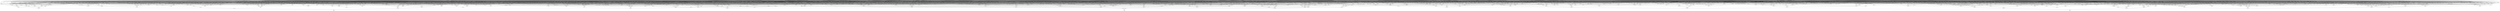 strict digraph "g" {
pi06;
new_n44_;
pi13;
pi24;
pi04;
new_n45_;
pi05;
pi07;
pi02;
new_n46_;
pi03;
pi12;
pi32;
new_n47_;
pi38;
pi17;
new_n48_;
pi22;
new_n49_;
pi20;
pi11;
new_n50_;
pi37;
pi08;
new_n51_;
new_n52_;
pi01;
new_n53_;
pi23;
pi26;
new_n54_;
new_n55_;
new_n56_;
new_n57_;
pi19;
pi10;
new_n58_;
pi35;
new_n59_;
new_n60_;
pi21;
new_n61_;
new_n62_;
pi29;
new_n63_;
pi31;
new_n64_;
new_n65_;
new_n66_;
pi18;
new_n67_;
new_n68_;
pi33;
new_n69_;
new_n70_;
new_n71_;
new_n72_;
new_n73_;
new_n74_;
new_n75_;
new_n76_;
new_n77_;
new_n78_;
new_n79_;
new_n80_;
new_n81_;
new_n82_;
new_n83_;
new_n84_;
new_n85_;
new_n86_;
pi09;
new_n87_;
new_n88_;
new_n89_;
new_n90_;
new_n91_;
new_n92_;
new_n93_;
new_n94_;
new_n95_;
new_n96_;
new_n97_;
new_n98_;
new_n99_;
new_n100_;
new_n101_;
new_n102_;
new_n103_;
new_n104_;
new_n105_;
new_n106_;
new_n107_;
new_n108_;
new_n109_;
new_n110_;
new_n111_;
new_n112_;
new_n113_;
new_n114_;
new_n115_;
new_n116_;
new_n117_;
new_n118_;
new_n119_;
new_n120_;
new_n121_;
new_n122_;
new_n123_;
new_n124_;
new_n125_;
new_n126_;
new_n127_;
new_n128_;
new_n129_;
new_n130_;
new_n131_;
new_n132_;
new_n133_;
new_n134_;
new_n135_;
new_n136_;
new_n137_;
new_n138_;
new_n139_;
new_n140_;
new_n141_;
new_n142_;
new_n143_;
new_n144_;
new_n145_;
new_n146_;
new_n147_;
pi27;
new_n148_;
pi30;
pi00;
new_n149_;
new_n150_;
new_n151_;
pi15;
new_n152_;
new_n153_;
new_n154_;
new_n155_;
new_n156_;
new_n157_;
new_n158_;
new_n159_;
new_n160_;
new_n161_;
new_n162_;
new_n163_;
new_n164_;
new_n165_;
new_n166_;
new_n167_;
new_n168_;
new_n169_;
new_n170_;
new_n171_;
pi14;
new_n172_;
new_n173_;
new_n174_;
new_n175_;
new_n176_;
new_n177_;
new_n178_;
new_n179_;
new_n180_;
new_n181_;
new_n182_;
new_n183_;
new_n184_;
new_n185_;
new_n186_;
pi25;
new_n187_;
new_n188_;
new_n189_;
new_n190_;
new_n191_;
new_n192_;
new_n193_;
new_n194_;
new_n195_;
new_n196_;
new_n197_;
new_n198_;
new_n199_;
new_n200_;
new_n201_;
new_n202_;
new_n203_;
new_n204_;
new_n205_;
new_n206_;
new_n207_;
new_n208_;
new_n209_;
new_n210_;
new_n211_;
new_n212_;
new_n213_;
new_n214_;
new_n215_;
new_n216_;
new_n217_;
new_n218_;
new_n219_;
new_n220_;
new_n221_;
new_n222_;
new_n223_;
new_n224_;
new_n225_;
new_n226_;
new_n227_;
new_n228_;
new_n229_;
new_n230_;
new_n231_;
new_n232_;
new_n233_;
new_n234_;
new_n235_;
new_n236_;
new_n237_;
new_n238_;
new_n239_;
new_n240_;
new_n241_;
new_n242_;
new_n243_;
new_n244_;
new_n245_;
new_n246_;
new_n247_;
new_n248_;
new_n249_;
new_n250_;
new_n251_;
new_n252_;
new_n253_;
new_n254_;
new_n255_;
new_n256_;
new_n257_;
new_n258_;
new_n259_;
new_n260_;
new_n261_;
new_n262_;
new_n263_;
new_n264_;
new_n265_;
new_n266_;
new_n267_;
new_n268_;
new_n269_;
new_n270_;
new_n271_;
new_n272_;
new_n273_;
new_n274_;
new_n275_;
new_n276_;
new_n277_;
new_n278_;
new_n279_;
new_n280_;
new_n281_;
new_n282_;
new_n283_;
new_n284_;
new_n285_;
new_n286_;
new_n287_;
new_n288_;
new_n289_;
new_n290_;
new_n291_;
new_n292_;
new_n293_;
new_n294_;
new_n295_;
new_n296_;
new_n297_;
new_n298_;
new_n299_;
new_n300_;
new_n301_;
new_n302_;
new_n303_;
new_n304_;
new_n305_;
new_n306_;
new_n307_;
new_n308_;
new_n309_;
new_n310_;
new_n311_;
new_n312_;
new_n313_;
new_n314_;
new_n315_;
new_n316_;
new_n317_;
new_n318_;
new_n319_;
new_n320_;
new_n321_;
new_n322_;
new_n323_;
new_n324_;
new_n325_;
new_n326_;
new_n327_;
new_n328_;
new_n329_;
new_n330_;
new_n331_;
new_n332_;
new_n333_;
new_n334_;
new_n335_;
new_n336_;
new_n337_;
new_n338_;
new_n339_;
new_n340_;
new_n341_;
new_n342_;
new_n343_;
new_n344_;
new_n345_;
new_n346_;
new_n347_;
new_n348_;
new_n349_;
new_n350_;
new_n351_;
new_n352_;
new_n353_;
new_n354_;
new_n355_;
new_n356_;
new_n357_;
new_n358_;
new_n359_;
new_n360_;
new_n361_;
new_n362_;
new_n363_;
new_n364_;
new_n365_;
new_n366_;
new_n367_;
new_n368_;
new_n369_;
new_n370_;
new_n371_;
new_n372_;
new_n373_;
new_n374_;
new_n375_;
new_n376_;
new_n377_;
new_n378_;
new_n379_;
new_n380_;
new_n381_;
new_n382_;
new_n383_;
new_n384_;
new_n385_;
new_n386_;
new_n387_;
new_n388_;
new_n389_;
new_n390_;
new_n391_;
new_n392_;
new_n393_;
new_n394_;
new_n395_;
new_n396_;
new_n397_;
new_n398_;
new_n399_;
new_n400_;
new_n401_;
new_n402_;
new_n403_;
new_n404_;
new_n405_;
new_n406_;
new_n407_;
new_n408_;
new_n409_;
new_n410_;
new_n411_;
new_n412_;
new_n413_;
new_n414_;
new_n415_;
new_n416_;
new_n417_;
new_n418_;
new_n419_;
new_n420_;
new_n421_;
new_n422_;
new_n423_;
new_n424_;
new_n425_;
new_n426_;
new_n427_;
new_n428_;
new_n429_;
new_n430_;
new_n431_;
new_n432_;
new_n433_;
new_n434_;
new_n435_;
new_n436_;
new_n437_;
new_n438_;
new_n439_;
new_n440_;
new_n441_;
new_n442_;
new_n443_;
new_n444_;
new_n445_;
new_n446_;
new_n447_;
new_n448_;
new_n449_;
new_n450_;
new_n451_;
new_n452_;
new_n453_;
new_n454_;
new_n455_;
new_n456_;
new_n457_;
new_n458_;
new_n459_;
new_n460_;
new_n461_;
new_n462_;
new_n463_;
new_n464_;
new_n465_;
new_n466_;
new_n467_;
new_n468_;
new_n469_;
new_n470_;
new_n471_;
new_n472_;
new_n473_;
pi16;
new_n474_;
new_n475_;
new_n476_;
new_n477_;
new_n478_;
new_n479_;
new_n480_;
new_n481_;
new_n482_;
new_n483_;
new_n484_;
new_n485_;
new_n486_;
new_n487_;
new_n488_;
new_n489_;
new_n490_;
new_n491_;
new_n492_;
new_n493_;
new_n494_;
new_n495_;
new_n496_;
new_n497_;
new_n498_;
new_n499_;
new_n500_;
new_n501_;
new_n502_;
new_n503_;
new_n504_;
new_n505_;
new_n506_;
new_n507_;
new_n508_;
new_n509_;
new_n510_;
new_n511_;
new_n512_;
new_n513_;
new_n514_;
new_n515_;
new_n516_;
new_n517_;
new_n518_;
new_n519_;
new_n520_;
new_n521_;
new_n522_;
new_n523_;
new_n524_;
new_n525_;
new_n526_;
new_n527_;
new_n528_;
new_n529_;
new_n530_;
new_n531_;
new_n532_;
new_n533_;
new_n534_;
new_n535_;
new_n536_;
new_n537_;
new_n538_;
new_n539_;
new_n540_;
new_n541_;
new_n542_;
new_n543_;
new_n544_;
new_n545_;
new_n546_;
new_n547_;
new_n548_;
new_n549_;
new_n550_;
new_n551_;
new_n552_;
new_n553_;
new_n554_;
new_n555_;
new_n556_;
new_n557_;
new_n558_;
new_n559_;
new_n560_;
new_n561_;
new_n562_;
new_n563_;
new_n564_;
new_n565_;
new_n566_;
new_n567_;
new_n568_;
new_n569_;
new_n570_;
new_n571_;
new_n572_;
new_n573_;
new_n574_;
new_n575_;
new_n576_;
new_n577_;
new_n578_;
new_n579_;
new_n580_;
new_n581_;
new_n582_;
new_n583_;
new_n584_;
new_n585_;
new_n586_;
new_n587_;
new_n588_;
new_n589_;
new_n590_;
new_n591_;
new_n592_;
new_n593_;
new_n594_;
new_n595_;
new_n596_;
new_n597_;
new_n598_;
new_n599_;
new_n600_;
new_n601_;
new_n602_;
new_n603_;
new_n604_;
new_n605_;
new_n606_;
new_n607_;
new_n608_;
new_n609_;
new_n610_;
new_n611_;
new_n612_;
new_n613_;
new_n614_;
new_n615_;
new_n616_;
new_n617_;
new_n618_;
new_n619_;
new_n620_;
new_n621_;
new_n622_;
new_n623_;
new_n624_;
new_n625_;
new_n626_;
new_n627_;
new_n628_;
new_n629_;
new_n630_;
new_n631_;
new_n632_;
new_n633_;
new_n634_;
new_n635_;
new_n636_;
new_n637_;
new_n638_;
new_n639_;
new_n640_;
new_n641_;
new_n642_;
new_n643_;
new_n644_;
new_n645_;
new_n646_;
new_n647_;
new_n648_;
new_n649_;
new_n650_;
new_n651_;
new_n652_;
new_n653_;
new_n654_;
new_n655_;
new_n656_;
new_n657_;
new_n658_;
new_n659_;
new_n660_;
new_n661_;
new_n662_;
new_n663_;
new_n664_;
new_n665_;
new_n666_;
new_n667_;
new_n668_;
new_n669_;
new_n670_;
new_n671_;
new_n672_;
new_n673_;
new_n674_;
new_n675_;
new_n676_;
new_n677_;
new_n678_;
new_n679_;
new_n680_;
new_n681_;
new_n682_;
new_n683_;
new_n684_;
new_n685_;
new_n686_;
new_n687_;
new_n688_;
new_n689_;
new_n690_;
new_n691_;
new_n692_;
new_n693_;
new_n694_;
new_n695_;
new_n696_;
new_n697_;
new_n698_;
new_n699_;
new_n700_;
new_n701_;
new_n702_;
new_n703_;
new_n704_;
new_n705_;
new_n706_;
new_n707_;
new_n708_;
new_n709_;
new_n710_;
new_n711_;
new_n712_;
new_n713_;
new_n714_;
new_n715_;
new_n716_;
new_n717_;
new_n718_;
new_n719_;
new_n720_;
po0;
new_n722_;
new_n723_;
new_n724_;
new_n725_;
new_n726_;
new_n727_;
new_n728_;
new_n729_;
new_n730_;
new_n731_;
new_n732_;
new_n733_;
new_n734_;
new_n735_;
new_n736_;
new_n737_;
new_n738_;
new_n739_;
new_n740_;
new_n741_;
new_n742_;
new_n743_;
new_n744_;
new_n745_;
new_n746_;
new_n747_;
new_n748_;
new_n749_;
new_n750_;
new_n751_;
new_n752_;
new_n753_;
new_n754_;
new_n755_;
new_n756_;
new_n757_;
new_n758_;
new_n759_;
new_n760_;
new_n761_;
new_n762_;
new_n763_;
new_n764_;
new_n765_;
new_n766_;
new_n767_;
new_n768_;
new_n769_;
new_n770_;
new_n771_;
new_n772_;
new_n773_;
new_n774_;
new_n775_;
new_n776_;
new_n777_;
new_n778_;
new_n779_;
new_n780_;
new_n781_;
new_n782_;
new_n783_;
new_n784_;
new_n785_;
new_n786_;
new_n787_;
new_n788_;
new_n789_;
new_n790_;
new_n791_;
new_n792_;
new_n793_;
new_n794_;
new_n795_;
new_n796_;
new_n797_;
new_n798_;
new_n799_;
new_n800_;
pi36;
new_n801_;
new_n802_;
new_n803_;
new_n804_;
new_n805_;
new_n806_;
new_n807_;
new_n808_;
new_n809_;
new_n810_;
new_n811_;
new_n812_;
new_n813_;
new_n814_;
new_n815_;
new_n816_;
new_n817_;
new_n818_;
new_n819_;
new_n820_;
new_n821_;
new_n822_;
new_n823_;
new_n824_;
new_n825_;
new_n826_;
new_n827_;
new_n828_;
new_n829_;
new_n830_;
new_n831_;
new_n832_;
new_n833_;
new_n834_;
new_n835_;
new_n836_;
new_n837_;
new_n838_;
new_n839_;
new_n840_;
new_n841_;
new_n842_;
new_n843_;
new_n844_;
new_n845_;
new_n846_;
new_n847_;
new_n848_;
new_n849_;
new_n850_;
new_n851_;
new_n852_;
new_n853_;
new_n854_;
new_n855_;
new_n856_;
new_n857_;
new_n858_;
new_n859_;
new_n860_;
new_n861_;
new_n862_;
new_n863_;
new_n864_;
new_n865_;
new_n866_;
new_n867_;
new_n868_;
new_n869_;
new_n870_;
new_n871_;
new_n872_;
new_n873_;
new_n874_;
new_n875_;
new_n876_;
new_n877_;
new_n878_;
new_n879_;
new_n880_;
new_n881_;
new_n882_;
new_n883_;
new_n884_;
new_n885_;
new_n886_;
new_n887_;
new_n888_;
new_n889_;
new_n890_;
new_n891_;
new_n892_;
new_n893_;
new_n894_;
new_n895_;
new_n896_;
new_n897_;
new_n898_;
new_n899_;
new_n900_;
new_n901_;
new_n902_;
new_n903_;
new_n904_;
new_n905_;
new_n906_;
new_n907_;
new_n908_;
new_n909_;
new_n910_;
new_n911_;
new_n912_;
new_n913_;
new_n914_;
new_n915_;
new_n916_;
new_n917_;
new_n918_;
new_n919_;
new_n920_;
new_n921_;
new_n922_;
new_n923_;
new_n924_;
new_n925_;
new_n926_;
new_n927_;
new_n928_;
new_n929_;
new_n930_;
new_n931_;
new_n932_;
new_n933_;
new_n934_;
new_n935_;
new_n936_;
new_n937_;
new_n938_;
new_n939_;
new_n940_;
new_n941_;
new_n942_;
new_n943_;
new_n944_;
new_n945_;
new_n946_;
new_n947_;
new_n948_;
new_n949_;
new_n950_;
new_n951_;
new_n952_;
new_n953_;
new_n954_;
new_n955_;
new_n956_;
new_n957_;
new_n958_;
new_n959_;
new_n960_;
new_n961_;
new_n962_;
new_n963_;
new_n964_;
new_n965_;
new_n966_;
new_n967_;
new_n968_;
new_n969_;
new_n970_;
new_n971_;
new_n972_;
new_n973_;
new_n974_;
new_n975_;
new_n976_;
new_n977_;
new_n978_;
new_n979_;
new_n980_;
new_n981_;
new_n982_;
new_n983_;
new_n984_;
new_n985_;
new_n986_;
new_n987_;
new_n988_;
new_n989_;
new_n990_;
new_n991_;
new_n992_;
new_n993_;
new_n994_;
new_n995_;
new_n996_;
new_n997_;
new_n998_;
new_n999_;
new_n1000_;
new_n1001_;
new_n1002_;
new_n1003_;
new_n1004_;
new_n1005_;
new_n1006_;
new_n1007_;
new_n1008_;
new_n1009_;
new_n1010_;
new_n1011_;
new_n1012_;
new_n1013_;
new_n1014_;
new_n1015_;
new_n1016_;
new_n1017_;
new_n1018_;
new_n1019_;
new_n1020_;
new_n1021_;
new_n1022_;
new_n1023_;
new_n1024_;
new_n1025_;
new_n1026_;
new_n1027_;
new_n1028_;
new_n1029_;
new_n1030_;
new_n1031_;
new_n1032_;
new_n1033_;
new_n1034_;
new_n1035_;
new_n1036_;
new_n1037_;
new_n1038_;
new_n1039_;
new_n1040_;
new_n1041_;
new_n1042_;
new_n1043_;
new_n1044_;
new_n1045_;
new_n1046_;
new_n1047_;
new_n1048_;
new_n1049_;
new_n1050_;
new_n1051_;
new_n1052_;
new_n1053_;
new_n1054_;
new_n1055_;
new_n1056_;
new_n1057_;
new_n1058_;
new_n1059_;
new_n1060_;
new_n1061_;
new_n1062_;
new_n1063_;
new_n1064_;
new_n1065_;
new_n1066_;
new_n1067_;
new_n1068_;
new_n1069_;
new_n1070_;
new_n1071_;
new_n1072_;
new_n1073_;
new_n1074_;
new_n1075_;
new_n1076_;
new_n1077_;
new_n1078_;
new_n1079_;
new_n1080_;
new_n1081_;
new_n1082_;
new_n1083_;
new_n1084_;
new_n1085_;
new_n1086_;
new_n1087_;
new_n1088_;
new_n1089_;
new_n1090_;
new_n1091_;
new_n1092_;
new_n1093_;
new_n1094_;
new_n1095_;
new_n1096_;
new_n1097_;
new_n1098_;
new_n1099_;
new_n1100_;
new_n1101_;
new_n1102_;
new_n1103_;
new_n1104_;
new_n1105_;
new_n1106_;
new_n1107_;
new_n1108_;
new_n1109_;
new_n1110_;
new_n1111_;
new_n1112_;
new_n1113_;
new_n1114_;
new_n1115_;
new_n1116_;
new_n1117_;
new_n1118_;
new_n1119_;
new_n1120_;
new_n1121_;
new_n1122_;
new_n1123_;
new_n1124_;
new_n1125_;
new_n1126_;
new_n1127_;
new_n1128_;
new_n1129_;
new_n1130_;
new_n1131_;
new_n1132_;
new_n1133_;
new_n1134_;
new_n1135_;
new_n1136_;
new_n1137_;
new_n1138_;
new_n1139_;
new_n1140_;
new_n1141_;
new_n1142_;
new_n1143_;
new_n1144_;
new_n1145_;
new_n1146_;
new_n1147_;
new_n1148_;
new_n1149_;
new_n1150_;
new_n1151_;
new_n1152_;
new_n1153_;
new_n1154_;
new_n1155_;
new_n1156_;
new_n1157_;
new_n1158_;
new_n1159_;
new_n1160_;
new_n1161_;
new_n1162_;
new_n1163_;
new_n1164_;
new_n1165_;
new_n1166_;
new_n1167_;
new_n1168_;
new_n1169_;
new_n1170_;
new_n1171_;
new_n1172_;
new_n1173_;
new_n1174_;
new_n1175_;
new_n1176_;
new_n1177_;
new_n1178_;
new_n1179_;
new_n1180_;
new_n1181_;
new_n1182_;
new_n1183_;
new_n1184_;
new_n1185_;
new_n1186_;
new_n1187_;
new_n1188_;
new_n1189_;
new_n1190_;
new_n1191_;
new_n1192_;
new_n1193_;
new_n1194_;
new_n1195_;
new_n1196_;
new_n1197_;
new_n1198_;
new_n1199_;
new_n1200_;
new_n1201_;
new_n1202_;
new_n1203_;
new_n1204_;
new_n1205_;
new_n1206_;
new_n1207_;
new_n1208_;
new_n1209_;
new_n1210_;
new_n1211_;
new_n1212_;
new_n1213_;
new_n1214_;
new_n1215_;
new_n1216_;
new_n1217_;
new_n1218_;
new_n1219_;
new_n1220_;
new_n1221_;
new_n1222_;
new_n1223_;
new_n1224_;
new_n1225_;
new_n1226_;
new_n1227_;
new_n1228_;
new_n1229_;
new_n1230_;
new_n1231_;
new_n1232_;
new_n1233_;
new_n1234_;
new_n1235_;
new_n1236_;
new_n1237_;
new_n1238_;
new_n1239_;
new_n1240_;
new_n1241_;
new_n1242_;
new_n1243_;
new_n1244_;
new_n1245_;
new_n1246_;
new_n1247_;
new_n1248_;
new_n1249_;
new_n1250_;
new_n1251_;
new_n1252_;
new_n1253_;
new_n1254_;
new_n1255_;
new_n1256_;
new_n1257_;
new_n1258_;
new_n1259_;
new_n1260_;
new_n1261_;
new_n1262_;
new_n1263_;
new_n1264_;
new_n1265_;
new_n1266_;
new_n1267_;
new_n1268_;
new_n1269_;
new_n1270_;
new_n1271_;
new_n1272_;
new_n1273_;
new_n1274_;
new_n1275_;
new_n1276_;
new_n1277_;
new_n1278_;
new_n1279_;
new_n1280_;
new_n1281_;
new_n1282_;
new_n1283_;
new_n1284_;
new_n1285_;
new_n1286_;
new_n1287_;
new_n1288_;
new_n1289_;
new_n1290_;
new_n1291_;
new_n1292_;
new_n1293_;
new_n1294_;
new_n1295_;
new_n1296_;
new_n1297_;
new_n1298_;
new_n1299_;
new_n1300_;
new_n1301_;
new_n1302_;
new_n1303_;
new_n1304_;
new_n1305_;
new_n1306_;
new_n1307_;
new_n1308_;
new_n1309_;
new_n1310_;
new_n1311_;
new_n1312_;
new_n1313_;
new_n1314_;
new_n1315_;
new_n1316_;
new_n1317_;
new_n1318_;
new_n1319_;
new_n1320_;
new_n1321_;
new_n1322_;
new_n1323_;
new_n1324_;
new_n1325_;
new_n1326_;
new_n1327_;
new_n1328_;
new_n1329_;
new_n1330_;
new_n1331_;
new_n1332_;
new_n1333_;
new_n1334_;
new_n1335_;
new_n1336_;
new_n1337_;
new_n1338_;
new_n1339_;
new_n1340_;
new_n1341_;
new_n1342_;
new_n1343_;
new_n1344_;
new_n1345_;
new_n1346_;
new_n1347_;
new_n1348_;
new_n1349_;
new_n1350_;
new_n1351_;
new_n1352_;
new_n1353_;
new_n1354_;
new_n1355_;
new_n1356_;
new_n1357_;
new_n1358_;
new_n1359_;
new_n1360_;
new_n1361_;
new_n1362_;
new_n1363_;
new_n1364_;
new_n1365_;
new_n1366_;
new_n1367_;
new_n1368_;
new_n1369_;
new_n1370_;
new_n1371_;
new_n1372_;
new_n1373_;
new_n1374_;
new_n1375_;
new_n1376_;
new_n1377_;
new_n1378_;
new_n1379_;
new_n1380_;
new_n1381_;
new_n1382_;
new_n1383_;
new_n1384_;
new_n1385_;
new_n1386_;
new_n1387_;
new_n1388_;
new_n1389_;
new_n1390_;
new_n1391_;
new_n1392_;
new_n1393_;
new_n1394_;
new_n1395_;
new_n1396_;
new_n1397_;
new_n1398_;
new_n1399_;
new_n1400_;
new_n1401_;
new_n1402_;
new_n1403_;
new_n1404_;
new_n1405_;
new_n1406_;
new_n1407_;
new_n1408_;
new_n1409_;
new_n1410_;
new_n1411_;
new_n1412_;
new_n1413_;
new_n1414_;
new_n1415_;
new_n1416_;
new_n1417_;
new_n1418_;
new_n1419_;
new_n1420_;
new_n1421_;
new_n1422_;
new_n1423_;
new_n1424_;
new_n1425_;
new_n1426_;
new_n1427_;
new_n1428_;
new_n1429_;
new_n1430_;
new_n1431_;
new_n1432_;
new_n1433_;
new_n1434_;
new_n1435_;
new_n1436_;
new_n1437_;
new_n1438_;
new_n1439_;
new_n1440_;
new_n1441_;
new_n1442_;
new_n1443_;
new_n1444_;
new_n1445_;
new_n1446_;
new_n1447_;
new_n1448_;
new_n1449_;
new_n1450_;
new_n1451_;
new_n1452_;
new_n1453_;
new_n1454_;
new_n1455_;
new_n1456_;
new_n1457_;
new_n1458_;
new_n1459_;
new_n1460_;
new_n1461_;
new_n1462_;
new_n1463_;
new_n1464_;
new_n1465_;
new_n1466_;
new_n1467_;
new_n1468_;
new_n1469_;
new_n1470_;
new_n1471_;
new_n1472_;
new_n1473_;
new_n1474_;
new_n1475_;
new_n1476_;
new_n1477_;
new_n1478_;
new_n1479_;
new_n1480_;
new_n1481_;
new_n1482_;
new_n1483_;
new_n1484_;
new_n1485_;
new_n1486_;
new_n1487_;
new_n1488_;
new_n1489_;
new_n1490_;
new_n1491_;
new_n1492_;
new_n1493_;
new_n1494_;
new_n1495_;
new_n1496_;
new_n1497_;
new_n1498_;
new_n1499_;
new_n1500_;
new_n1501_;
new_n1502_;
new_n1503_;
new_n1504_;
new_n1505_;
new_n1506_;
new_n1507_;
new_n1508_;
new_n1509_;
new_n1510_;
new_n1511_;
new_n1512_;
new_n1513_;
new_n1514_;
new_n1515_;
new_n1516_;
new_n1517_;
new_n1518_;
new_n1519_;
new_n1520_;
new_n1521_;
new_n1522_;
new_n1523_;
new_n1524_;
new_n1525_;
new_n1526_;
new_n1527_;
new_n1528_;
new_n1529_;
new_n1530_;
new_n1531_;
new_n1532_;
new_n1533_;
new_n1534_;
new_n1535_;
new_n1536_;
new_n1537_;
new_n1538_;
new_n1539_;
new_n1540_;
new_n1541_;
new_n1542_;
new_n1543_;
new_n1544_;
new_n1545_;
new_n1546_;
new_n1547_;
new_n1548_;
new_n1549_;
new_n1550_;
new_n1551_;
new_n1552_;
new_n1553_;
new_n1554_;
new_n1555_;
new_n1556_;
new_n1557_;
new_n1558_;
new_n1559_;
new_n1560_;
new_n1561_;
new_n1562_;
new_n1563_;
new_n1564_;
new_n1565_;
new_n1566_;
new_n1567_;
new_n1568_;
new_n1569_;
new_n1570_;
new_n1571_;
new_n1572_;
new_n1573_;
new_n1574_;
new_n1575_;
new_n1576_;
new_n1577_;
new_n1578_;
new_n1579_;
new_n1580_;
new_n1581_;
new_n1582_;
new_n1583_;
new_n1584_;
new_n1585_;
new_n1586_;
new_n1587_;
new_n1588_;
new_n1589_;
new_n1590_;
new_n1591_;
new_n1592_;
new_n1593_;
new_n1594_;
new_n1595_;
new_n1596_;
new_n1597_;
new_n1598_;
new_n1599_;
new_n1600_;
new_n1601_;
new_n1602_;
new_n1603_;
new_n1604_;
new_n1605_;
new_n1606_;
new_n1607_;
new_n1608_;
new_n1609_;
new_n1610_;
new_n1611_;
new_n1612_;
new_n1613_;
new_n1614_;
new_n1615_;
new_n1616_;
new_n1617_;
new_n1618_;
new_n1619_;
new_n1620_;
new_n1621_;
new_n1622_;
new_n1623_;
new_n1624_;
new_n1625_;
new_n1626_;
new_n1627_;
new_n1628_;
new_n1629_;
new_n1630_;
new_n1631_;
new_n1632_;
new_n1633_;
new_n1634_;
new_n1635_;
new_n1636_;
new_n1637_;
new_n1638_;
new_n1639_;
new_n1640_;
new_n1641_;
new_n1642_;
new_n1643_;
new_n1644_;
new_n1645_;
new_n1646_;
new_n1647_;
new_n1648_;
new_n1649_;
new_n1650_;
po1;
new_n1652_;
new_n1653_;
new_n1654_;
pi34;
new_n1655_;
new_n1656_;
new_n1657_;
new_n1658_;
new_n1659_;
new_n1660_;
new_n1661_;
new_n1662_;
new_n1663_;
new_n1664_;
new_n1665_;
new_n1666_;
new_n1667_;
new_n1668_;
new_n1669_;
new_n1670_;
new_n1671_;
new_n1672_;
new_n1673_;
new_n1674_;
new_n1675_;
new_n1676_;
new_n1677_;
new_n1678_;
new_n1679_;
new_n1680_;
new_n1681_;
new_n1682_;
new_n1683_;
new_n1684_;
new_n1685_;
new_n1686_;
new_n1687_;
new_n1688_;
new_n1689_;
new_n1690_;
new_n1691_;
new_n1692_;
new_n1693_;
new_n1694_;
new_n1695_;
new_n1696_;
new_n1697_;
new_n1698_;
new_n1699_;
new_n1700_;
new_n1701_;
new_n1702_;
new_n1703_;
new_n1704_;
new_n1705_;
new_n1706_;
new_n1707_;
new_n1708_;
new_n1709_;
new_n1710_;
new_n1711_;
new_n1712_;
new_n1713_;
new_n1714_;
new_n1715_;
new_n1716_;
new_n1717_;
new_n1718_;
new_n1719_;
new_n1720_;
new_n1721_;
new_n1722_;
new_n1723_;
new_n1724_;
new_n1725_;
new_n1726_;
new_n1727_;
new_n1728_;
new_n1729_;
new_n1730_;
new_n1731_;
new_n1732_;
new_n1733_;
new_n1734_;
new_n1735_;
new_n1736_;
new_n1737_;
new_n1738_;
new_n1739_;
new_n1740_;
new_n1741_;
new_n1742_;
new_n1743_;
new_n1744_;
new_n1745_;
new_n1746_;
new_n1747_;
new_n1748_;
new_n1749_;
new_n1750_;
new_n1751_;
new_n1752_;
new_n1753_;
new_n1754_;
new_n1755_;
new_n1756_;
new_n1757_;
new_n1758_;
new_n1759_;
new_n1760_;
new_n1761_;
new_n1762_;
new_n1763_;
new_n1764_;
new_n1765_;
new_n1766_;
new_n1767_;
new_n1768_;
new_n1769_;
new_n1770_;
new_n1771_;
new_n1772_;
new_n1773_;
new_n1774_;
new_n1775_;
new_n1776_;
new_n1777_;
new_n1778_;
new_n1779_;
new_n1780_;
new_n1781_;
new_n1782_;
new_n1783_;
new_n1784_;
new_n1785_;
new_n1786_;
new_n1787_;
new_n1788_;
new_n1789_;
new_n1790_;
new_n1791_;
new_n1792_;
new_n1793_;
new_n1794_;
new_n1795_;
new_n1796_;
new_n1797_;
new_n1798_;
new_n1799_;
new_n1800_;
new_n1801_;
new_n1802_;
new_n1803_;
new_n1804_;
new_n1805_;
new_n1806_;
new_n1807_;
new_n1808_;
new_n1809_;
new_n1810_;
new_n1811_;
new_n1812_;
new_n1813_;
new_n1814_;
new_n1815_;
new_n1816_;
new_n1817_;
new_n1818_;
new_n1819_;
new_n1820_;
new_n1821_;
new_n1822_;
new_n1823_;
new_n1824_;
new_n1825_;
new_n1826_;
new_n1827_;
new_n1828_;
new_n1829_;
new_n1830_;
new_n1831_;
new_n1832_;
new_n1833_;
new_n1834_;
new_n1835_;
new_n1836_;
new_n1837_;
new_n1838_;
new_n1839_;
new_n1840_;
new_n1841_;
new_n1842_;
new_n1843_;
new_n1844_;
new_n1845_;
new_n1846_;
new_n1847_;
new_n1848_;
new_n1849_;
new_n1850_;
new_n1851_;
new_n1852_;
new_n1853_;
new_n1854_;
new_n1855_;
new_n1856_;
new_n1857_;
new_n1858_;
new_n1859_;
new_n1860_;
new_n1861_;
new_n1862_;
new_n1863_;
new_n1864_;
new_n1865_;
new_n1866_;
new_n1867_;
new_n1868_;
new_n1869_;
new_n1870_;
new_n1871_;
new_n1872_;
new_n1873_;
new_n1874_;
new_n1875_;
new_n1876_;
new_n1877_;
new_n1878_;
new_n1879_;
new_n1880_;
new_n1881_;
new_n1882_;
new_n1883_;
new_n1884_;
new_n1885_;
new_n1886_;
new_n1887_;
new_n1888_;
new_n1889_;
new_n1890_;
new_n1891_;
new_n1892_;
new_n1893_;
new_n1894_;
new_n1895_;
new_n1896_;
new_n1897_;
new_n1898_;
new_n1899_;
new_n1900_;
new_n1901_;
new_n1902_;
new_n1903_;
new_n1904_;
new_n1905_;
new_n1906_;
new_n1907_;
new_n1908_;
new_n1909_;
new_n1910_;
new_n1911_;
new_n1912_;
new_n1913_;
new_n1914_;
new_n1915_;
new_n1916_;
new_n1917_;
new_n1918_;
new_n1919_;
new_n1920_;
new_n1921_;
new_n1922_;
new_n1923_;
new_n1924_;
new_n1925_;
new_n1926_;
new_n1927_;
new_n1928_;
new_n1929_;
new_n1930_;
new_n1931_;
new_n1932_;
new_n1933_;
new_n1934_;
new_n1935_;
new_n1936_;
new_n1937_;
new_n1938_;
new_n1939_;
new_n1940_;
new_n1941_;
new_n1942_;
new_n1943_;
new_n1944_;
new_n1945_;
new_n1946_;
new_n1947_;
new_n1948_;
new_n1949_;
new_n1950_;
new_n1951_;
new_n1952_;
new_n1953_;
new_n1954_;
new_n1955_;
new_n1956_;
new_n1957_;
new_n1958_;
new_n1959_;
new_n1960_;
new_n1961_;
new_n1962_;
new_n1963_;
new_n1964_;
new_n1965_;
new_n1966_;
new_n1967_;
new_n1968_;
new_n1969_;
new_n1970_;
new_n1971_;
new_n1972_;
new_n1973_;
new_n1974_;
new_n1975_;
new_n1976_;
new_n1977_;
new_n1978_;
new_n1979_;
new_n1980_;
new_n1981_;
new_n1982_;
new_n1983_;
new_n1984_;
new_n1985_;
new_n1986_;
new_n1987_;
new_n1988_;
new_n1989_;
new_n1990_;
new_n1991_;
new_n1992_;
new_n1993_;
new_n1994_;
new_n1995_;
new_n1996_;
new_n1997_;
new_n1998_;
new_n1999_;
new_n2000_;
new_n2001_;
new_n2002_;
new_n2003_;
new_n2004_;
new_n2005_;
new_n2006_;
new_n2007_;
new_n2008_;
new_n2009_;
new_n2010_;
new_n2011_;
new_n2012_;
new_n2013_;
new_n2014_;
new_n2015_;
new_n2016_;
new_n2017_;
new_n2018_;
new_n2019_;
new_n2020_;
new_n2021_;
new_n2022_;
new_n2023_;
new_n2024_;
new_n2025_;
new_n2026_;
new_n2027_;
new_n2028_;
new_n2029_;
new_n2030_;
new_n2031_;
new_n2032_;
new_n2033_;
new_n2034_;
new_n2035_;
new_n2036_;
new_n2037_;
new_n2038_;
new_n2039_;
new_n2040_;
new_n2041_;
new_n2042_;
new_n2043_;
new_n2044_;
new_n2045_;
new_n2046_;
new_n2047_;
new_n2048_;
new_n2049_;
new_n2050_;
new_n2051_;
new_n2052_;
new_n2053_;
new_n2054_;
new_n2055_;
new_n2056_;
new_n2057_;
new_n2058_;
new_n2059_;
new_n2060_;
new_n2061_;
new_n2062_;
new_n2063_;
new_n2064_;
new_n2065_;
new_n2066_;
new_n2067_;
new_n2068_;
new_n2069_;
new_n2070_;
new_n2071_;
new_n2072_;
new_n2073_;
new_n2074_;
new_n2075_;
new_n2076_;
new_n2077_;
new_n2078_;
new_n2079_;
new_n2080_;
new_n2081_;
new_n2082_;
po2;
"out:po0";
"out:po1";
"out:po2";
pi06 -> new_n44_;
pi06 -> new_n55_;
pi06 -> new_n66_;
pi06 -> new_n86_;
pi06 -> new_n100_;
pi06 -> new_n474_;
pi06 -> new_n498_;
pi06 -> new_n1028_;
pi06 -> new_n1147_;
pi06 -> new_n1228_;
pi06 -> new_n1543_;
pi06 -> new_n1652_;
new_n44_ -> new_n71_;
new_n44_ -> new_n98_;
new_n44_ -> new_n107_;
new_n44_ -> new_n112_;
new_n44_ -> new_n124_;
new_n44_ -> new_n130_;
new_n44_ -> new_n135_;
new_n44_ -> new_n139_;
new_n44_ -> new_n143_;
new_n44_ -> new_n534_;
new_n44_ -> new_n538_;
new_n44_ -> new_n544_;
new_n44_ -> new_n548_;
new_n44_ -> new_n576_;
new_n44_ -> new_n578_;
new_n44_ -> new_n585_;
new_n44_ -> new_n587_;
new_n44_ -> new_n683_;
new_n44_ -> new_n687_;
new_n44_ -> new_n688_;
new_n44_ -> new_n689_;
new_n44_ -> new_n699_;
new_n44_ -> new_n701_;
new_n44_ -> new_n703_;
new_n44_ -> new_n704_;
new_n44_ -> new_n713_;
new_n44_ -> new_n714_;
new_n44_ -> new_n715_;
pi13 -> new_n44_;
pi13 -> new_n57_;
pi13 -> new_n66_;
pi13 -> new_n85_;
pi13 -> new_n473_;
pi13 -> new_n615_;
pi13 -> new_n1512_;
pi13 -> new_n1543_;
pi13 -> new_n1652_;
pi24 -> new_n44_;
pi24 -> new_n85_;
pi24 -> new_n402_;
pi24 -> new_n405_;
pi24 -> new_n410_;
pi24 -> new_n413_;
pi24 -> new_n423_;
pi24 -> new_n425_;
pi24 -> new_n427_;
pi24 -> new_n452_;
pi24 -> new_n453_;
pi24 -> new_n455_;
pi24 -> new_n467_;
pi24 -> new_n470_;
pi24 -> new_n615_;
pi24 -> new_n1750_;
pi24 -> new_n1759_;
pi24 -> new_n1762_;
pi24 -> new_n1765_;
pi04 -> new_n45_;
pi04 -> new_n55_;
pi04 -> new_n65_;
pi04 -> new_n165_;
pi04 -> new_n175_;
pi04 -> new_n181_;
pi04 -> new_n184_;
pi04 -> new_n235_;
pi04 -> new_n244_;
pi04 -> new_n260_;
pi04 -> new_n272_;
pi04 -> new_n323_;
pi04 -> new_n334_;
pi04 -> new_n372_;
pi04 -> new_n423_;
pi04 -> new_n425_;
pi04 -> new_n427_;
pi04 -> new_n432_;
pi04 -> new_n467_;
pi04 -> new_n470_;
pi04 -> new_n802_;
pi04 -> new_n803_;
pi04 -> new_n814_;
pi04 -> new_n828_;
pi04 -> new_n835_;
pi04 -> new_n859_;
pi04 -> new_n864_;
pi04 -> new_n881_;
pi04 -> new_n886_;
pi04 -> new_n892_;
pi04 -> new_n893_;
pi04 -> new_n937_;
pi04 -> new_n939_;
pi04 -> new_n940_;
pi04 -> new_n1436_;
pi04 -> new_n1441_;
pi04 -> new_n1444_;
pi04 -> new_n1446_;
pi04 -> new_n1450_;
pi04 -> new_n1467_;
pi04 -> new_n1469_;
pi04 -> new_n1656_;
pi04 -> new_n1662_;
pi04 -> new_n1681_;
pi04 -> new_n1702_;
pi04 -> new_n1735_;
pi04 -> new_n1737_;
pi04 -> new_n1742_;
pi04 -> new_n1745_;
pi04 -> new_n1748_;
pi04 -> new_n1775_;
pi04 -> new_n1780_;
pi04 -> new_n1787_;
pi04 -> new_n1795_;
pi04 -> new_n1812_;
pi04 -> new_n1833_;
pi04 -> new_n1836_;
pi04 -> new_n1875_;
pi04 -> new_n1889_;
pi04 -> new_n1892_;
pi04 -> new_n1907_;
pi04 -> new_n1910_;
new_n45_ -> new_n46_;
new_n45_ -> new_n81_;
new_n45_ -> new_n82_;
new_n45_ -> new_n122_;
new_n45_ -> new_n439_;
new_n45_ -> new_n484_;
new_n45_ -> new_n548_;
new_n45_ -> new_n557_;
new_n45_ -> new_n563_;
new_n45_ -> new_n587_;
new_n45_ -> new_n704_;
new_n45_ -> new_n933_;
new_n45_ -> new_n946_;
new_n45_ -> new_n963_;
new_n45_ -> new_n978_;
new_n45_ -> new_n1047_;
new_n45_ -> new_n1054_;
new_n45_ -> new_n1073_;
new_n45_ -> new_n1112_;
new_n45_ -> new_n1171_;
new_n45_ -> new_n1183_;
new_n45_ -> new_n1262_;
new_n45_ -> new_n1306_;
new_n45_ -> new_n1319_;
new_n45_ -> new_n1355_;
new_n45_ -> new_n1366_;
new_n45_ -> new_n1659_;
pi05 -> new_n45_;
pi05 -> new_n73_;
pi05 -> new_n74_;
pi05 -> new_n100_;
pi05 -> new_n104_;
pi05 -> new_n114_;
pi05 -> new_n297_;
pi05 -> new_n298_;
pi05 -> new_n313_;
pi05 -> new_n323_;
pi05 -> new_n334_;
pi05 -> new_n341_;
pi05 -> new_n342_;
pi05 -> new_n349_;
pi05 -> new_n372_;
pi05 -> new_n395_;
pi05 -> new_n405_;
pi05 -> new_n413_;
pi05 -> new_n425_;
pi05 -> new_n453_;
pi05 -> new_n495_;
pi05 -> new_n496_;
pi05 -> new_n531_;
pi05 -> new_n532_;
pi05 -> new_n803_;
pi05 -> new_n850_;
pi05 -> new_n856_;
pi05 -> new_n864_;
pi05 -> new_n868_;
pi05 -> new_n886_;
pi05 -> new_n893_;
pi05 -> new_n910_;
pi05 -> new_n913_;
pi05 -> new_n940_;
pi05 -> new_n976_;
pi05 -> new_n986_;
pi05 -> new_n995_;
pi05 -> new_n1017_;
pi05 -> new_n1093_;
pi05 -> new_n1096_;
pi05 -> new_n1102_;
pi05 -> new_n1141_;
pi05 -> new_n1154_;
pi05 -> new_n1210_;
pi05 -> new_n1259_;
pi05 -> new_n1295_;
pi05 -> new_n1446_;
pi05 -> new_n1450_;
pi05 -> new_n1574_;
pi05 -> new_n1577_;
pi05 -> new_n1579_;
pi05 -> new_n1599_;
pi05 -> new_n1602_;
pi05 -> new_n1662_;
pi05 -> new_n1675_;
pi05 -> new_n1693_;
pi05 -> new_n1722_;
pi05 -> new_n1862_;
pi05 -> new_n1898_;
pi05 -> new_n1940_;
pi05 -> new_n1949_;
pi07 -> new_n45_;
pi07 -> new_n55_;
pi07 -> new_n65_;
pi07 -> new_n86_;
pi07 -> new_n97_;
pi07 -> new_n100_;
pi07 -> new_n104_;
pi07 -> new_n389_;
pi07 -> new_n395_;
pi07 -> new_n432_;
pi07 -> new_n442_;
pi07 -> new_n474_;
pi07 -> new_n498_;
pi07 -> new_n510_;
pi07 -> new_n516_;
pi07 -> new_n534_;
pi07 -> new_n576_;
pi07 -> new_n1010_;
pi07 -> new_n1028_;
pi07 -> new_n1089_;
pi07 -> new_n1123_;
pi07 -> new_n1147_;
pi07 -> new_n1205_;
pi07 -> new_n1210_;
pi07 -> new_n1228_;
pi07 -> new_n1515_;
pi07 -> new_n1521_;
pi07 -> new_n1543_;
pi07 -> new_n1716_;
pi02 -> new_n46_;
pi02 -> new_n58_;
pi02 -> new_n65_;
pi02 -> new_n72_;
pi02 -> new_n80_;
pi02 -> new_n86_;
pi02 -> new_n96_;
pi02 -> new_n97_;
pi02 -> new_n102_;
pi02 -> new_n104_;
pi02 -> new_n110_;
pi02 -> new_n114_;
pi02 -> new_n122_;
pi02 -> new_n132_;
pi02 -> new_n136_;
pi02 -> new_n509_;
pi02 -> new_n510_;
pi02 -> new_n515_;
pi02 -> new_n516_;
pi02 -> new_n557_;
pi02 -> new_n562_;
pi02 -> new_n609_;
pi02 -> new_n639_;
pi02 -> new_n908_;
pi02 -> new_n913_;
pi02 -> new_n936_;
pi02 -> new_n940_;
pi02 -> new_n982_;
pi02 -> new_n986_;
pi02 -> new_n1014_;
pi02 -> new_n1027_;
pi02 -> new_n1036_;
pi02 -> new_n1046_;
pi02 -> new_n1054_;
pi02 -> new_n1075_;
pi02 -> new_n1079_;
pi02 -> new_n1081_;
pi02 -> new_n1084_;
pi02 -> new_n1093_;
pi02 -> new_n1096_;
pi02 -> new_n1102_;
pi02 -> new_n1171_;
pi02 -> new_n1183_;
pi02 -> new_n1205_;
pi02 -> new_n1210_;
pi02 -> new_n1228_;
pi02 -> new_n1253_;
pi02 -> new_n1259_;
pi02 -> new_n1262_;
pi02 -> new_n1269_;
pi02 -> new_n1273_;
pi02 -> new_n1280_;
pi02 -> new_n1300_;
pi02 -> new_n1306_;
pi02 -> new_n1319_;
pi02 -> new_n1335_;
pi02 -> new_n1355_;
pi02 -> new_n1366_;
pi02 -> new_n1371_;
pi02 -> new_n1385_;
pi02 -> new_n1398_;
pi02 -> new_n1401_;
pi02 -> new_n1417_;
pi02 -> new_n1484_;
pi02 -> new_n1501_;
pi02 -> new_n1515_;
pi02 -> new_n1521_;
pi02 -> new_n1524_;
pi02 -> new_n1531_;
pi02 -> new_n1659_;
pi02 -> new_n1662_;
pi02 -> new_n1742_;
pi02 -> new_n1745_;
pi02 -> new_n1748_;
pi02 -> new_n2036_;
pi02 -> new_n2077_;
new_n46_ -> new_n71_;
new_n46_ -> new_n597_;
pi03 -> new_n46_;
pi03 -> new_n509_;
pi03 -> new_n510_;
pi03 -> new_n514_;
pi03 -> new_n551_;
pi03 -> new_n557_;
pi03 -> new_n570_;
pi03 -> new_n571_;
pi03 -> new_n591_;
pi03 -> new_n687_;
pi03 -> new_n715_;
pi03 -> new_n908_;
pi03 -> new_n913_;
pi03 -> new_n982_;
pi03 -> new_n987_;
pi03 -> new_n1027_;
pi03 -> new_n1036_;
pi03 -> new_n1038_;
pi03 -> new_n1046_;
pi03 -> new_n1057_;
pi03 -> new_n1129_;
pi03 -> new_n1170_;
pi03 -> new_n1205_;
pi03 -> new_n1211_;
pi03 -> new_n1215_;
pi03 -> new_n1229_;
pi03 -> new_n1232_;
pi03 -> new_n1237_;
pi03 -> new_n1249_;
pi03 -> new_n1283_;
pi03 -> new_n1285_;
pi03 -> new_n1306_;
pi03 -> new_n1315_;
pi03 -> new_n1342_;
pi03 -> new_n1355_;
pi03 -> new_n1436_;
pi03 -> new_n1440_;
pi03 -> new_n1443_;
pi03 -> new_n1447_;
pi03 -> new_n1450_;
pi03 -> new_n1452_;
pi03 -> new_n1574_;
pi03 -> new_n1688_;
pi03 -> new_n1833_;
pi03 -> new_n1836_;
pi03 -> new_n1907_;
pi03 -> new_n1910_;
pi03 -> new_n2077_;
pi12 -> new_n46_;
pi12 -> new_n56_;
pi12 -> new_n72_;
pi12 -> new_n80_;
pi12 -> new_n125_;
pi12 -> new_n151_;
pi12 -> new_n174_;
pi12 -> new_n372_;
pi12 -> new_n374_;
pi12 -> new_n453_;
pi12 -> new_n459_;
pi12 -> new_n467_;
pi12 -> new_n498_;
pi12 -> new_n515_;
pi12 -> new_n516_;
pi12 -> new_n520_;
pi12 -> new_n562_;
pi12 -> new_n751_;
pi12 -> new_n790_;
pi12 -> new_n822_;
pi12 -> new_n839_;
pi12 -> new_n899_;
pi12 -> new_n901_;
pi12 -> new_n1049_;
pi12 -> new_n1054_;
pi12 -> new_n1067_;
pi12 -> new_n1076_;
pi12 -> new_n1079_;
pi12 -> new_n1081_;
pi12 -> new_n1083_;
pi12 -> new_n1084_;
pi12 -> new_n1094_;
pi12 -> new_n1097_;
pi12 -> new_n1099_;
pi12 -> new_n1102_;
pi12 -> new_n1114_;
pi12 -> new_n1145_;
pi12 -> new_n1163_;
pi12 -> new_n1177_;
pi12 -> new_n1183_;
pi12 -> new_n1217_;
pi12 -> new_n1236_;
pi12 -> new_n1270_;
pi12 -> new_n1271_;
pi12 -> new_n1275_;
pi12 -> new_n1280_;
pi12 -> new_n1299_;
pi12 -> new_n1300_;
pi12 -> new_n1302_;
pi12 -> new_n1308_;
pi12 -> new_n1319_;
pi12 -> new_n1328_;
pi12 -> new_n1331_;
pi12 -> new_n1357_;
pi12 -> new_n1366_;
pi12 -> new_n1396_;
pi12 -> new_n1401_;
pi12 -> new_n1406_;
pi12 -> new_n1408_;
pi12 -> new_n1448_;
pi12 -> new_n1452_;
pi12 -> new_n1581_;
pi12 -> new_n1613_;
pi12 -> new_n1620_;
pi12 -> new_n1638_;
pi12 -> new_n1742_;
pi12 -> new_n1775_;
pi12 -> new_n1780_;
pi12 -> new_n1813_;
pi12 -> new_n1830_;
pi12 -> new_n1833_;
pi12 -> new_n1875_;
pi12 -> new_n1940_;
pi12 -> new_n2077_;
pi32 -> new_n47_;
pi32 -> new_n63_;
pi32 -> new_n77_;
pi32 -> new_n127_;
pi32 -> new_n173_;
pi32 -> new_n179_;
pi32 -> new_n192_;
pi32 -> new_n198_;
pi32 -> new_n205_;
pi32 -> new_n219_;
pi32 -> new_n233_;
pi32 -> new_n234_;
pi32 -> new_n250_;
pi32 -> new_n254_;
pi32 -> new_n258_;
pi32 -> new_n259_;
pi32 -> new_n285_;
pi32 -> new_n340_;
pi32 -> new_n357_;
pi32 -> new_n361_;
pi32 -> new_n430_;
pi32 -> new_n441_;
pi32 -> new_n446_;
pi32 -> new_n463_;
pi32 -> new_n529_;
pi32 -> new_n566_;
pi32 -> new_n567_;
pi32 -> new_n580_;
pi32 -> new_n671_;
pi32 -> new_n727_;
pi32 -> new_n800_;
pi32 -> new_n826_;
pi32 -> new_n830_;
pi32 -> new_n851_;
pi32 -> new_n860_;
pi32 -> new_n865_;
pi32 -> new_n911_;
pi32 -> new_n931_;
pi32 -> new_n971_;
pi32 -> new_n977_;
pi32 -> new_n981_;
pi32 -> new_n1012_;
pi32 -> new_n1051_;
pi32 -> new_n1064_;
pi32 -> new_n1074_;
pi32 -> new_n1106_;
pi32 -> new_n1162_;
pi32 -> new_n1248_;
pi32 -> new_n1294_;
pi32 -> new_n1619_;
pi32 -> new_n1730_;
pi32 -> new_n1733_;
new_n47_ -> new_n54_;
new_n47_ -> new_n137_;
new_n47_ -> new_n140_;
new_n47_ -> new_n141_;
new_n47_ -> new_n367_;
new_n47_ -> new_n466_;
new_n47_ -> new_n468_;
new_n47_ -> new_n584_;
new_n47_ -> new_n586_;
new_n47_ -> new_n716_;
pi38 -> new_n47_;
pi38 -> new_n59_;
pi38 -> new_n93_;
pi38 -> new_n111_;
pi38 -> new_n113_;
pi38 -> new_n115_;
pi38 -> new_n232_;
pi38 -> new_n260_;
pi38 -> new_n278_;
pi38 -> new_n296_;
pi38 -> new_n312_;
pi38 -> new_n319_;
pi38 -> new_n322_;
pi38 -> new_n346_;
pi38 -> new_n382_;
pi38 -> new_n391_;
pi38 -> new_n394_;
pi38 -> new_n397_;
pi38 -> new_n399_;
pi38 -> new_n418_;
pi38 -> new_n419_;
pi38 -> new_n422_;
pi38 -> new_n424_;
pi38 -> new_n434_;
pi38 -> new_n440_;
pi38 -> new_n489_;
pi38 -> new_n491_;
pi38 -> new_n543_;
pi38 -> new_n569_;
pi38 -> new_n573_;
pi38 -> new_n581_;
pi38 -> new_n583_;
pi38 -> new_n593_;
pi38 -> new_n599_;
pi38 -> new_n603_;
pi38 -> new_n607_;
pi38 -> new_n611_;
pi38 -> new_n613_;
pi38 -> new_n620_;
pi38 -> new_n632_;
pi38 -> new_n634_;
pi38 -> new_n636_;
pi38 -> new_n638_;
pi38 -> new_n640_;
pi38 -> new_n644_;
pi38 -> new_n646_;
pi38 -> new_n648_;
pi38 -> new_n660_;
pi38 -> new_n664_;
pi38 -> new_n669_;
pi38 -> new_n670_;
pi38 -> new_n673_;
pi38 -> new_n675_;
pi38 -> new_n682_;
pi38 -> new_n686_;
pi38 -> new_n698_;
pi38 -> new_n700_;
pi38 -> new_n705_;
pi38 -> new_n707_;
pi38 -> new_n709_;
pi38 -> new_n711_;
pi17 -> new_n48_;
pi17 -> new_n49_;
pi17 -> new_n89_;
pi17 -> new_n118_;
pi17 -> new_n194_;
pi17 -> new_n225_;
pi17 -> new_n261_;
pi17 -> new_n724_;
pi17 -> new_n745_;
pi17 -> new_n748_;
pi17 -> new_n752_;
pi17 -> new_n758_;
pi17 -> new_n759_;
pi17 -> new_n789_;
pi17 -> new_n804_;
pi17 -> new_n815_;
pi17 -> new_n850_;
pi17 -> new_n854_;
pi17 -> new_n977_;
pi17 -> new_n989_;
pi17 -> new_n990_;
pi17 -> new_n1076_;
pi17 -> new_n1138_;
pi17 -> new_n1403_;
pi17 -> new_n1619_;
pi17 -> new_n1906_;
new_n48_ -> new_n159_;
new_n48_ -> new_n230_;
new_n48_ -> new_n237_;
new_n48_ -> new_n723_;
new_n48_ -> new_n726_;
new_n48_ -> new_n727_;
new_n48_ -> new_n729_;
new_n48_ -> new_n802_;
new_n48_ -> new_n933_;
new_n48_ -> new_n1038_;
new_n48_ -> new_n1049_;
new_n48_ -> new_n1080_;
new_n48_ -> new_n1082_;
new_n48_ -> new_n1085_;
new_n48_ -> new_n1206_;
new_n48_ -> new_n1215_;
new_n48_ -> new_n1217_;
new_n48_ -> new_n1229_;
new_n48_ -> new_n1428_;
new_n48_ -> new_n1429_;
new_n48_ -> new_n1528_;
new_n48_ -> new_n1530_;
new_n48_ -> new_n1738_;
pi22 -> new_n48_;
pi22 -> new_n49_;
pi22 -> new_n89_;
pi22 -> new_n116_;
pi22 -> new_n117_;
pi22 -> new_n163_;
pi22 -> new_n171_;
pi22 -> new_n176_;
pi22 -> new_n194_;
pi22 -> new_n218_;
pi22 -> new_n224_;
pi22 -> new_n225_;
pi22 -> new_n245_;
pi22 -> new_n263_;
pi22 -> new_n266_;
pi22 -> new_n347_;
pi22 -> new_n601_;
pi22 -> new_n605_;
pi22 -> new_n724_;
pi22 -> new_n734_;
pi22 -> new_n739_;
pi22 -> new_n746_;
pi22 -> new_n748_;
pi22 -> new_n749_;
pi22 -> new_n751_;
pi22 -> new_n753_;
pi22 -> new_n763_;
pi22 -> new_n767_;
pi22 -> new_n768_;
pi22 -> new_n789_;
pi22 -> new_n803_;
pi22 -> new_n811_;
pi22 -> new_n823_;
pi22 -> new_n831_;
pi22 -> new_n832_;
pi22 -> new_n850_;
pi22 -> new_n854_;
pi22 -> new_n856_;
pi22 -> new_n872_;
pi22 -> new_n877_;
pi22 -> new_n894_;
pi22 -> new_n908_;
pi22 -> new_n987_;
pi22 -> new_n1010_;
pi22 -> new_n1028_;
pi22 -> new_n1046_;
pi22 -> new_n1054_;
pi22 -> new_n1076_;
pi22 -> new_n1094_;
pi22 -> new_n1097_;
pi22 -> new_n1099_;
pi22 -> new_n1103_;
pi22 -> new_n1114_;
pi22 -> new_n1211_;
pi22 -> new_n1253_;
pi22 -> new_n1255_;
pi22 -> new_n1672_;
pi22 -> new_n1761_;
pi22 -> new_n1793_;
pi22 -> new_n1802_;
pi22 -> new_n1808_;
pi22 -> new_n1821_;
new_n49_ -> new_n52_;
new_n49_ -> new_n301_;
new_n49_ -> new_n320_;
new_n49_ -> new_n321_;
new_n49_ -> new_n368_;
new_n49_ -> new_n370_;
new_n49_ -> new_n404_;
new_n49_ -> new_n412_;
new_n49_ -> new_n460_;
new_n49_ -> new_n479_;
new_n49_ -> new_n503_;
new_n49_ -> new_n508_;
new_n49_ -> new_n537_;
new_n49_ -> new_n543_;
new_n49_ -> new_n569_;
new_n49_ -> new_n579_;
new_n49_ -> new_n584_;
new_n49_ -> new_n614_;
new_n49_ -> new_n660_;
new_n49_ -> new_n700_;
new_n49_ -> new_n974_;
new_n49_ -> new_n1690_;
new_n49_ -> new_n1831_;
new_n49_ -> new_n1834_;
new_n49_ -> new_n1837_;
new_n49_ -> new_n1859_;
new_n49_ -> new_n1874_;
new_n49_ -> new_n1893_;
new_n49_ -> new_n1919_;
new_n49_ -> new_n1950_;
new_n49_ -> new_n1969_;
new_n49_ -> new_n1971_;
new_n49_ -> new_n2017_;
new_n49_ -> new_n2032_;
new_n49_ -> new_n2042_;
new_n49_ -> new_n2070_;
pi20 -> new_n49_;
pi20 -> new_n60_;
pi20 -> new_n68_;
pi20 -> new_n76_;
pi20 -> new_n92_;
pi20 -> new_n99_;
pi20 -> new_n116_;
pi20 -> new_n117_;
pi20 -> new_n163_;
pi20 -> new_n171_;
pi20 -> new_n176_;
pi20 -> new_n186_;
pi20 -> new_n209_;
pi20 -> new_n221_;
pi20 -> new_n224_;
pi20 -> new_n241_;
pi20 -> new_n244_;
pi20 -> new_n267_;
pi20 -> new_n275_;
pi20 -> new_n282_;
pi20 -> new_n286_;
pi20 -> new_n292_;
pi20 -> new_n308_;
pi20 -> new_n324_;
pi20 -> new_n333_;
pi20 -> new_n335_;
pi20 -> new_n339_;
pi20 -> new_n347_;
pi20 -> new_n358_;
pi20 -> new_n374_;
pi20 -> new_n409_;
pi20 -> new_n601_;
pi20 -> new_n605_;
pi20 -> new_n722_;
pi20 -> new_n726_;
pi20 -> new_n734_;
pi20 -> new_n749_;
pi20 -> new_n778_;
pi20 -> new_n808_;
pi20 -> new_n894_;
pi20 -> new_n1653_;
pi20 -> new_n1657_;
pi20 -> new_n1672_;
pi20 -> new_n1685_;
pi20 -> new_n1728_;
pi20 -> new_n1757_;
pi20 -> new_n1792_;
pi20 -> new_n1807_;
pi20 -> new_n1841_;
pi20 -> new_n1854_;
pi11 -> new_n50_;
pi11 -> new_n51_;
pi11 -> new_n61_;
pi11 -> new_n62_;
pi11 -> new_n76_;
pi11 -> new_n90_;
pi11 -> new_n118_;
pi11 -> new_n149_;
pi11 -> new_n155_;
pi11 -> new_n191_;
pi11 -> new_n208_;
pi11 -> new_n218_;
pi11 -> new_n225_;
pi11 -> new_n245_;
pi11 -> new_n256_;
pi11 -> new_n261_;
pi11 -> new_n266_;
pi11 -> new_n272_;
pi11 -> new_n279_;
pi11 -> new_n283_;
pi11 -> new_n285_;
pi11 -> new_n288_;
pi11 -> new_n331_;
pi11 -> new_n332_;
pi11 -> new_n357_;
pi11 -> new_n397_;
pi11 -> new_n400_;
pi11 -> new_n403_;
pi11 -> new_n438_;
pi11 -> new_n446_;
pi11 -> new_n476_;
pi11 -> new_n555_;
pi11 -> new_n610_;
pi11 -> new_n626_;
pi11 -> new_n671_;
pi11 -> new_n685_;
pi11 -> new_n727_;
pi11 -> new_n728_;
pi11 -> new_n731_;
pi11 -> new_n735_;
pi11 -> new_n739_;
pi11 -> new_n745_;
pi11 -> new_n755_;
pi11 -> new_n757_;
pi11 -> new_n764_;
pi11 -> new_n769_;
pi11 -> new_n770_;
pi11 -> new_n773_;
pi11 -> new_n775_;
pi11 -> new_n777_;
pi11 -> new_n778_;
pi11 -> new_n785_;
pi11 -> new_n786_;
pi11 -> new_n788_;
pi11 -> new_n789_;
pi11 -> new_n795_;
pi11 -> new_n799_;
pi11 -> new_n804_;
pi11 -> new_n806_;
pi11 -> new_n807_;
pi11 -> new_n808_;
pi11 -> new_n810_;
pi11 -> new_n815_;
pi11 -> new_n837_;
pi11 -> new_n839_;
pi11 -> new_n841_;
pi11 -> new_n865_;
pi11 -> new_n871_;
pi11 -> new_n876_;
pi11 -> new_n877_;
pi11 -> new_n886_;
pi11 -> new_n888_;
pi11 -> new_n890_;
pi11 -> new_n920_;
pi11 -> new_n942_;
pi11 -> new_n971_;
pi11 -> new_n977_;
pi11 -> new_n989_;
pi11 -> new_n990_;
pi11 -> new_n1022_;
pi11 -> new_n1072_;
pi11 -> new_n1106_;
pi11 -> new_n1122_;
pi11 -> new_n1138_;
pi11 -> new_n1194_;
pi11 -> new_n1203_;
pi11 -> new_n1294_;
pi11 -> new_n1306_;
pi11 -> new_n1309_;
pi11 -> new_n1319_;
pi11 -> new_n1325_;
pi11 -> new_n1362_;
pi11 -> new_n1392_;
pi11 -> new_n1393_;
pi11 -> new_n1395_;
pi11 -> new_n1403_;
pi11 -> new_n1484_;
pi11 -> new_n1485_;
pi11 -> new_n1509_;
pi11 -> new_n1617_;
pi11 -> new_n1619_;
pi11 -> new_n1686_;
pi11 -> new_n1766_;
pi11 -> new_n1808_;
pi11 -> new_n1822_;
pi11 -> new_n1827_;
pi11 -> new_n1829_;
pi11 -> new_n1846_;
pi11 -> new_n1906_;
pi11 -> new_n1941_;
pi11 -> new_n2010_;
pi11 -> new_n2029_;
pi11 -> new_n2069_;
new_n50_ -> new_n170_;
new_n50_ -> new_n188_;
new_n50_ -> new_n190_;
new_n50_ -> new_n197_;
new_n50_ -> new_n201_;
new_n50_ -> new_n243_;
new_n50_ -> new_n253_;
new_n50_ -> new_n265_;
new_n50_ -> new_n750_;
new_n50_ -> new_n903_;
new_n50_ -> new_n923_;
new_n50_ -> new_n1750_;
new_n50_ -> new_n1759_;
new_n50_ -> new_n1762_;
new_n50_ -> new_n1765_;
new_n50_ -> new_n1793_;
new_n50_ -> new_n2035_;
new_n50_ -> new_n2041_;
pi37 -> new_n50_;
pi37 -> new_n51_;
pi37 -> new_n61_;
pi37 -> new_n62_;
pi37 -> new_n77_;
pi37 -> new_n90_;
pi37 -> new_n115_;
pi37 -> new_n141_;
pi37 -> new_n149_;
pi37 -> new_n152_;
pi37 -> new_n153_;
pi37 -> new_n155_;
pi37 -> new_n158_;
pi37 -> new_n161_;
pi37 -> new_n191_;
pi37 -> new_n208_;
pi37 -> new_n220_;
pi37 -> new_n245_;
pi37 -> new_n283_;
pi37 -> new_n285_;
pi37 -> new_n296_;
pi37 -> new_n322_;
pi37 -> new_n340_;
pi37 -> new_n391_;
pi37 -> new_n393_;
pi37 -> new_n397_;
pi37 -> new_n419_;
pi37 -> new_n431_;
pi37 -> new_n438_;
pi37 -> new_n441_;
pi37 -> new_n446_;
pi37 -> new_n463_;
pi37 -> new_n476_;
pi37 -> new_n490_;
pi37 -> new_n513_;
pi37 -> new_n549_;
pi37 -> new_n555_;
pi37 -> new_n559_;
pi37 -> new_n572_;
pi37 -> new_n586_;
pi37 -> new_n602_;
pi37 -> new_n606_;
pi37 -> new_n610_;
pi37 -> new_n618_;
pi37 -> new_n620_;
pi37 -> new_n635_;
pi37 -> new_n637_;
pi37 -> new_n663_;
pi37 -> new_n668_;
pi37 -> new_n671_;
pi37 -> new_n681_;
pi37 -> new_n685_;
pi37 -> new_n708_;
pi37 -> new_n710_;
pi37 -> new_n722_;
pi37 -> new_n737_;
pi37 -> new_n740_;
pi37 -> new_n742_;
pi37 -> new_n745_;
pi37 -> new_n754_;
pi37 -> new_n775_;
pi37 -> new_n777_;
pi37 -> new_n778_;
pi37 -> new_n785_;
pi37 -> new_n786_;
pi37 -> new_n788_;
pi37 -> new_n789_;
pi37 -> new_n794_;
pi37 -> new_n804_;
pi37 -> new_n817_;
pi37 -> new_n827_;
pi37 -> new_n837_;
pi37 -> new_n840_;
pi37 -> new_n846_;
pi37 -> new_n847_;
pi37 -> new_n930_;
pi37 -> new_n931_;
pi37 -> new_n942_;
pi37 -> new_n964_;
pi37 -> new_n1012_;
pi37 -> new_n1019_;
pi37 -> new_n1022_;
pi37 -> new_n1066_;
pi37 -> new_n1069_;
pi37 -> new_n1072_;
pi37 -> new_n1111_;
pi37 -> new_n1130_;
pi37 -> new_n1223_;
pi37 -> new_n1248_;
pi37 -> new_n1261_;
pi37 -> new_n1318_;
pi37 -> new_n1325_;
pi37 -> new_n1382_;
pi37 -> new_n1462_;
pi37 -> new_n1674_;
pi37 -> new_n1680_;
pi37 -> new_n1686_;
pi37 -> new_n1791_;
pi37 -> new_n1823_;
pi37 -> new_n1961_;
pi37 -> new_n1973_;
pi37 -> new_n2021_;
pi37 -> new_n2023_;
pi37 -> new_n2029_;
pi37 -> new_n2060_;
pi08 -> new_n51_;
pi08 -> new_n62_;
pi08 -> new_n76_;
pi08 -> new_n89_;
pi08 -> new_n118_;
pi08 -> new_n209_;
pi08 -> new_n266_;
pi08 -> new_n282_;
pi08 -> new_n286_;
pi08 -> new_n288_;
pi08 -> new_n292_;
pi08 -> new_n308_;
pi08 -> new_n332_;
pi08 -> new_n347_;
pi08 -> new_n357_;
pi08 -> new_n403_;
pi08 -> new_n724_;
pi08 -> new_n739_;
pi08 -> new_n750_;
pi08 -> new_n767_;
pi08 -> new_n777_;
pi08 -> new_n807_;
pi08 -> new_n1829_;
pi08 -> new_n1906_;
pi08 -> new_n1941_;
pi08 -> new_n2069_;
new_n51_ -> new_n52_;
new_n51_ -> new_n156_;
new_n51_ -> new_n248_;
new_n51_ -> new_n249_;
new_n51_ -> new_n302_;
new_n51_ -> new_n317_;
new_n51_ -> new_n537_;
new_n51_ -> new_n543_;
new_n51_ -> new_n579_;
new_n51_ -> new_n584_;
new_n51_ -> new_n614_;
new_n51_ -> new_n660_;
new_n51_ -> new_n700_;
new_n51_ -> new_n975_;
new_n51_ -> new_n980_;
new_n51_ -> new_n1006_;
new_n51_ -> new_n1007_;
new_n51_ -> new_n1690_;
new_n51_ -> new_n1886_;
new_n51_ -> new_n1887_;
new_n51_ -> new_n1971_;
new_n52_ -> new_n54_;
new_n52_ -> new_n103_;
new_n52_ -> new_n106_;
new_n52_ -> new_n1660_;
new_n52_ -> new_n1664_;
pi01 -> new_n53_;
pi01 -> new_n92_;
pi01 -> new_n99_;
pi01 -> new_n103_;
pi01 -> new_n106_;
pi01 -> new_n117_;
pi01 -> new_n241_;
pi01 -> new_n257_;
pi01 -> new_n263_;
pi01 -> new_n267_;
pi01 -> new_n275_;
pi01 -> new_n279_;
pi01 -> new_n289_;
pi01 -> new_n301_;
pi01 -> new_n333_;
pi01 -> new_n339_;
pi01 -> new_n358_;
pi01 -> new_n409_;
pi01 -> new_n411_;
pi01 -> new_n459_;
pi01 -> new_n757_;
pi01 -> new_n799_;
pi01 -> new_n974_;
pi01 -> new_n1792_;
pi01 -> new_n1802_;
pi01 -> new_n1822_;
new_n53_ -> new_n54_;
new_n53_ -> new_n404_;
new_n53_ -> new_n616_;
new_n53_ -> new_n661_;
new_n53_ -> new_n700_;
pi23 -> new_n53_;
pi23 -> new_n60_;
pi23 -> new_n68_;
pi23 -> new_n75_;
pi23 -> new_n83_;
pi23 -> new_n87_;
pi23 -> new_n103_;
pi23 -> new_n106_;
pi23 -> new_n125_;
pi23 -> new_n163_;
pi23 -> new_n241_;
pi23 -> new_n267_;
pi23 -> new_n282_;
pi23 -> new_n324_;
pi23 -> new_n333_;
pi23 -> new_n753_;
pi23 -> new_n793_;
pi23 -> new_n824_;
pi23 -> new_n841_;
pi23 -> new_n1660_;
pi23 -> new_n1664_;
pi23 -> new_n1685_;
pi23 -> new_n1691_;
pi23 -> new_n1804_;
pi23 -> new_n1835_;
pi23 -> new_n1922_;
pi26 -> new_n53_;
pi26 -> new_n56_;
pi26 -> new_n75_;
pi26 -> new_n83_;
pi26 -> new_n87_;
pi26 -> new_n101_;
pi26 -> new_n125_;
pi26 -> new_n151_;
pi26 -> new_n160_;
pi26 -> new_n176_;
pi26 -> new_n181_;
pi26 -> new_n275_;
pi26 -> new_n292_;
pi26 -> new_n301_;
pi26 -> new_n324_;
pi26 -> new_n335_;
pi26 -> new_n339_;
pi26 -> new_n374_;
pi26 -> new_n409_;
pi26 -> new_n411_;
pi26 -> new_n459_;
pi26 -> new_n520_;
pi26 -> new_n723_;
pi26 -> new_n729_;
pi26 -> new_n738_;
pi26 -> new_n747_;
pi26 -> new_n763_;
pi26 -> new_n775_;
pi26 -> new_n806_;
pi26 -> new_n899_;
pi26 -> new_n1691_;
pi26 -> new_n1757_;
pi26 -> new_n1775_;
pi26 -> new_n1804_;
pi26 -> new_n1813_;
pi26 -> new_n1830_;
pi26 -> new_n1841_;
pi26 -> new_n1844_;
pi26 -> new_n1858_;
new_n54_ -> new_n71_;
new_n55_ -> new_n58_;
new_n55_ -> new_n73_;
new_n55_ -> new_n74_;
new_n55_ -> new_n110_;
new_n55_ -> new_n114_;
new_n55_ -> new_n136_;
new_n55_ -> new_n493_;
new_n55_ -> new_n495_;
new_n55_ -> new_n496_;
new_n55_ -> new_n527_;
new_n55_ -> new_n528_;
new_n55_ -> new_n531_;
new_n55_ -> new_n532_;
new_n55_ -> new_n622_;
new_n55_ -> new_n639_;
new_n55_ -> new_n947_;
new_n55_ -> new_n951_;
new_n55_ -> new_n957_;
new_n55_ -> new_n961_;
new_n55_ -> new_n970_;
new_n55_ -> new_n976_;
new_n55_ -> new_n983_;
new_n55_ -> new_n994_;
new_n55_ -> new_n995_;
new_n55_ -> new_n1001_;
new_n55_ -> new_n1124_;
new_n55_ -> new_n1141_;
new_n55_ -> new_n1151_;
new_n55_ -> new_n1154_;
new_n55_ -> new_n1254_;
new_n55_ -> new_n1260_;
new_n55_ -> new_n1386_;
new_n55_ -> new_n1484_;
new_n55_ -> new_n1501_;
new_n56_ -> new_n58_;
new_n56_ -> new_n67_;
new_n56_ -> new_n132_;
new_n56_ -> new_n134_;
new_n56_ -> new_n136_;
new_n56_ -> new_n139_;
new_n56_ -> new_n165_;
new_n56_ -> new_n243_;
new_n56_ -> new_n341_;
new_n56_ -> new_n342_;
new_n56_ -> new_n452_;
new_n56_ -> new_n531_;
new_n56_ -> new_n532_;
new_n56_ -> new_n570_;
new_n56_ -> new_n571_;
new_n56_ -> new_n591_;
new_n56_ -> new_n658_;
new_n56_ -> new_n715_;
new_n56_ -> new_n1659_;
new_n56_ -> new_n1663_;
new_n56_ -> new_n1688_;
new_n56_ -> new_n1750_;
new_n56_ -> new_n1938_;
new_n57_ -> new_n58_;
new_n57_ -> new_n74_;
new_n57_ -> new_n600_;
new_n57_ -> new_n603_;
new_n57_ -> new_n609_;
new_n57_ -> new_n639_;
new_n57_ -> new_n646_;
new_n57_ -> new_n650_;
new_n57_ -> new_n655_;
new_n57_ -> new_n709_;
new_n57_ -> new_n1254_;
new_n57_ -> new_n1260_;
new_n57_ -> new_n1386_;
new_n57_ -> new_n1428_;
new_n57_ -> new_n1433_;
new_n57_ -> new_n1457_;
new_n57_ -> new_n1474_;
new_n57_ -> new_n1487_;
new_n57_ -> new_n1494_;
new_n57_ -> new_n1498_;
new_n57_ -> new_n1502_;
pi19 -> new_n57_;
pi19 -> new_n66_;
pi19 -> new_n243_;
pi19 -> new_n265_;
pi19 -> new_n302_;
pi19 -> new_n317_;
pi19 -> new_n473_;
pi19 -> new_n859_;
pi19 -> new_n864_;
pi19 -> new_n906_;
pi19 -> new_n910_;
pi19 -> new_n917_;
pi19 -> new_n982_;
pi19 -> new_n986_;
pi19 -> new_n1269_;
pi19 -> new_n1273_;
pi19 -> new_n1280_;
pi19 -> new_n1295_;
pi19 -> new_n1335_;
pi19 -> new_n1512_;
pi19 -> new_n1542_;
pi19 -> new_n1875_;
pi19 -> new_n1892_;
pi19 -> new_n1938_;
pi19 -> new_n1940_;
pi19 -> new_n1948_;
pi19 -> new_n1949_;
pi19 -> new_n1962_;
pi19 -> new_n1980_;
pi19 -> new_n2036_;
pi19 -> new_n2038_;
pi10 -> new_n57_;
pi10 -> new_n85_;
pi10 -> new_n1075_;
pi10 -> new_n1081_;
pi10 -> new_n1093_;
pi10 -> new_n1269_;
pi10 -> new_n1295_;
pi10 -> new_n1400_;
pi10 -> new_n1419_;
pi10 -> new_n1436_;
pi10 -> new_n1446_;
pi10 -> new_n1512_;
pi10 -> new_n1542_;
pi10 -> new_n1561_;
pi10 -> new_n1564_;
pi10 -> new_n1574_;
pi10 -> new_n1588_;
pi10 -> new_n1591_;
pi10 -> new_n1652_;
pi10 -> new_n1907_;
pi10 -> new_n2036_;
new_n58_ -> new_n70_;
new_n58_ -> new_n692_;
new_n58_ -> new_n1667_;
new_n58_ -> new_n1707_;
pi35 -> new_n59_;
pi35 -> new_n93_;
pi35 -> new_n168_;
pi35 -> new_n198_;
pi35 -> new_n211_;
pi35 -> new_n223_;
pi35 -> new_n238_;
pi35 -> new_n251_;
pi35 -> new_n273_;
pi35 -> new_n296_;
pi35 -> new_n310_;
pi35 -> new_n311_;
pi35 -> new_n315_;
pi35 -> new_n337_;
pi35 -> new_n344_;
pi35 -> new_n390_;
pi35 -> new_n397_;
pi35 -> new_n417_;
pi35 -> new_n566_;
pi35 -> new_n567_;
pi35 -> new_n610_;
pi35 -> new_n681_;
pi35 -> new_n685_;
pi35 -> new_n776_;
pi35 -> new_n780_;
pi35 -> new_n781_;
pi35 -> new_n794_;
pi35 -> new_n840_;
pi35 -> new_n846_;
pi35 -> new_n847_;
pi35 -> new_n851_;
pi35 -> new_n857_;
pi35 -> new_n871_;
pi35 -> new_n879_;
pi35 -> new_n880_;
pi35 -> new_n884_;
pi35 -> new_n888_;
pi35 -> new_n890_;
pi35 -> new_n905_;
pi35 -> new_n981_;
pi35 -> new_n997_;
pi35 -> new_n999_;
pi35 -> new_n1064_;
pi35 -> new_n1074_;
pi35 -> new_n1109_;
pi35 -> new_n1113_;
pi35 -> new_n1130_;
pi35 -> new_n1162_;
pi35 -> new_n1187_;
pi35 -> new_n1240_;
pi35 -> new_n1673_;
pi35 -> new_n1689_;
pi35 -> new_n1697_;
pi35 -> new_n1731_;
pi35 -> new_n1756_;
pi35 -> new_n1868_;
pi35 -> new_n1877_;
pi35 -> new_n2055_;
pi35 -> new_n2057_;
new_n59_ -> new_n64_;
new_n59_ -> new_n69_;
new_n59_ -> new_n79_;
new_n59_ -> new_n84_;
new_n59_ -> new_n430_;
new_n59_ -> new_n445_;
new_n59_ -> new_n449_;
new_n59_ -> new_n519_;
new_n59_ -> new_n522_;
new_n59_ -> new_n550_;
new_n59_ -> new_n556_;
new_n59_ -> new_n589_;
new_n59_ -> new_n628_;
new_n60_ -> new_n64_;
new_n60_ -> new_n611_;
new_n60_ -> new_n636_;
new_n60_ -> new_n640_;
new_n60_ -> new_n656_;
new_n60_ -> new_n679_;
new_n60_ -> new_n692_;
new_n60_ -> new_n705_;
new_n60_ -> new_n1665_;
new_n60_ -> new_n1682_;
new_n60_ -> new_n1703_;
new_n60_ -> new_n1706_;
pi21 -> new_n60_;
pi21 -> new_n75_;
pi21 -> new_n92_;
pi21 -> new_n103_;
pi21 -> new_n601_;
pi21 -> new_n1080_;
pi21 -> new_n1083_;
pi21 -> new_n1084_;
pi21 -> new_n1097_;
pi21 -> new_n1103_;
pi21 -> new_n1117_;
pi21 -> new_n1165_;
pi21 -> new_n1189_;
pi21 -> new_n1253_;
pi21 -> new_n1259_;
pi21 -> new_n1271_;
pi21 -> new_n1278_;
pi21 -> new_n1302_;
pi21 -> new_n1385_;
pi21 -> new_n1408_;
pi21 -> new_n1428_;
pi21 -> new_n1451_;
pi21 -> new_n1457_;
pi21 -> new_n1474_;
pi21 -> new_n1484_;
pi21 -> new_n1494_;
pi21 -> new_n1501_;
pi21 -> new_n1528_;
pi21 -> new_n1539_;
pi21 -> new_n1582_;
pi21 -> new_n1604_;
pi21 -> new_n1614_;
pi21 -> new_n1624_;
pi21 -> new_n1654_;
pi21 -> new_n1660_;
pi21 -> new_n1720_;
pi21 -> new_n1996_;
pi21 -> new_n1998_;
pi21 -> new_n2015_;
pi21 -> new_n2019_;
pi21 -> new_n2037_;
new_n61_ -> new_n200_;
new_n61_ -> new_n260_;
new_n61_ -> new_n881_;
new_n61_ -> new_n904_;
new_n61_ -> new_n1141_;
new_n61_ -> new_n1283_;
new_n61_ -> new_n1308_;
new_n61_ -> new_n1737_;
new_n62_ -> new_n64_;
new_n62_ -> new_n69_;
new_n62_ -> new_n203_;
new_n62_ -> new_n206_;
new_n62_ -> new_n215_;
new_n62_ -> new_n313_;
new_n62_ -> new_n316_;
new_n62_ -> new_n320_;
new_n62_ -> new_n321_;
new_n62_ -> new_n368_;
new_n62_ -> new_n370_;
new_n62_ -> new_n383_;
new_n62_ -> new_n385_;
new_n62_ -> new_n418_;
new_n62_ -> new_n437_;
new_n62_ -> new_n462_;
new_n62_ -> new_n479_;
new_n62_ -> new_n489_;
new_n62_ -> new_n497_;
new_n62_ -> new_n503_;
new_n62_ -> new_n508_;
new_n62_ -> new_n519_;
new_n62_ -> new_n533_;
new_n62_ -> new_n540_;
new_n62_ -> new_n542_;
new_n62_ -> new_n553_;
new_n62_ -> new_n568_;
new_n62_ -> new_n583_;
new_n62_ -> new_n592_;
new_n62_ -> new_n628_;
new_n62_ -> new_n630_;
new_n62_ -> new_n631_;
new_n62_ -> new_n632_;
new_n62_ -> new_n675_;
new_n62_ -> new_n705_;
new_n62_ -> new_n707_;
new_n62_ -> new_n902_;
new_n62_ -> new_n1665_;
new_n62_ -> new_n1666_;
new_n62_ -> new_n1699_;
new_n62_ -> new_n1715_;
new_n62_ -> new_n1847_;
new_n62_ -> new_n1851_;
new_n62_ -> new_n1860_;
new_n62_ -> new_n1864_;
new_n62_ -> new_n1878_;
new_n62_ -> new_n1896_;
new_n62_ -> new_n1905_;
new_n62_ -> new_n1919_;
new_n62_ -> new_n1951_;
new_n62_ -> new_n1969_;
new_n62_ -> new_n1976_;
new_n62_ -> new_n1981_;
new_n62_ -> new_n1993_;
new_n62_ -> new_n2017_;
new_n62_ -> new_n2032_;
new_n62_ -> new_n2042_;
new_n62_ -> new_n2043_;
new_n62_ -> new_n2056_;
pi29 -> new_n63_;
pi29 -> new_n90_;
pi29 -> new_n111_;
pi29 -> new_n113_;
pi29 -> new_n137_;
pi29 -> new_n140_;
pi29 -> new_n148_;
pi29 -> new_n154_;
pi29 -> new_n169_;
pi29 -> new_n192_;
pi29 -> new_n219_;
pi29 -> new_n233_;
pi29 -> new_n234_;
pi29 -> new_n273_;
pi29 -> new_n319_;
pi29 -> new_n346_;
pi29 -> new_n367_;
pi29 -> new_n390_;
pi29 -> new_n400_;
pi29 -> new_n417_;
pi29 -> new_n422_;
pi29 -> new_n431_;
pi29 -> new_n441_;
pi29 -> new_n466_;
pi29 -> new_n476_;
pi29 -> new_n508_;
pi29 -> new_n543_;
pi29 -> new_n549_;
pi29 -> new_n553_;
pi29 -> new_n567_;
pi29 -> new_n584_;
pi29 -> new_n614_;
pi29 -> new_n620_;
pi29 -> new_n681_;
pi29 -> new_n731_;
pi29 -> new_n742_;
pi29 -> new_n773_;
pi29 -> new_n781_;
pi29 -> new_n788_;
pi29 -> new_n801_;
pi29 -> new_n812_;
pi29 -> new_n827_;
pi29 -> new_n834_;
pi29 -> new_n847_;
pi29 -> new_n860_;
pi29 -> new_n890_;
pi29 -> new_n926_;
pi29 -> new_n931_;
pi29 -> new_n942_;
pi29 -> new_n964_;
pi29 -> new_n971_;
pi29 -> new_n989_;
pi29 -> new_n990_;
pi29 -> new_n997_;
pi29 -> new_n1019_;
pi29 -> new_n1074_;
pi29 -> new_n1109_;
pi29 -> new_n1113_;
pi29 -> new_n1122_;
pi29 -> new_n1187_;
pi29 -> new_n1309_;
pi29 -> new_n1679_;
pi29 -> new_n1689_;
pi29 -> new_n1731_;
pi29 -> new_n1827_;
pi29 -> new_n1868_;
pi29 -> new_n2023_;
pi29 -> new_n2056_;
new_n63_ -> new_n64_;
new_n63_ -> new_n69_;
new_n63_ -> new_n226_;
new_n63_ -> new_n445_;
new_n63_ -> new_n449_;
new_n63_ -> new_n519_;
new_n63_ -> new_n1282_;
pi31 -> new_n63_;
pi31 -> new_n77_;
pi31 -> new_n148_;
pi31 -> new_n154_;
pi31 -> new_n157_;
pi31 -> new_n162_;
pi31 -> new_n168_;
pi31 -> new_n180_;
pi31 -> new_n195_;
pi31 -> new_n198_;
pi31 -> new_n202_;
pi31 -> new_n205_;
pi31 -> new_n208_;
pi31 -> new_n219_;
pi31 -> new_n232_;
pi31 -> new_n249_;
pi31 -> new_n255_;
pi31 -> new_n264_;
pi31 -> new_n269_;
pi31 -> new_n273_;
pi31 -> new_n277_;
pi31 -> new_n311_;
pi31 -> new_n322_;
pi31 -> new_n346_;
pi31 -> new_n361_;
pi31 -> new_n417_;
pi31 -> new_n430_;
pi31 -> new_n431_;
pi31 -> new_n438_;
pi31 -> new_n463_;
pi31 -> new_n504_;
pi31 -> new_n549_;
pi31 -> new_n555_;
pi31 -> new_n589_;
pi31 -> new_n628_;
pi31 -> new_n722_;
pi31 -> new_n735_;
pi31 -> new_n740_;
pi31 -> new_n742_;
pi31 -> new_n754_;
pi31 -> new_n764_;
pi31 -> new_n770_;
pi31 -> new_n773_;
pi31 -> new_n776_;
pi31 -> new_n780_;
pi31 -> new_n781_;
pi31 -> new_n785_;
pi31 -> new_n786_;
pi31 -> new_n788_;
pi31 -> new_n794_;
pi31 -> new_n823_;
pi31 -> new_n825_;
pi31 -> new_n831_;
pi31 -> new_n832_;
pi31 -> new_n834_;
pi31 -> new_n840_;
pi31 -> new_n846_;
pi31 -> new_n847_;
pi31 -> new_n871_;
pi31 -> new_n880_;
pi31 -> new_n884_;
pi31 -> new_n888_;
pi31 -> new_n890_;
pi31 -> new_n895_;
pi31 -> new_n926_;
pi31 -> new_n930_;
pi31 -> new_n964_;
pi31 -> new_n1051_;
pi31 -> new_n1064_;
pi31 -> new_n1069_;
pi31 -> new_n1109_;
pi31 -> new_n1162_;
pi31 -> new_n1187_;
pi31 -> new_n1240_;
pi31 -> new_n1697_;
pi31 -> new_n1731_;
pi31 -> new_n1739_;
pi31 -> new_n1760_;
pi31 -> new_n1763_;
pi31 -> new_n1791_;
pi31 -> new_n1794_;
pi31 -> new_n1803_;
pi31 -> new_n1809_;
pi31 -> new_n1825_;
pi31 -> new_n1863_;
pi31 -> new_n1868_;
pi31 -> new_n1877_;
pi31 -> new_n1941_;
pi31 -> new_n1988_;
pi31 -> new_n2039_;
pi31 -> new_n2043_;
pi31 -> new_n2049_;
pi31 -> new_n2052_;
new_n64_ -> new_n70_;
new_n65_ -> new_n67_;
new_n65_ -> new_n112_;
new_n65_ -> new_n139_;
new_n65_ -> new_n551_;
new_n65_ -> new_n560_;
new_n65_ -> new_n591_;
new_n65_ -> new_n643_;
new_n65_ -> new_n703_;
new_n65_ -> new_n715_;
new_n65_ -> new_n1038_;
new_n65_ -> new_n1049_;
new_n65_ -> new_n1057_;
new_n65_ -> new_n1067_;
new_n65_ -> new_n1129_;
new_n65_ -> new_n1146_;
new_n65_ -> new_n1160_;
new_n65_ -> new_n1177_;
new_n65_ -> new_n1256_;
new_n65_ -> new_n1283_;
new_n65_ -> new_n1308_;
new_n65_ -> new_n1342_;
new_n65_ -> new_n1357_;
new_n65_ -> new_n1388_;
new_n65_ -> new_n1486_;
new_n65_ -> new_n1505_;
new_n65_ -> new_n1655_;
new_n66_ -> new_n67_;
new_n66_ -> new_n82_;
new_n66_ -> new_n389_;
new_n66_ -> new_n396_;
new_n66_ -> new_n433_;
new_n66_ -> new_n439_;
new_n66_ -> new_n442_;
new_n66_ -> new_n448_;
new_n66_ -> new_n483_;
new_n66_ -> new_n484_;
new_n66_ -> new_n512_;
new_n66_ -> new_n514_;
new_n66_ -> new_n517_;
new_n66_ -> new_n521_;
new_n66_ -> new_n541_;
new_n66_ -> new_n552_;
new_n66_ -> new_n558_;
new_n66_ -> new_n560_;
new_n66_ -> new_n563_;
new_n66_ -> new_n565_;
new_n66_ -> new_n571_;
new_n66_ -> new_n591_;
new_n66_ -> new_n597_;
new_n66_ -> new_n604_;
new_n66_ -> new_n612_;
new_n66_ -> new_n643_;
new_n66_ -> new_n648_;
new_n66_ -> new_n653_;
new_n66_ -> new_n658_;
new_n66_ -> new_n711_;
new_n66_ -> new_n932_;
new_n66_ -> new_n933_;
new_n66_ -> new_n943_;
new_n66_ -> new_n946_;
new_n66_ -> new_n959_;
new_n66_ -> new_n963_;
new_n66_ -> new_n965_;
new_n66_ -> new_n972_;
new_n66_ -> new_n978_;
new_n66_ -> new_n991_;
new_n66_ -> new_n1011_;
new_n66_ -> new_n1013_;
new_n66_ -> new_n1021_;
new_n66_ -> new_n1024_;
new_n66_ -> new_n1038_;
new_n66_ -> new_n1042_;
new_n66_ -> new_n1047_;
new_n66_ -> new_n1049_;
new_n66_ -> new_n1052_;
new_n66_ -> new_n1055_;
new_n66_ -> new_n1057_;
new_n66_ -> new_n1060_;
new_n66_ -> new_n1065_;
new_n66_ -> new_n1067_;
new_n66_ -> new_n1071_;
new_n66_ -> new_n1073_;
new_n66_ -> new_n1090_;
new_n66_ -> new_n1107_;
new_n66_ -> new_n1110_;
new_n66_ -> new_n1112_;
new_n66_ -> new_n1125_;
new_n66_ -> new_n1129_;
new_n66_ -> new_n1140_;
new_n66_ -> new_n1146_;
new_n66_ -> new_n1160_;
new_n66_ -> new_n1171_;
new_n66_ -> new_n1177_;
new_n66_ -> new_n1184_;
new_n66_ -> new_n1207_;
new_n66_ -> new_n1209_;
new_n66_ -> new_n1212_;
new_n66_ -> new_n1215_;
new_n66_ -> new_n1216_;
new_n66_ -> new_n1217_;
new_n66_ -> new_n1219_;
new_n66_ -> new_n1222_;
new_n66_ -> new_n1232_;
new_n66_ -> new_n1233_;
new_n66_ -> new_n1236_;
new_n66_ -> new_n1242_;
new_n66_ -> new_n1244_;
new_n66_ -> new_n1249_;
new_n66_ -> new_n1250_;
new_n66_ -> new_n1252_;
new_n66_ -> new_n1256_;
new_n66_ -> new_n1263_;
new_n66_ -> new_n1267_;
new_n66_ -> new_n1283_;
new_n66_ -> new_n1287_;
new_n66_ -> new_n1293_;
new_n66_ -> new_n1307_;
new_n66_ -> new_n1308_;
new_n66_ -> new_n1310_;
new_n66_ -> new_n1316_;
new_n66_ -> new_n1320_;
new_n66_ -> new_n1322_;
new_n66_ -> new_n1324_;
new_n66_ -> new_n1328_;
new_n66_ -> new_n1342_;
new_n66_ -> new_n1356_;
new_n66_ -> new_n1357_;
new_n66_ -> new_n1360_;
new_n66_ -> new_n1367_;
new_n66_ -> new_n1370_;
new_n66_ -> new_n1388_;
new_n66_ -> new_n1429_;
new_n66_ -> new_n1434_;
new_n66_ -> new_n1459_;
new_n66_ -> new_n1475_;
new_n66_ -> new_n1486_;
new_n66_ -> new_n1495_;
new_n66_ -> new_n1500_;
new_n66_ -> new_n1506_;
new_n66_ -> new_n1516_;
new_n66_ -> new_n1522_;
new_n66_ -> new_n1529_;
new_n66_ -> new_n1532_;
pi18 -> new_n67_;
pi18 -> new_n80_;
pi18 -> new_n96_;
pi18 -> new_n97_;
pi18 -> new_n105_;
pi18 -> new_n112_;
pi18 -> new_n122_;
pi18 -> new_n134_;
pi18 -> new_n139_;
pi18 -> new_n612_;
pi18 -> new_n643_;
pi18 -> new_n658_;
pi18 -> new_n1075_;
pi18 -> new_n1079_;
pi18 -> new_n1094_;
pi18 -> new_n1096_;
pi18 -> new_n1255_;
pi18 -> new_n1262_;
pi18 -> new_n1270_;
pi18 -> new_n1273_;
pi18 -> new_n1298_;
pi18 -> new_n1331_;
pi18 -> new_n1335_;
pi18 -> new_n1350_;
pi18 -> new_n1387_;
pi18 -> new_n1398_;
pi18 -> new_n1406_;
pi18 -> new_n1417_;
pi18 -> new_n1440_;
pi18 -> new_n1447_;
pi18 -> new_n1485_;
pi18 -> new_n1505_;
pi18 -> new_n1513_;
pi18 -> new_n1515_;
pi18 -> new_n1524_;
pi18 -> new_n1529_;
pi18 -> new_n1546_;
pi18 -> new_n1663_;
pi18 -> new_n1910_;
new_n67_ -> new_n70_;
new_n67_ -> new_n696_;
new_n67_ -> new_n1667_;
new_n67_ -> new_n1713_;
new_n68_ -> new_n69_;
new_n68_ -> new_n613_;
new_n68_ -> new_n637_;
new_n68_ -> new_n644_;
new_n68_ -> new_n659_;
new_n68_ -> new_n680_;
new_n68_ -> new_n693_;
new_n68_ -> new_n707_;
new_n68_ -> new_n1666_;
new_n68_ -> new_n1683_;
new_n68_ -> new_n1710_;
pi33 -> new_n68_;
pi33 -> new_n83_;
pi33 -> new_n99_;
pi33 -> new_n106_;
pi33 -> new_n605_;
pi33 -> new_n1082_;
pi33 -> new_n1085_;
pi33 -> new_n1099_;
pi33 -> new_n1103_;
pi33 -> new_n1118_;
pi33 -> new_n1119_;
pi33 -> new_n1166_;
pi33 -> new_n1192_;
pi33 -> new_n1193_;
pi33 -> new_n1255_;
pi33 -> new_n1262_;
pi33 -> new_n1275_;
pi33 -> new_n1278_;
pi33 -> new_n1299_;
pi33 -> new_n1300_;
pi33 -> new_n1302_;
pi33 -> new_n1387_;
pi33 -> new_n1429_;
pi33 -> new_n1453_;
pi33 -> new_n1455_;
pi33 -> new_n1459_;
pi33 -> new_n1475_;
pi33 -> new_n1485_;
pi33 -> new_n1495_;
pi33 -> new_n1505_;
pi33 -> new_n1530_;
pi33 -> new_n1541_;
pi33 -> new_n1583_;
pi33 -> new_n1606_;
pi33 -> new_n1615_;
pi33 -> new_n1625_;
pi33 -> new_n1657_;
pi33 -> new_n1664_;
pi33 -> new_n1997_;
pi33 -> new_n2002_;
pi33 -> new_n2016_;
pi33 -> new_n2020_;
new_n69_ -> new_n70_;
new_n70_ -> new_n71_;
new_n71_ -> new_n146_;
new_n72_ -> new_n73_;
new_n72_ -> new_n74_;
new_n72_ -> new_n1716_;
new_n73_ -> new_n142_;
new_n74_ -> new_n79_;
new_n74_ -> new_n695_;
new_n74_ -> new_n1669_;
new_n74_ -> new_n1712_;
new_n75_ -> new_n79_;
new_n75_ -> new_n119_;
new_n75_ -> new_n645_;
new_n75_ -> new_n695_;
new_n75_ -> new_n708_;
new_n75_ -> new_n1716_;
new_n76_ -> new_n78_;
new_n76_ -> new_n393_;
new_n76_ -> new_n491_;
new_n76_ -> new_n522_;
new_n76_ -> new_n550_;
new_n76_ -> new_n590_;
new_n76_ -> new_n708_;
new_n76_ -> new_n710_;
new_n76_ -> new_n1885_;
new_n76_ -> new_n1895_;
new_n76_ -> new_n1923_;
new_n76_ -> new_n1928_;
new_n76_ -> new_n1960_;
new_n76_ -> new_n1965_;
new_n76_ -> new_n1984_;
new_n76_ -> new_n2005_;
new_n76_ -> new_n2055_;
new_n77_ -> new_n78_;
new_n77_ -> new_n522_;
new_n77_ -> new_n1307_;
new_n77_ -> new_n1320_;
new_n78_ -> new_n79_;
new_n78_ -> new_n84_;
new_n79_ -> new_n95_;
new_n80_ -> new_n81_;
new_n80_ -> new_n82_;
new_n80_ -> new_n1719_;
new_n81_ -> new_n143_;
new_n82_ -> new_n95_;
new_n82_ -> new_n697_;
new_n82_ -> new_n1670_;
new_n82_ -> new_n1711_;
new_n83_ -> new_n84_;
new_n83_ -> new_n123_;
new_n83_ -> new_n647_;
new_n83_ -> new_n697_;
new_n83_ -> new_n710_;
new_n83_ -> new_n1719_;
new_n84_ -> new_n95_;
new_n85_ -> new_n94_;
new_n85_ -> new_n102_;
new_n85_ -> new_n110_;
new_n85_ -> new_n120_;
new_n85_ -> new_n128_;
new_n85_ -> new_n133_;
new_n85_ -> new_n136_;
new_n85_ -> new_n142_;
new_n86_ -> new_n88_;
new_n86_ -> new_n126_;
new_n86_ -> new_n650_;
new_n86_ -> new_n1428_;
new_n86_ -> new_n1457_;
new_n86_ -> new_n1474_;
new_n86_ -> new_n1494_;
pi09 -> new_n87_;
pi09 -> new_n101_;
pi09 -> new_n114_;
pi09 -> new_n122_;
pi09 -> new_n160_;
pi09 -> new_n181_;
pi09 -> new_n183_;
pi09 -> new_n184_;
pi09 -> new_n228_;
pi09 -> new_n237_;
pi09 -> new_n244_;
pi09 -> new_n272_;
pi09 -> new_n298_;
pi09 -> new_n323_;
pi09 -> new_n335_;
pi09 -> new_n405_;
pi09 -> new_n411_;
pi09 -> new_n423_;
pi09 -> new_n474_;
pi09 -> new_n520_;
pi09 -> new_n557_;
pi09 -> new_n562_;
pi09 -> new_n727_;
pi09 -> new_n751_;
pi09 -> new_n768_;
pi09 -> new_n790_;
pi09 -> new_n810_;
pi09 -> new_n822_;
pi09 -> new_n839_;
pi09 -> new_n894_;
pi09 -> new_n899_;
pi09 -> new_n901_;
pi09 -> new_n904_;
pi09 -> new_n1738_;
pi09 -> new_n1748_;
pi09 -> new_n1795_;
pi09 -> new_n1809_;
pi09 -> new_n1821_;
pi09 -> new_n1844_;
pi09 -> new_n1846_;
pi09 -> new_n1858_;
pi09 -> new_n1892_;
pi09 -> new_n1949_;
new_n87_ -> new_n88_;
new_n87_ -> new_n98_;
new_n87_ -> new_n158_;
new_n87_ -> new_n173_;
new_n87_ -> new_n180_;
new_n87_ -> new_n197_;
new_n87_ -> new_n207_;
new_n87_ -> new_n238_;
new_n87_ -> new_n269_;
new_n87_ -> new_n287_;
new_n87_ -> new_n290_;
new_n87_ -> new_n320_;
new_n87_ -> new_n337_;
new_n87_ -> new_n348_;
new_n87_ -> new_n359_;
new_n87_ -> new_n394_;
new_n87_ -> new_n426_;
new_n87_ -> new_n478_;
new_n87_ -> new_n493_;
new_n87_ -> new_n511_;
new_n87_ -> new_n517_;
new_n87_ -> new_n604_;
new_n87_ -> new_n619_;
new_n87_ -> new_n622_;
new_n87_ -> new_n688_;
new_n87_ -> new_n1006_;
new_n87_ -> new_n1693_;
new_n87_ -> new_n1702_;
new_n87_ -> new_n1771_;
new_n87_ -> new_n1834_;
new_n87_ -> new_n1843_;
new_n87_ -> new_n1855_;
new_n87_ -> new_n1901_;
new_n87_ -> new_n1902_;
new_n87_ -> new_n1924_;
new_n87_ -> new_n1942_;
new_n87_ -> new_n1960_;
new_n87_ -> new_n1980_;
new_n87_ -> new_n2003_;
new_n88_ -> new_n94_;
new_n88_ -> new_n600_;
new_n88_ -> new_n603_;
new_n89_ -> new_n91_;
new_n89_ -> new_n187_;
new_n89_ -> new_n190_;
new_n89_ -> new_n197_;
new_n89_ -> new_n242_;
new_n89_ -> new_n398_;
new_n89_ -> new_n410_;
new_n89_ -> new_n447_;
new_n89_ -> new_n455_;
new_n89_ -> new_n477_;
new_n89_ -> new_n500_;
new_n89_ -> new_n535_;
new_n89_ -> new_n577_;
new_n89_ -> new_n610_;
new_n89_ -> new_n626_;
new_n89_ -> new_n656_;
new_n89_ -> new_n659_;
new_n89_ -> new_n672_;
new_n89_ -> new_n685_;
new_n89_ -> new_n698_;
new_n89_ -> new_n1686_;
new_n89_ -> new_n1743_;
new_n89_ -> new_n1746_;
new_n89_ -> new_n1749_;
new_n89_ -> new_n1754_;
new_n89_ -> new_n1758_;
new_n89_ -> new_n1781_;
new_n89_ -> new_n1828_;
new_n89_ -> new_n1898_;
new_n89_ -> new_n1913_;
new_n89_ -> new_n1964_;
new_n89_ -> new_n1966_;
new_n89_ -> new_n2010_;
new_n89_ -> new_n2026_;
new_n89_ -> new_n2030_;
new_n89_ -> new_n2035_;
new_n89_ -> new_n2041_;
new_n89_ -> new_n2048_;
new_n90_ -> new_n91_;
new_n90_ -> new_n535_;
new_n90_ -> new_n577_;
new_n90_ -> new_n698_;
new_n90_ -> new_n1966_;
new_n91_ -> new_n92_;
new_n91_ -> new_n99_;
new_n91_ -> new_n716_;
new_n91_ -> new_n1654_;
new_n91_ -> new_n1658_;
new_n92_ -> new_n94_;
new_n92_ -> new_n128_;
new_n93_ -> new_n94_;
new_n93_ -> new_n107_;
new_n93_ -> new_n108_;
new_n93_ -> new_n109_;
new_n93_ -> new_n127_;
new_n93_ -> new_n222_;
new_n93_ -> new_n226_;
new_n93_ -> new_n231_;
new_n93_ -> new_n237_;
new_n93_ -> new_n343_;
new_n93_ -> new_n352_;
new_n93_ -> new_n362_;
new_n93_ -> new_n401_;
new_n93_ -> new_n406_;
new_n93_ -> new_n414_;
new_n93_ -> new_n443_;
new_n93_ -> new_n447_;
new_n93_ -> new_n462_;
new_n93_ -> new_n464_;
new_n93_ -> new_n477_;
new_n93_ -> new_n479_;
new_n93_ -> new_n486_;
new_n93_ -> new_n488_;
new_n93_ -> new_n504_;
new_n93_ -> new_n508_;
new_n93_ -> new_n513_;
new_n93_ -> new_n535_;
new_n93_ -> new_n537_;
new_n93_ -> new_n614_;
new_n93_ -> new_n618_;
new_n93_ -> new_n652_;
new_n93_ -> new_n654_;
new_n93_ -> new_n656_;
new_n93_ -> new_n659_;
new_n93_ -> new_n676_;
new_n93_ -> new_n677_;
new_n93_ -> new_n679_;
new_n93_ -> new_n680_;
new_n93_ -> new_n713_;
new_n93_ -> new_n714_;
new_n94_ -> new_n95_;
new_n95_ -> new_n146_;
new_n96_ -> new_n1656_;
new_n96_ -> new_n1722_;
new_n96_ -> new_n2038_;
new_n97_ -> new_n98_;
new_n97_ -> new_n129_;
new_n97_ -> new_n604_;
new_n97_ -> new_n653_;
new_n97_ -> new_n1429_;
new_n97_ -> new_n1459_;
new_n97_ -> new_n1475_;
new_n97_ -> new_n1495_;
new_n98_ -> new_n109_;
new_n99_ -> new_n109_;
new_n99_ -> new_n130_;
new_n100_ -> new_n102_;
new_n100_ -> new_n132_;
new_n100_ -> new_n478_;
new_n100_ -> new_n502_;
new_n100_ -> new_n609_;
new_n100_ -> new_n619_;
new_n100_ -> new_n662_;
new_n100_ -> new_n1033_;
new_n100_ -> new_n1044_;
new_n100_ -> new_n1105_;
new_n100_ -> new_n1136_;
new_n100_ -> new_n1150_;
new_n100_ -> new_n1169_;
new_n100_ -> new_n1235_;
new_n100_ -> new_n1371_;
new_n100_ -> new_n1433_;
new_n100_ -> new_n1498_;
new_n100_ -> new_n1525_;
new_n100_ -> new_n1531_;
new_n100_ -> new_n1553_;
new_n100_ -> new_n1557_;
new_n101_ -> new_n102_;
new_n101_ -> new_n105_;
new_n101_ -> new_n110_;
new_n101_ -> new_n112_;
new_n101_ -> new_n265_;
new_n101_ -> new_n297_;
new_n101_ -> new_n313_;
new_n101_ -> new_n402_;
new_n101_ -> new_n495_;
new_n101_ -> new_n496_;
new_n101_ -> new_n514_;
new_n101_ -> new_n551_;
new_n101_ -> new_n609_;
new_n101_ -> new_n612_;
new_n101_ -> new_n639_;
new_n101_ -> new_n643_;
new_n101_ -> new_n687_;
new_n101_ -> new_n1762_;
new_n101_ -> new_n1787_;
new_n101_ -> new_n1812_;
new_n101_ -> new_n1862_;
new_n101_ -> new_n1889_;
new_n101_ -> new_n1948_;
new_n102_ -> new_n108_;
new_n103_ -> new_n108_;
new_n103_ -> new_n111_;
new_n103_ -> new_n133_;
new_n103_ -> new_n137_;
new_n104_ -> new_n105_;
new_n104_ -> new_n134_;
new_n104_ -> new_n514_;
new_n104_ -> new_n521_;
new_n104_ -> new_n570_;
new_n104_ -> new_n571_;
new_n104_ -> new_n612_;
new_n104_ -> new_n658_;
new_n104_ -> new_n687_;
new_n104_ -> new_n689_;
new_n104_ -> new_n1215_;
new_n104_ -> new_n1217_;
new_n104_ -> new_n1232_;
new_n104_ -> new_n1236_;
new_n104_ -> new_n1249_;
new_n104_ -> new_n1252_;
new_n104_ -> new_n1322_;
new_n104_ -> new_n1328_;
new_n104_ -> new_n1434_;
new_n104_ -> new_n1500_;
new_n104_ -> new_n1721_;
new_n105_ -> new_n107_;
new_n106_ -> new_n107_;
new_n106_ -> new_n113_;
new_n106_ -> new_n135_;
new_n106_ -> new_n140_;
new_n107_ -> new_n108_;
new_n108_ -> new_n109_;
new_n109_ -> new_n146_;
new_n110_ -> new_n111_;
new_n111_ -> new_n121_;
new_n112_ -> new_n113_;
new_n113_ -> new_n121_;
new_n114_ -> new_n120_;
new_n114_ -> new_n646_;
new_n114_ -> new_n709_;
new_n115_ -> new_n120_;
new_n115_ -> new_n124_;
new_n115_ -> new_n547_;
new_n115_ -> new_n626_;
new_n116_ -> new_n147_;
new_n116_ -> new_n150_;
new_n116_ -> new_n156_;
new_n116_ -> new_n228_;
new_n116_ -> new_n235_;
new_n116_ -> new_n257_;
new_n116_ -> new_n289_;
new_n116_ -> new_n1735_;
new_n117_ -> new_n119_;
new_n117_ -> new_n123_;
new_n117_ -> new_n426_;
new_n117_ -> new_n429_;
new_n117_ -> new_n469_;
new_n117_ -> new_n472_;
new_n117_ -> new_n547_;
new_n117_ -> new_n586_;
new_n117_ -> new_n618_;
new_n117_ -> new_n621_;
new_n117_ -> new_n664_;
new_n117_ -> new_n668_;
new_n117_ -> new_n682_;
new_n118_ -> new_n119_;
new_n118_ -> new_n123_;
new_n118_ -> new_n147_;
new_n118_ -> new_n164_;
new_n118_ -> new_n172_;
new_n118_ -> new_n177_;
new_n118_ -> new_n342_;
new_n118_ -> new_n392_;
new_n118_ -> new_n424_;
new_n118_ -> new_n443_;
new_n118_ -> new_n468_;
new_n118_ -> new_n513_;
new_n118_ -> new_n547_;
new_n118_ -> new_n572_;
new_n118_ -> new_n586_;
new_n118_ -> new_n602_;
new_n118_ -> new_n606_;
new_n118_ -> new_n618_;
new_n118_ -> new_n621_;
new_n118_ -> new_n651_;
new_n118_ -> new_n654_;
new_n118_ -> new_n663_;
new_n118_ -> new_n668_;
new_n118_ -> new_n682_;
new_n118_ -> new_n1674_;
new_n118_ -> new_n1680_;
new_n118_ -> new_n1717_;
new_n118_ -> new_n1879_;
new_n118_ -> new_n1891_;
new_n118_ -> new_n1926_;
new_n118_ -> new_n1954_;
new_n118_ -> new_n1961_;
new_n118_ -> new_n1973_;
new_n118_ -> new_n2009_;
new_n118_ -> new_n2021_;
new_n118_ -> new_n2024_;
new_n118_ -> new_n2072_;
new_n119_ -> new_n120_;
new_n119_ -> new_n142_;
new_n120_ -> new_n121_;
new_n121_ -> new_n145_;
new_n122_ -> new_n124_;
new_n122_ -> new_n648_;
new_n122_ -> new_n711_;
new_n123_ -> new_n124_;
new_n123_ -> new_n143_;
new_n124_ -> new_n131_;
new_n125_ -> new_n126_;
new_n125_ -> new_n129_;
new_n125_ -> new_n153_;
new_n125_ -> new_n157_;
new_n125_ -> new_n188_;
new_n125_ -> new_n211_;
new_n125_ -> new_n249_;
new_n125_ -> new_n250_;
new_n125_ -> new_n304_;
new_n125_ -> new_n310_;
new_n125_ -> new_n354_;
new_n125_ -> new_n368_;
new_n125_ -> new_n377_;
new_n125_ -> new_n380_;
new_n125_ -> new_n408_;
new_n125_ -> new_n445_;
new_n125_ -> new_n469_;
new_n125_ -> new_n502_;
new_n125_ -> new_n527_;
new_n125_ -> new_n528_;
new_n125_ -> new_n564_;
new_n125_ -> new_n565_;
new_n125_ -> new_n650_;
new_n125_ -> new_n653_;
new_n125_ -> new_n662_;
new_n125_ -> new_n903_;
new_n125_ -> new_n975_;
new_n125_ -> new_n1655_;
new_n125_ -> new_n1656_;
new_n125_ -> new_n1675_;
new_n125_ -> new_n1681_;
new_n125_ -> new_n1721_;
new_n125_ -> new_n1722_;
new_n125_ -> new_n1811_;
new_n125_ -> new_n1880_;
new_n125_ -> new_n1887_;
new_n125_ -> new_n1908_;
new_n125_ -> new_n1911_;
new_n125_ -> new_n1953_;
new_n125_ -> new_n1962_;
new_n125_ -> new_n1996_;
new_n125_ -> new_n1997_;
new_n125_ -> new_n2015_;
new_n125_ -> new_n2016_;
new_n125_ -> new_n2037_;
new_n125_ -> new_n2038_;
new_n126_ -> new_n128_;
new_n127_ -> new_n128_;
new_n127_ -> new_n130_;
new_n127_ -> new_n133_;
new_n127_ -> new_n135_;
new_n127_ -> new_n451_;
new_n127_ -> new_n454_;
new_n127_ -> new_n461_;
new_n127_ -> new_n500_;
new_n127_ -> new_n503_;
new_n127_ -> new_n577_;
new_n127_ -> new_n579_;
new_n128_ -> new_n131_;
new_n129_ -> new_n130_;
new_n130_ -> new_n131_;
new_n131_ -> new_n145_;
new_n132_ -> new_n133_;
new_n132_ -> new_n655_;
new_n133_ -> new_n138_;
new_n134_ -> new_n135_;
new_n135_ -> new_n138_;
new_n136_ -> new_n137_;
new_n137_ -> new_n138_;
new_n138_ -> new_n145_;
new_n139_ -> new_n140_;
new_n140_ -> new_n144_;
new_n141_ -> new_n142_;
new_n141_ -> new_n143_;
new_n142_ -> new_n144_;
new_n143_ -> new_n144_;
new_n144_ -> new_n145_;
new_n145_ -> new_n146_;
new_n146_ -> po0;
new_n147_ -> new_n152_;
new_n147_ -> new_n153_;
new_n147_ -> new_n158_;
new_n147_ -> new_n161_;
pi27 -> new_n147_;
pi27 -> new_n150_;
pi27 -> new_n156_;
pi27 -> new_n159_;
pi27 -> new_n170_;
pi27 -> new_n186_;
pi27 -> new_n210_;
pi27 -> new_n734_;
pi27 -> new_n746_;
pi27 -> new_n748_;
pi27 -> new_n749_;
pi27 -> new_n763_;
pi27 -> new_n767_;
pi27 -> new_n768_;
pi27 -> new_n790_;
pi27 -> new_n793_;
pi27 -> new_n795_;
pi27 -> new_n799_;
pi27 -> new_n806_;
pi27 -> new_n807_;
pi27 -> new_n808_;
pi27 -> new_n810_;
pi27 -> new_n822_;
pi27 -> new_n824_;
pi27 -> new_n859_;
pi27 -> new_n872_;
pi27 -> new_n910_;
pi27 -> new_n974_;
pi27 -> new_n987_;
pi27 -> new_n1014_;
pi27 -> new_n1089_;
pi27 -> new_n1123_;
pi27 -> new_n1147_;
pi27 -> new_n1170_;
pi27 -> new_n1183_;
pi27 -> new_n1270_;
pi27 -> new_n1271_;
pi27 -> new_n1275_;
pi27 -> new_n1278_;
pi27 -> new_n1315_;
pi27 -> new_n1331_;
pi27 -> new_n1385_;
pi27 -> new_n1387_;
pi27 -> new_n1396_;
new_n148_ -> new_n149_;
new_n148_ -> new_n228_;
new_n148_ -> new_n1059_;
new_n148_ -> new_n1735_;
new_n148_ -> new_n1976_;
pi30 -> new_n148_;
pi30 -> new_n154_;
pi30 -> new_n166_;
pi30 -> new_n169_;
pi30 -> new_n178_;
pi30 -> new_n182_;
pi30 -> new_n185_;
pi30 -> new_n192_;
pi30 -> new_n202_;
pi30 -> new_n220_;
pi30 -> new_n234_;
pi30 -> new_n283_;
pi30 -> new_n319_;
pi30 -> new_n331_;
pi30 -> new_n332_;
pi30 -> new_n346_;
pi30 -> new_n367_;
pi30 -> new_n379_;
pi30 -> new_n393_;
pi30 -> new_n764_;
pi30 -> new_n776_;
pi30 -> new_n785_;
pi30 -> new_n840_;
pi30 -> new_n851_;
pi30 -> new_n855_;
pi30 -> new_n857_;
pi30 -> new_n871_;
pi30 -> new_n884_;
pi30 -> new_n911_;
pi30 -> new_n920_;
pi30 -> new_n1012_;
pi30 -> new_n1019_;
pi30 -> new_n1022_;
pi30 -> new_n1034_;
pi30 -> new_n1051_;
pi30 -> new_n1069_;
pi30 -> new_n1106_;
pi30 -> new_n1122_;
pi30 -> new_n1138_;
pi30 -> new_n1231_;
pi30 -> new_n1248_;
pi30 -> new_n1309_;
pi30 -> new_n1368_;
pi30 -> new_n1372_;
pi30 -> new_n1458_;
pi30 -> new_n1597_;
pi30 -> new_n1823_;
pi30 -> new_n1863_;
pi30 -> new_n1906_;
pi30 -> new_n1939_;
pi30 -> new_n1941_;
pi30 -> new_n2023_;
pi30 -> new_n2029_;
pi30 -> new_n2032_;
pi30 -> new_n2069_;
pi30 -> new_n2072_;
pi00 -> new_n149_;
pi00 -> new_n155_;
pi00 -> new_n169_;
pi00 -> new_n191_;
pi00 -> new_n220_;
pi00 -> new_n256_;
pi00 -> new_n261_;
pi00 -> new_n296_;
pi00 -> new_n312_;
pi00 -> new_n319_;
pi00 -> new_n322_;
pi00 -> new_n340_;
pi00 -> new_n361_;
pi00 -> new_n367_;
pi00 -> new_n382_;
pi00 -> new_n393_;
pi00 -> new_n400_;
pi00 -> new_n403_;
pi00 -> new_n424_;
pi00 -> new_n430_;
pi00 -> new_n468_;
pi00 -> new_n728_;
pi00 -> new_n740_;
pi00 -> new_n770_;
pi00 -> new_n780_;
pi00 -> new_n786_;
pi00 -> new_n805_;
pi00 -> new_n813_;
pi00 -> new_n816_;
pi00 -> new_n827_;
pi00 -> new_n838_;
pi00 -> new_n846_;
pi00 -> new_n858_;
pi00 -> new_n860_;
pi00 -> new_n865_;
pi00 -> new_n888_;
pi00 -> new_n911_;
pi00 -> new_n920_;
pi00 -> new_n926_;
pi00 -> new_n930_;
pi00 -> new_n999_;
pi00 -> new_n1092_;
pi00 -> new_n1113_;
pi00 -> new_n1130_;
pi00 -> new_n1196_;
pi00 -> new_n1294_;
pi00 -> new_n1791_;
pi00 -> new_n1808_;
pi00 -> new_n1823_;
pi00 -> new_n1827_;
pi00 -> new_n1829_;
pi00 -> new_n1863_;
pi00 -> new_n1877_;
pi00 -> new_n1879_;
new_n149_ -> new_n150_;
new_n149_ -> new_n227_;
new_n150_ -> new_n152_;
new_n151_ -> new_n152_;
new_n151_ -> new_n162_;
new_n151_ -> new_n190_;
new_n151_ -> new_n223_;
new_n151_ -> new_n254_;
new_n151_ -> new_n255_;
new_n151_ -> new_n307_;
new_n151_ -> new_n315_;
new_n151_ -> new_n360_;
new_n151_ -> new_n370_;
new_n151_ -> new_n378_;
new_n151_ -> new_n381_;
new_n151_ -> new_n421_;
new_n151_ -> new_n449_;
new_n151_ -> new_n472_;
new_n151_ -> new_n484_;
new_n151_ -> new_n587_;
new_n151_ -> new_n980_;
new_n151_ -> new_n1815_;
new_n151_ -> new_n1891_;
new_n151_ -> new_n1903_;
new_n151_ -> new_n1917_;
new_n151_ -> new_n1918_;
new_n151_ -> new_n1998_;
new_n151_ -> new_n2002_;
new_n151_ -> new_n2019_;
new_n151_ -> new_n2020_;
new_n151_ -> new_n2025_;
pi15 -> new_n151_;
pi15 -> new_n160_;
pi15 -> new_n174_;
pi15 -> new_n183_;
pi15 -> new_n184_;
pi15 -> new_n298_;
pi15 -> new_n334_;
pi15 -> new_n395_;
pi15 -> new_n413_;
pi15 -> new_n427_;
pi15 -> new_n432_;
pi15 -> new_n470_;
pi15 -> new_n753_;
pi15 -> new_n793_;
pi15 -> new_n824_;
pi15 -> new_n841_;
pi15 -> new_n901_;
pi15 -> new_n933_;
pi15 -> new_n936_;
pi15 -> new_n941_;
pi15 -> new_n946_;
pi15 -> new_n952_;
pi15 -> new_n963_;
pi15 -> new_n978_;
pi15 -> new_n1010_;
pi15 -> new_n1014_;
pi15 -> new_n1027_;
pi15 -> new_n1032_;
pi15 -> new_n1036_;
pi15 -> new_n1072_;
pi15 -> new_n1089_;
pi15 -> new_n1112_;
pi15 -> new_n1123_;
pi15 -> new_n1206_;
pi15 -> new_n1211_;
pi15 -> new_n1219_;
pi15 -> new_n1242_;
pi15 -> new_n1287_;
pi15 -> new_n1315_;
pi15 -> new_n1396_;
pi15 -> new_n1398_;
pi15 -> new_n1401_;
pi15 -> new_n1406_;
pi15 -> new_n1408_;
pi15 -> new_n1412_;
pi15 -> new_n1417_;
pi15 -> new_n1426_;
pi15 -> new_n1442_;
pi15 -> new_n1443_;
pi15 -> new_n1447_;
pi15 -> new_n1452_;
pi15 -> new_n1468_;
pi15 -> new_n1516_;
pi15 -> new_n1520_;
pi15 -> new_n1521_;
pi15 -> new_n1524_;
pi15 -> new_n1532_;
pi15 -> new_n1745_;
pi15 -> new_n1780_;
pi15 -> new_n1795_;
pi15 -> new_n1836_;
new_n152_ -> new_n153_;
new_n153_ -> new_n167_;
new_n153_ -> new_n1741_;
new_n154_ -> new_n155_;
new_n154_ -> new_n236_;
new_n155_ -> new_n159_;
new_n155_ -> new_n230_;
new_n156_ -> new_n157_;
new_n156_ -> new_n162_;
new_n156_ -> new_n180_;
new_n157_ -> new_n158_;
new_n158_ -> new_n159_;
new_n159_ -> new_n167_;
new_n159_ -> new_n1727_;
new_n160_ -> new_n161_;
new_n160_ -> new_n179_;
new_n160_ -> new_n180_;
new_n160_ -> new_n201_;
new_n160_ -> new_n217_;
new_n160_ -> new_n251_;
new_n160_ -> new_n277_;
new_n160_ -> new_n294_;
new_n160_ -> new_n295_;
new_n160_ -> new_n321_;
new_n160_ -> new_n344_;
new_n160_ -> new_n351_;
new_n160_ -> new_n365_;
new_n160_ -> new_n399_;
new_n160_ -> new_n429_;
new_n160_ -> new_n439_;
new_n160_ -> new_n548_;
new_n160_ -> new_n923_;
new_n160_ -> new_n1007_;
new_n160_ -> new_n1756_;
new_n160_ -> new_n1778_;
new_n160_ -> new_n1849_;
new_n160_ -> new_n1861_;
new_n160_ -> new_n1926_;
new_n160_ -> new_n1932_;
new_n160_ -> new_n2047_;
new_n161_ -> new_n167_;
new_n161_ -> new_n1727_;
new_n162_ -> new_n166_;
new_n162_ -> new_n1727_;
new_n163_ -> new_n164_;
new_n163_ -> new_n203_;
new_n163_ -> new_n313_;
new_n163_ -> new_n342_;
new_n163_ -> new_n497_;
new_n163_ -> new_n513_;
new_n163_ -> new_n533_;
new_n163_ -> new_n540_;
new_n163_ -> new_n542_;
new_n163_ -> new_n553_;
new_n163_ -> new_n573_;
new_n163_ -> new_n583_;
new_n163_ -> new_n593_;
new_n163_ -> new_n1973_;
new_n163_ -> new_n1993_;
new_n163_ -> new_n2021_;
new_n163_ -> new_n2043_;
new_n163_ -> new_n2056_;
new_n164_ -> new_n166_;
new_n164_ -> new_n182_;
new_n164_ -> new_n297_;
new_n164_ -> new_n1729_;
new_n164_ -> new_n1779_;
new_n164_ -> new_n1787_;
new_n164_ -> new_n1862_;
new_n165_ -> new_n166_;
new_n165_ -> new_n204_;
new_n165_ -> new_n268_;
new_n165_ -> new_n284_;
new_n165_ -> new_n338_;
new_n166_ -> new_n167_;
new_n167_ -> new_n330_;
new_n168_ -> new_n170_;
new_n168_ -> new_n253_;
new_n168_ -> new_n258_;
new_n168_ -> new_n259_;
new_n168_ -> new_n284_;
new_n168_ -> new_n287_;
new_n168_ -> new_n294_;
new_n168_ -> new_n299_;
new_n168_ -> new_n303_;
new_n168_ -> new_n306_;
new_n168_ -> new_n338_;
new_n168_ -> new_n345_;
new_n168_ -> new_n355_;
new_n168_ -> new_n356_;
new_n168_ -> new_n359_;
new_n168_ -> new_n365_;
new_n168_ -> new_n377_;
new_n168_ -> new_n378_;
new_n168_ -> new_n382_;
new_n168_ -> new_n408_;
new_n168_ -> new_n421_;
new_n168_ -> new_n490_;
new_n168_ -> new_n708_;
new_n168_ -> new_n710_;
new_n168_ -> new_n953_;
new_n168_ -> new_n956_;
new_n168_ -> new_n1111_;
new_n168_ -> new_n1855_;
new_n168_ -> new_n1861_;
new_n168_ -> new_n1887_;
new_n168_ -> new_n1903_;
new_n168_ -> new_n1925_;
new_n168_ -> new_n1929_;
new_n168_ -> new_n1932_;
new_n168_ -> new_n2014_;
new_n168_ -> new_n2061_;
new_n169_ -> new_n170_;
new_n169_ -> new_n199_;
new_n169_ -> new_n246_;
new_n169_ -> new_n253_;
new_n169_ -> new_n259_;
new_n169_ -> new_n867_;
new_n169_ -> new_n904_;
new_n169_ -> new_n917_;
new_n169_ -> new_n1015_;
new_n169_ -> new_n1560_;
new_n169_ -> new_n1737_;
new_n169_ -> new_n1793_;
new_n169_ -> new_n1803_;
new_n169_ -> new_n1890_;
new_n170_ -> new_n214_;
new_n170_ -> new_n1727_;
new_n171_ -> new_n172_;
new_n171_ -> new_n195_;
new_n171_ -> new_n206_;
pi14 -> new_n171_;
pi14 -> new_n194_;
pi14 -> new_n200_;
pi14 -> new_n256_;
pi14 -> new_n263_;
pi14 -> new_n279_;
pi14 -> new_n286_;
pi14 -> new_n288_;
pi14 -> new_n358_;
pi14 -> new_n811_;
pi14 -> new_n815_;
pi14 -> new_n837_;
pi14 -> new_n854_;
pi14 -> new_n856_;
pi14 -> new_n872_;
pi14 -> new_n876_;
pi14 -> new_n877_;
pi14 -> new_n893_;
pi14 -> new_n1114_;
pi14 -> new_n1355_;
pi14 -> new_n1366_;
pi14 -> new_n1501_;
pi14 -> new_n1505_;
pi14 -> new_n1761_;
pi14 -> new_n1766_;
pi14 -> new_n1854_;
new_n172_ -> new_n173_;
new_n172_ -> new_n179_;
new_n172_ -> new_n250_;
new_n172_ -> new_n254_;
new_n173_ -> new_n178_;
new_n173_ -> new_n1734_;
new_n174_ -> new_n175_;
new_n174_ -> new_n302_;
new_n174_ -> new_n349_;
new_n174_ -> new_n442_;
new_n174_ -> new_n455_;
new_n174_ -> new_n576_;
new_n174_ -> new_n1513_;
new_n174_ -> new_n1529_;
new_n174_ -> new_n1531_;
new_n174_ -> new_n1759_;
new_n174_ -> new_n1898_;
new_n175_ -> new_n178_;
new_n175_ -> new_n216_;
new_n175_ -> new_n276_;
new_n175_ -> new_n293_;
new_n175_ -> new_n345_;
new_n176_ -> new_n177_;
new_n176_ -> new_n215_;
new_n176_ -> new_n316_;
new_n176_ -> new_n389_;
new_n176_ -> new_n442_;
new_n176_ -> new_n902_;
new_n177_ -> new_n178_;
new_n177_ -> new_n185_;
new_n177_ -> new_n300_;
new_n177_ -> new_n350_;
new_n177_ -> new_n1730_;
new_n177_ -> new_n1782_;
new_n177_ -> new_n1796_;
new_n177_ -> new_n1872_;
new_n178_ -> new_n214_;
new_n179_ -> new_n189_;
new_n179_ -> new_n1730_;
new_n180_ -> new_n189_;
new_n180_ -> new_n1732_;
new_n181_ -> new_n182_;
new_n181_ -> new_n229_;
new_n181_ -> new_n281_;
new_n181_ -> new_n299_;
new_n181_ -> new_n356_;
new_n182_ -> new_n189_;
new_n183_ -> new_n317_;
new_n183_ -> new_n389_;
new_n183_ -> new_n410_;
new_n183_ -> new_n534_;
new_n183_ -> new_n1765_;
new_n184_ -> new_n185_;
new_n184_ -> new_n240_;
new_n184_ -> new_n280_;
new_n184_ -> new_n303_;
new_n184_ -> new_n355_;
new_n185_ -> new_n188_;
new_n186_ -> new_n187_;
new_n186_ -> new_n190_;
new_n186_ -> new_n197_;
pi25 -> new_n186_;
pi25 -> new_n224_;
pi25 -> new_n230_;
pi25 -> new_n253_;
pi25 -> new_n301_;
pi25 -> new_n308_;
pi25 -> new_n755_;
pi25 -> new_n795_;
pi25 -> new_n974_;
pi25 -> new_n1653_;
pi25 -> new_n1657_;
pi25 -> new_n1660_;
pi25 -> new_n1664_;
pi25 -> new_n1672_;
pi25 -> new_n1685_;
pi25 -> new_n1691_;
pi25 -> new_n1757_;
pi25 -> new_n1761_;
pi25 -> new_n1766_;
pi25 -> new_n1792_;
pi25 -> new_n1802_;
pi25 -> new_n1804_;
pi25 -> new_n1807_;
pi25 -> new_n1813_;
pi25 -> new_n1821_;
pi25 -> new_n1822_;
pi25 -> new_n1830_;
pi25 -> new_n1841_;
pi25 -> new_n1844_;
pi25 -> new_n1846_;
pi25 -> new_n1854_;
pi25 -> new_n1858_;
new_n187_ -> new_n188_;
new_n187_ -> new_n201_;
new_n187_ -> new_n903_;
new_n187_ -> new_n923_;
new_n188_ -> new_n189_;
new_n189_ -> new_n214_;
new_n190_ -> new_n196_;
new_n190_ -> new_n907_;
new_n191_ -> new_n193_;
new_n191_ -> new_n228_;
new_n191_ -> new_n235_;
new_n191_ -> new_n236_;
new_n191_ -> new_n348_;
new_n191_ -> new_n351_;
new_n191_ -> new_n380_;
new_n191_ -> new_n381_;
new_n191_ -> new_n802_;
new_n191_ -> new_n830_;
new_n191_ -> new_n835_;
new_n191_ -> new_n852_;
new_n191_ -> new_n855_;
new_n191_ -> new_n885_;
new_n191_ -> new_n895_;
new_n191_ -> new_n896_;
new_n191_ -> new_n922_;
new_n191_ -> new_n924_;
new_n191_ -> new_n1077_;
new_n191_ -> new_n1080_;
new_n191_ -> new_n1082_;
new_n191_ -> new_n1085_;
new_n191_ -> new_n1178_;
new_n191_ -> new_n1179_;
new_n191_ -> new_n1181_;
new_n191_ -> new_n1182_;
new_n191_ -> new_n1188_;
new_n191_ -> new_n1189_;
new_n191_ -> new_n1192_;
new_n191_ -> new_n1193_;
new_n191_ -> new_n1735_;
new_n191_ -> new_n1776_;
new_n191_ -> new_n1869_;
new_n191_ -> new_n1870_;
new_n191_ -> new_n1882_;
new_n191_ -> new_n1904_;
new_n192_ -> new_n193_;
new_n192_ -> new_n256_;
new_n192_ -> new_n262_;
new_n192_ -> new_n895_;
new_n192_ -> new_n1808_;
new_n193_ -> new_n195_;
new_n193_ -> new_n1738_;
new_n194_ -> new_n195_;
new_n195_ -> new_n196_;
new_n195_ -> new_n1740_;
new_n196_ -> new_n213_;
new_n197_ -> new_n213_;
new_n197_ -> new_n919_;
new_n198_ -> new_n199_;
new_n198_ -> new_n810_;
new_n198_ -> new_n904_;
new_n199_ -> new_n200_;
new_n199_ -> new_n279_;
new_n199_ -> new_n1766_;
new_n199_ -> new_n1848_;
new_n200_ -> new_n201_;
new_n200_ -> new_n1739_;
new_n201_ -> new_n213_;
new_n202_ -> new_n212_;
new_n202_ -> new_n216_;
new_n202_ -> new_n229_;
new_n202_ -> new_n247_;
new_n202_ -> new_n268_;
new_n202_ -> new_n276_;
new_n202_ -> new_n281_;
new_n202_ -> new_n737_;
new_n202_ -> new_n1951_;
new_n202_ -> new_n1995_;
new_n203_ -> new_n204_;
new_n203_ -> new_n229_;
new_n203_ -> new_n363_;
new_n203_ -> new_n900_;
new_n203_ -> new_n1789_;
new_n203_ -> new_n1812_;
new_n203_ -> new_n1865_;
new_n204_ -> new_n212_;
new_n205_ -> new_n207_;
new_n205_ -> new_n217_;
new_n205_ -> new_n290_;
new_n205_ -> new_n295_;
new_n205_ -> new_n304_;
new_n205_ -> new_n307_;
new_n205_ -> new_n354_;
new_n205_ -> new_n360_;
new_n205_ -> new_n769_;
new_n205_ -> new_n900_;
new_n205_ -> new_n902_;
new_n205_ -> new_n1771_;
new_n205_ -> new_n1778_;
new_n205_ -> new_n1838_;
new_n205_ -> new_n1842_;
new_n206_ -> new_n207_;
new_n206_ -> new_n217_;
new_n206_ -> new_n304_;
new_n206_ -> new_n307_;
new_n207_ -> new_n212_;
new_n207_ -> new_n1753_;
new_n208_ -> new_n210_;
new_n208_ -> new_n309_;
new_n209_ -> new_n210_;
new_n209_ -> new_n2015_;
new_n209_ -> new_n2016_;
new_n209_ -> new_n2019_;
new_n209_ -> new_n2020_;
new_n210_ -> new_n211_;
new_n210_ -> new_n223_;
new_n210_ -> new_n238_;
new_n210_ -> new_n251_;
new_n210_ -> new_n1756_;
new_n211_ -> new_n212_;
new_n211_ -> new_n1753_;
new_n212_ -> new_n213_;
new_n213_ -> new_n214_;
new_n214_ -> new_n330_;
new_n215_ -> new_n216_;
new_n215_ -> new_n240_;
new_n215_ -> new_n366_;
new_n215_ -> new_n1798_;
new_n215_ -> new_n1820_;
new_n215_ -> new_n1871_;
new_n216_ -> new_n222_;
new_n217_ -> new_n222_;
new_n217_ -> new_n1752_;
new_n218_ -> new_n221_;
new_n218_ -> new_n722_;
new_n218_ -> new_n738_;
new_n218_ -> new_n828_;
new_n218_ -> new_n868_;
new_n218_ -> new_n963_;
new_n218_ -> new_n976_;
new_n218_ -> new_n1129_;
new_n218_ -> new_n1145_;
new_n218_ -> new_n1163_;
new_n218_ -> new_n1165_;
new_n218_ -> new_n1166_;
new_n218_ -> new_n1242_;
new_n218_ -> new_n1249_;
new_n218_ -> new_n1285_;
new_n218_ -> new_n1474_;
new_n218_ -> new_n1475_;
new_n218_ -> new_n1581_;
new_n218_ -> new_n1582_;
new_n218_ -> new_n1583_;
new_n218_ -> new_n1728_;
new_n219_ -> new_n221_;
new_n219_ -> new_n462_;
new_n219_ -> new_n592_;
new_n219_ -> new_n924_;
new_n219_ -> new_n958_;
new_n219_ -> new_n1041_;
new_n219_ -> new_n1567_;
new_n220_ -> new_n221_;
new_n220_ -> new_n226_;
new_n220_ -> new_n274_;
new_n220_ -> new_n849_;
new_n220_ -> new_n868_;
new_n220_ -> new_n878_;
new_n220_ -> new_n1731_;
new_n220_ -> new_n1850_;
new_n221_ -> new_n222_;
new_n222_ -> new_n271_;
new_n223_ -> new_n227_;
new_n223_ -> new_n1747_;
new_n224_ -> new_n227_;
new_n224_ -> new_n248_;
new_n224_ -> new_n249_;
new_n224_ -> new_n1760_;
new_n224_ -> new_n1770_;
new_n224_ -> new_n1942_;
new_n224_ -> new_n1946_;
new_n225_ -> new_n226_;
new_n225_ -> new_n849_;
new_n225_ -> new_n861_;
new_n225_ -> new_n912_;
new_n225_ -> new_n914_;
new_n225_ -> new_n932_;
new_n225_ -> new_n947_;
new_n225_ -> new_n1013_;
new_n225_ -> new_n1015_;
new_n225_ -> new_n1033_;
new_n225_ -> new_n1089_;
new_n225_ -> new_n1148_;
new_n225_ -> new_n1172_;
new_n225_ -> new_n1185_;
new_n225_ -> new_n1209_;
new_n225_ -> new_n1216_;
new_n225_ -> new_n1261_;
new_n225_ -> new_n1270_;
new_n225_ -> new_n1272_;
new_n225_ -> new_n1276_;
new_n225_ -> new_n1279_;
new_n225_ -> new_n1314_;
new_n225_ -> new_n1389_;
new_n225_ -> new_n1397_;
new_n225_ -> new_n1499_;
new_n225_ -> new_n1514_;
new_n225_ -> new_n1563_;
new_n225_ -> new_n1564_;
new_n225_ -> new_n1565_;
new_n225_ -> new_n1732_;
new_n226_ -> new_n227_;
new_n227_ -> new_n231_;
new_n228_ -> new_n231_;
new_n229_ -> new_n230_;
new_n230_ -> new_n231_;
new_n231_ -> new_n271_;
new_n232_ -> new_n239_;
new_n232_ -> new_n246_;
new_n232_ -> new_n371_;
new_n232_ -> new_n379_;
new_n232_ -> new_n482_;
new_n232_ -> new_n485_;
new_n232_ -> new_n494_;
new_n232_ -> new_n497_;
new_n232_ -> new_n529_;
new_n232_ -> new_n553_;
new_n232_ -> new_n559_;
new_n232_ -> new_n692_;
new_n232_ -> new_n693_;
new_n232_ -> new_n695_;
new_n232_ -> new_n697_;
new_n233_ -> new_n379_;
new_n233_ -> new_n668_;
new_n233_ -> new_n1617_;
new_n234_ -> new_n235_;
new_n234_ -> new_n906_;
new_n234_ -> new_n1009_;
new_n234_ -> new_n1243_;
new_n235_ -> new_n239_;
new_n236_ -> new_n237_;
new_n237_ -> new_n239_;
new_n238_ -> new_n239_;
new_n238_ -> new_n1752_;
new_n239_ -> new_n252_;
new_n240_ -> new_n247_;
new_n241_ -> new_n242_;
new_n241_ -> new_n627_;
new_n241_ -> new_n672_;
new_n241_ -> new_n686_;
new_n241_ -> new_n698_;
new_n241_ -> new_n716_;
new_n242_ -> new_n243_;
new_n242_ -> new_n265_;
new_n242_ -> new_n402_;
new_n242_ -> new_n452_;
new_n243_ -> new_n247_;
new_n244_ -> new_n246_;
new_n245_ -> new_n246_;
new_n245_ -> new_n867_;
new_n245_ -> new_n925_;
new_n245_ -> new_n959_;
new_n245_ -> new_n970_;
new_n245_ -> new_n1052_;
new_n245_ -> new_n1105_;
new_n245_ -> new_n1244_;
new_n245_ -> new_n1250_;
new_n245_ -> new_n1375_;
new_n245_ -> new_n1380_;
new_n245_ -> new_n1567_;
new_n246_ -> new_n247_;
new_n247_ -> new_n252_;
new_n248_ -> new_n255_;
new_n248_ -> new_n269_;
new_n248_ -> new_n277_;
new_n249_ -> new_n250_;
new_n250_ -> new_n251_;
new_n251_ -> new_n252_;
new_n252_ -> new_n271_;
new_n253_ -> new_n254_;
new_n254_ -> new_n255_;
new_n255_ -> new_n270_;
new_n256_ -> new_n257_;
new_n256_ -> new_n1760_;
new_n257_ -> new_n264_;
new_n258_ -> new_n670_;
new_n258_ -> new_n675_;
new_n259_ -> new_n260_;
new_n260_ -> new_n264_;
new_n261_ -> new_n262_;
new_n261_ -> new_n873_;
new_n261_ -> new_n874_;
new_n261_ -> new_n906_;
new_n261_ -> new_n941_;
new_n261_ -> new_n988_;
new_n261_ -> new_n998_;
new_n261_ -> new_n1032_;
new_n261_ -> new_n1348_;
new_n261_ -> new_n1449_;
new_n261_ -> new_n1464_;
new_n261_ -> new_n1597_;
new_n262_ -> new_n263_;
new_n262_ -> new_n1761_;
new_n262_ -> new_n1825_;
new_n263_ -> new_n264_;
new_n264_ -> new_n270_;
new_n265_ -> new_n270_;
new_n266_ -> new_n267_;
new_n266_ -> new_n275_;
new_n266_ -> new_n325_;
new_n266_ -> new_n336_;
new_n266_ -> new_n375_;
new_n266_ -> new_n419_;
new_n266_ -> new_n434_;
new_n266_ -> new_n465_;
new_n266_ -> new_n482_;
new_n266_ -> new_n486_;
new_n266_ -> new_n505_;
new_n266_ -> new_n559_;
new_n266_ -> new_n598_;
new_n266_ -> new_n635_;
new_n266_ -> new_n637_;
new_n266_ -> new_n640_;
new_n266_ -> new_n644_;
new_n266_ -> new_n691_;
new_n266_ -> new_n1706_;
new_n266_ -> new_n1710_;
new_n266_ -> new_n1769_;
new_n266_ -> new_n1784_;
new_n266_ -> new_n1810_;
new_n266_ -> new_n1826_;
new_n266_ -> new_n1835_;
new_n266_ -> new_n1842_;
new_n266_ -> new_n1849_;
new_n266_ -> new_n1934_;
new_n266_ -> new_n1945_;
new_n266_ -> new_n1979_;
new_n266_ -> new_n1995_;
new_n266_ -> new_n2049_;
new_n266_ -> new_n2060_;
new_n267_ -> new_n268_;
new_n267_ -> new_n281_;
new_n268_ -> new_n269_;
new_n269_ -> new_n270_;
new_n270_ -> new_n271_;
new_n271_ -> new_n330_;
new_n272_ -> new_n274_;
new_n273_ -> new_n274_;
new_n273_ -> new_n394_;
new_n273_ -> new_n399_;
new_n273_ -> new_n489_;
new_n273_ -> new_n705_;
new_n273_ -> new_n707_;
new_n273_ -> new_n1665_;
new_n273_ -> new_n1666_;
new_n273_ -> new_n1824_;
new_n274_ -> new_n278_;
new_n275_ -> new_n276_;
new_n275_ -> new_n280_;
new_n276_ -> new_n278_;
new_n277_ -> new_n278_;
new_n278_ -> new_n329_;
new_n279_ -> new_n291_;
new_n280_ -> new_n281_;
new_n281_ -> new_n291_;
new_n282_ -> new_n284_;
new_n282_ -> new_n299_;
new_n282_ -> new_n556_;
new_n282_ -> new_n594_;
new_n282_ -> new_n623_;
new_n282_ -> new_n670_;
new_n282_ -> new_n953_;
new_n282_ -> new_n1698_;
new_n282_ -> new_n1714_;
new_n282_ -> new_n1869_;
new_n282_ -> new_n1870_;
new_n282_ -> new_n2057_;
new_n283_ -> new_n284_;
new_n283_ -> new_n293_;
new_n283_ -> new_n299_;
new_n283_ -> new_n303_;
new_n283_ -> new_n2014_;
new_n284_ -> new_n291_;
new_n285_ -> new_n286_;
new_n285_ -> new_n953_;
new_n285_ -> new_n956_;
new_n286_ -> new_n287_;
new_n286_ -> new_n294_;
new_n286_ -> new_n377_;
new_n286_ -> new_n378_;
new_n287_ -> new_n290_;
new_n287_ -> new_n1771_;
new_n288_ -> new_n289_;
new_n288_ -> new_n1770_;
new_n289_ -> new_n290_;
new_n289_ -> new_n295_;
new_n289_ -> new_n354_;
new_n289_ -> new_n360_;
new_n290_ -> new_n291_;
new_n291_ -> new_n329_;
new_n292_ -> new_n293_;
new_n292_ -> new_n303_;
new_n292_ -> new_n956_;
new_n292_ -> new_n1882_;
new_n292_ -> new_n1904_;
new_n293_ -> new_n306_;
new_n294_ -> new_n295_;
new_n294_ -> new_n1786_;
new_n295_ -> new_n306_;
new_n296_ -> new_n297_;
new_n296_ -> new_n300_;
new_n297_ -> new_n305_;
new_n298_ -> new_n300_;
new_n298_ -> new_n316_;
new_n298_ -> new_n1872_;
new_n298_ -> new_n1931_;
new_n298_ -> new_n2051_;
new_n299_ -> new_n300_;
new_n300_ -> new_n305_;
new_n301_ -> new_n302_;
new_n301_ -> new_n317_;
new_n302_ -> new_n305_;
new_n302_ -> new_n1785_;
new_n303_ -> new_n304_;
new_n304_ -> new_n305_;
new_n305_ -> new_n306_;
new_n306_ -> new_n329_;
new_n307_ -> new_n328_;
new_n308_ -> new_n309_;
new_n308_ -> new_n2003_;
new_n308_ -> new_n2006_;
new_n309_ -> new_n310_;
new_n309_ -> new_n315_;
new_n309_ -> new_n337_;
new_n309_ -> new_n344_;
new_n310_ -> new_n314_;
new_n311_ -> new_n312_;
new_n311_ -> new_n419_;
new_n311_ -> new_n580_;
new_n311_ -> new_n635_;
new_n311_ -> new_n637_;
new_n311_ -> new_n1196_;
new_n312_ -> new_n314_;
new_n312_ -> new_n318_;
new_n313_ -> new_n314_;
new_n313_ -> new_n1883_;
new_n314_ -> new_n328_;
new_n315_ -> new_n318_;
new_n316_ -> new_n318_;
new_n316_ -> new_n1888_;
new_n317_ -> new_n318_;
new_n317_ -> new_n1806_;
new_n318_ -> new_n328_;
new_n319_ -> new_n320_;
new_n319_ -> new_n321_;
new_n320_ -> new_n327_;
new_n321_ -> new_n327_;
new_n322_ -> new_n327_;
new_n322_ -> new_n336_;
new_n323_ -> new_n326_;
new_n323_ -> new_n384_;
new_n323_ -> new_n1790_;
new_n323_ -> new_n1896_;
new_n324_ -> new_n325_;
new_n324_ -> new_n383_;
new_n324_ -> new_n475_;
new_n324_ -> new_n499_;
new_n324_ -> new_n559_;
new_n324_ -> new_n599_;
new_n324_ -> new_n628_;
new_n324_ -> new_n675_;
new_n324_ -> new_n1699_;
new_n324_ -> new_n1715_;
new_n324_ -> new_n1743_;
new_n324_ -> new_n1847_;
new_n324_ -> new_n1860_;
new_n324_ -> new_n1878_;
new_n324_ -> new_n1896_;
new_n324_ -> new_n2060_;
new_n325_ -> new_n326_;
new_n325_ -> new_n373_;
new_n325_ -> new_n1768_;
new_n325_ -> new_n1783_;
new_n326_ -> new_n327_;
new_n326_ -> new_n1816_;
new_n327_ -> new_n328_;
new_n328_ -> new_n329_;
new_n329_ -> new_n330_;
new_n330_ -> po0;
new_n331_ -> new_n725_;
new_n331_ -> new_n730_;
new_n331_ -> new_n752_;
new_n331_ -> new_n823_;
new_n331_ -> new_n1744_;
new_n331_ -> new_n1746_;
new_n331_ -> new_n1751_;
new_n331_ -> new_n1755_;
new_n332_ -> new_n333_;
new_n332_ -> new_n339_;
new_n332_ -> new_n1834_;
new_n332_ -> new_n1837_;
new_n332_ -> new_n2061_;
new_n333_ -> new_n338_;
new_n333_ -> new_n356_;
new_n334_ -> new_n336_;
new_n334_ -> new_n375_;
new_n334_ -> new_n385_;
new_n334_ -> new_n437_;
new_n334_ -> new_n1781_;
new_n334_ -> new_n1799_;
new_n334_ -> new_n1826_;
new_n334_ -> new_n1831_;
new_n334_ -> new_n1859_;
new_n334_ -> new_n1905_;
new_n334_ -> new_n1972_;
new_n334_ -> new_n1990_;
new_n335_ -> new_n336_;
new_n335_ -> new_n385_;
new_n335_ -> new_n396_;
new_n335_ -> new_n433_;
new_n335_ -> new_n1754_;
new_n335_ -> new_n1784_;
new_n335_ -> new_n1826_;
new_n335_ -> new_n1864_;
new_n335_ -> new_n1905_;
new_n336_ -> new_n337_;
new_n337_ -> new_n338_;
new_n338_ -> new_n353_;
new_n339_ -> new_n345_;
new_n339_ -> new_n355_;
new_n340_ -> new_n343_;
new_n340_ -> new_n352_;
new_n340_ -> new_n371_;
new_n340_ -> new_n887_;
new_n340_ -> new_n914_;
new_n341_ -> new_n363_;
new_n341_ -> new_n1865_;
new_n342_ -> new_n343_;
new_n342_ -> new_n1852_;
new_n343_ -> new_n344_;
new_n344_ -> new_n345_;
new_n345_ -> new_n353_;
new_n346_ -> new_n348_;
new_n346_ -> new_n351_;
new_n347_ -> new_n348_;
new_n347_ -> new_n351_;
new_n347_ -> new_n380_;
new_n347_ -> new_n381_;
new_n347_ -> new_n440_;
new_n347_ -> new_n485_;
new_n347_ -> new_n488_;
new_n347_ -> new_n494_;
new_n347_ -> new_n506_;
new_n347_ -> new_n530_;
new_n347_ -> new_n539_;
new_n347_ -> new_n581_;
new_n347_ -> new_n645_;
new_n347_ -> new_n647_;
new_n347_ -> new_n694_;
new_n347_ -> new_n1805_;
new_n347_ -> new_n1814_;
new_n347_ -> new_n1845_;
new_n347_ -> new_n1902_;
new_n347_ -> new_n1912_;
new_n347_ -> new_n1935_;
new_n347_ -> new_n1989_;
new_n347_ -> new_n2039_;
new_n347_ -> new_n2052_;
new_n348_ -> new_n353_;
new_n349_ -> new_n350_;
new_n349_ -> new_n366_;
new_n349_ -> new_n1871_;
new_n349_ -> new_n2031_;
new_n350_ -> new_n352_;
new_n350_ -> new_n1857_;
new_n351_ -> new_n352_;
new_n352_ -> new_n353_;
new_n353_ -> new_n526_;
new_n354_ -> new_n355_;
new_n355_ -> new_n356_;
new_n356_ -> new_n388_;
new_n357_ -> new_n358_;
new_n357_ -> new_n1854_;
new_n357_ -> new_n1922_;
new_n357_ -> new_n1927_;
new_n358_ -> new_n359_;
new_n358_ -> new_n365_;
new_n358_ -> new_n408_;
new_n358_ -> new_n421_;
new_n359_ -> new_n364_;
new_n360_ -> new_n364_;
new_n361_ -> new_n362_;
new_n361_ -> new_n925_;
new_n362_ -> new_n364_;
new_n362_ -> new_n366_;
new_n363_ -> new_n364_;
new_n364_ -> new_n369_;
new_n365_ -> new_n369_;
new_n366_ -> new_n369_;
new_n367_ -> new_n368_;
new_n367_ -> new_n370_;
new_n368_ -> new_n369_;
new_n369_ -> new_n388_;
new_n370_ -> new_n376_;
new_n371_ -> new_n376_;
new_n372_ -> new_n373_;
new_n372_ -> new_n435_;
new_n372_ -> new_n1777_;
new_n372_ -> new_n1878_;
new_n373_ -> new_n376_;
new_n373_ -> new_n1797_;
new_n374_ -> new_n375_;
new_n374_ -> new_n437_;
new_n374_ -> new_n448_;
new_n374_ -> new_n483_;
new_n374_ -> new_n1746_;
new_n374_ -> new_n1769_;
new_n374_ -> new_n1781_;
new_n374_ -> new_n1851_;
new_n375_ -> new_n376_;
new_n375_ -> new_n1800_;
new_n376_ -> new_n388_;
new_n377_ -> new_n387_;
new_n378_ -> new_n387_;
new_n379_ -> new_n380_;
new_n379_ -> new_n381_;
new_n380_ -> new_n387_;
new_n381_ -> new_n386_;
new_n382_ -> new_n386_;
new_n383_ -> new_n384_;
new_n383_ -> new_n435_;
new_n384_ -> new_n386_;
new_n385_ -> new_n386_;
new_n386_ -> new_n387_;
new_n387_ -> new_n388_;
new_n388_ -> new_n526_;
new_n389_ -> new_n392_;
new_n389_ -> new_n420_;
new_n389_ -> new_n1978_;
new_n389_ -> new_n1994_;
new_n390_ -> new_n391_;
new_n390_ -> new_n602_;
new_n390_ -> new_n606_;
new_n390_ -> new_n855_;
new_n390_ -> new_n1458_;
new_n391_ -> new_n392_;
new_n392_ -> new_n416_;
new_n393_ -> new_n394_;
new_n393_ -> new_n399_;
new_n393_ -> new_n445_;
new_n393_ -> new_n449_;
new_n394_ -> new_n398_;
new_n395_ -> new_n396_;
new_n395_ -> new_n448_;
new_n395_ -> new_n538_;
new_n395_ -> new_n578_;
new_n395_ -> new_n1013_;
new_n395_ -> new_n1024_;
new_n395_ -> new_n1052_;
new_n395_ -> new_n1071_;
new_n395_ -> new_n1107_;
new_n395_ -> new_n1140_;
new_n396_ -> new_n398_;
new_n396_ -> new_n420_;
new_n396_ -> new_n1977_;
new_n396_ -> new_n1994_;
new_n397_ -> new_n398_;
new_n398_ -> new_n416_;
new_n399_ -> new_n407_;
new_n400_ -> new_n401_;
new_n400_ -> new_n451_;
new_n400_ -> new_n870_;
new_n400_ -> new_n938_;
new_n400_ -> new_n939_;
new_n400_ -> new_n1330_;
new_n400_ -> new_n1435_;
new_n401_ -> new_n407_;
new_n401_ -> new_n415_;
new_n402_ -> new_n407_;
new_n403_ -> new_n406_;
new_n403_ -> new_n414_;
new_n403_ -> new_n422_;
new_n403_ -> new_n454_;
new_n403_ -> new_n461_;
new_n403_ -> new_n466_;
new_n403_ -> new_n1873_;
new_n403_ -> new_n1939_;
new_n404_ -> new_n406_;
new_n404_ -> new_n423_;
new_n404_ -> new_n454_;
new_n404_ -> new_n467_;
new_n405_ -> new_n406_;
new_n406_ -> new_n407_;
new_n407_ -> new_n416_;
new_n408_ -> new_n415_;
new_n409_ -> new_n410_;
new_n409_ -> new_n455_;
new_n409_ -> new_n534_;
new_n409_ -> new_n576_;
new_n410_ -> new_n415_;
new_n411_ -> new_n412_;
new_n411_ -> new_n538_;
new_n411_ -> new_n544_;
new_n412_ -> new_n414_;
new_n412_ -> new_n427_;
new_n413_ -> new_n414_;
new_n413_ -> new_n461_;
new_n414_ -> new_n415_;
new_n415_ -> new_n416_;
new_n416_ -> new_n458_;
new_n417_ -> new_n418_;
new_n417_ -> new_n630_;
new_n417_ -> new_n631_;
new_n417_ -> new_n632_;
new_n417_ -> new_n878_;
new_n418_ -> new_n420_;
new_n419_ -> new_n420_;
new_n420_ -> new_n421_;
new_n421_ -> new_n436_;
new_n422_ -> new_n428_;
new_n423_ -> new_n428_;
new_n424_ -> new_n426_;
new_n424_ -> new_n429_;
new_n425_ -> new_n426_;
new_n425_ -> new_n429_;
new_n425_ -> new_n469_;
new_n425_ -> new_n472_;
new_n426_ -> new_n428_;
new_n427_ -> new_n428_;
new_n428_ -> new_n436_;
new_n429_ -> new_n436_;
new_n430_ -> new_n435_;
new_n430_ -> new_n444_;
new_n431_ -> new_n434_;
new_n431_ -> new_n486_;
new_n431_ -> new_n640_;
new_n431_ -> new_n644_;
new_n431_ -> new_n1593_;
new_n431_ -> new_n1706_;
new_n431_ -> new_n1710_;
new_n431_ -> new_n1934_;
new_n431_ -> new_n1945_;
new_n432_ -> new_n433_;
new_n432_ -> new_n483_;
new_n432_ -> new_n544_;
new_n432_ -> new_n585_;
new_n432_ -> new_n932_;
new_n432_ -> new_n943_;
new_n432_ -> new_n959_;
new_n432_ -> new_n965_;
new_n432_ -> new_n972_;
new_n432_ -> new_n991_;
new_n432_ -> new_n1065_;
new_n432_ -> new_n1110_;
new_n433_ -> new_n434_;
new_n433_ -> new_n489_;
new_n433_ -> new_n1933_;
new_n433_ -> new_n1945_;
new_n433_ -> new_n2004_;
new_n434_ -> new_n435_;
new_n435_ -> new_n436_;
new_n436_ -> new_n458_;
new_n437_ -> new_n444_;
new_n437_ -> new_n1883_;
new_n438_ -> new_n440_;
new_n438_ -> new_n488_;
new_n438_ -> new_n645_;
new_n438_ -> new_n647_;
new_n438_ -> new_n969_;
new_n438_ -> new_n1603_;
new_n438_ -> new_n1604_;
new_n438_ -> new_n1606_;
new_n438_ -> new_n1935_;
new_n439_ -> new_n440_;
new_n439_ -> new_n492_;
new_n439_ -> new_n1936_;
new_n439_ -> new_n1947_;
new_n439_ -> new_n2005_;
new_n440_ -> new_n444_;
new_n441_ -> new_n443_;
new_n441_ -> new_n482_;
new_n441_ -> new_n505_;
new_n441_ -> new_n590_;
new_n441_ -> new_n651_;
new_n441_ -> new_n654_;
new_n441_ -> new_n691_;
new_n441_ -> new_n1128_;
new_n441_ -> new_n1241_;
new_n441_ -> new_n1483_;
new_n441_ -> new_n1514_;
new_n442_ -> new_n443_;
new_n442_ -> new_n462_;
new_n442_ -> new_n1955_;
new_n442_ -> new_n1977_;
new_n443_ -> new_n444_;
new_n444_ -> new_n457_;
new_n445_ -> new_n450_;
new_n446_ -> new_n447_;
new_n446_ -> new_n485_;
new_n446_ -> new_n506_;
new_n446_ -> new_n594_;
new_n446_ -> new_n656_;
new_n446_ -> new_n659_;
new_n446_ -> new_n694_;
new_n446_ -> new_n934_;
new_n446_ -> new_n955_;
new_n446_ -> new_n1142_;
new_n446_ -> new_n1247_;
new_n446_ -> new_n1313_;
new_n446_ -> new_n1492_;
new_n446_ -> new_n1497_;
new_n446_ -> new_n1523_;
new_n446_ -> new_n1528_;
new_n446_ -> new_n1530_;
new_n447_ -> new_n450_;
new_n448_ -> new_n450_;
new_n448_ -> new_n465_;
new_n448_ -> new_n1968_;
new_n448_ -> new_n1983_;
new_n449_ -> new_n450_;
new_n450_ -> new_n457_;
new_n451_ -> new_n456_;
new_n452_ -> new_n456_;
new_n453_ -> new_n454_;
new_n454_ -> new_n456_;
new_n455_ -> new_n456_;
new_n456_ -> new_n457_;
new_n457_ -> new_n458_;
new_n458_ -> new_n526_;
new_n459_ -> new_n460_;
new_n459_ -> new_n578_;
new_n459_ -> new_n585_;
new_n460_ -> new_n461_;
new_n460_ -> new_n470_;
new_n461_ -> new_n481_;
new_n462_ -> new_n465_;
new_n463_ -> new_n464_;
new_n463_ -> new_n598_;
new_n463_ -> new_n962_;
new_n463_ -> new_n1581_;
new_n463_ -> new_n1582_;
new_n463_ -> new_n1583_;
new_n464_ -> new_n465_;
new_n465_ -> new_n481_;
new_n466_ -> new_n471_;
new_n467_ -> new_n471_;
new_n468_ -> new_n469_;
new_n468_ -> new_n472_;
new_n469_ -> new_n471_;
new_n470_ -> new_n471_;
new_n471_ -> new_n481_;
new_n472_ -> new_n480_;
new_n473_ -> new_n475_;
new_n473_ -> new_n478_;
new_n473_ -> new_n493_;
new_n473_ -> new_n496_;
new_n473_ -> new_n499_;
new_n473_ -> new_n502_;
new_n473_ -> new_n528_;
new_n473_ -> new_n532_;
new_n473_ -> new_n947_;
new_n473_ -> new_n951_;
new_n473_ -> new_n957_;
new_n473_ -> new_n961_;
new_n473_ -> new_n970_;
new_n473_ -> new_n976_;
new_n473_ -> new_n983_;
new_n473_ -> new_n994_;
new_n473_ -> new_n995_;
new_n473_ -> new_n1001_;
new_n473_ -> new_n1029_;
new_n473_ -> new_n1033_;
new_n473_ -> new_n1037_;
new_n473_ -> new_n1044_;
new_n473_ -> new_n1088_;
new_n473_ -> new_n1105_;
new_n473_ -> new_n1121_;
new_n473_ -> new_n1124_;
new_n473_ -> new_n1136_;
new_n473_ -> new_n1141_;
new_n473_ -> new_n1148_;
new_n473_ -> new_n1150_;
new_n473_ -> new_n1151_;
new_n473_ -> new_n1154_;
new_n473_ -> new_n1159_;
new_n473_ -> new_n1169_;
new_n473_ -> new_n1230_;
new_n473_ -> new_n1235_;
new_n473_ -> new_n1237_;
new_n473_ -> new_n1285_;
new_n473_ -> new_n1365_;
new_n473_ -> new_n1371_;
new_n473_ -> new_n1546_;
new_n473_ -> new_n1548_;
new_n473_ -> new_n1553_;
new_n473_ -> new_n1557_;
new_n473_ -> new_n2071_;
new_n473_ -> new_n2076_;
pi16 -> new_n473_;
pi16 -> new_n615_;
pi16 -> new_n1542_;
new_n474_ -> new_n475_;
new_n474_ -> new_n616_;
new_n474_ -> new_n2076_;
new_n475_ -> new_n480_;
new_n475_ -> new_n486_;
new_n475_ -> new_n2048_;
new_n475_ -> new_n2065_;
new_n476_ -> new_n477_;
new_n476_ -> new_n494_;
new_n476_ -> new_n500_;
new_n476_ -> new_n530_;
new_n476_ -> new_n539_;
new_n476_ -> new_n581_;
new_n476_ -> new_n623_;
new_n476_ -> new_n670_;
new_n476_ -> new_n1039_;
new_n476_ -> new_n1050_;
new_n476_ -> new_n1065_;
new_n476_ -> new_n1124_;
new_n476_ -> new_n1152_;
new_n476_ -> new_n1207_;
new_n476_ -> new_n1230_;
new_n476_ -> new_n1258_;
new_n476_ -> new_n1344_;
new_n476_ -> new_n1374_;
new_n476_ -> new_n1502_;
new_n476_ -> new_n1506_;
new_n476_ -> new_n1534_;
new_n476_ -> new_n1698_;
new_n476_ -> new_n1714_;
new_n476_ -> new_n1913_;
new_n476_ -> new_n1989_;
new_n476_ -> new_n2039_;
new_n477_ -> new_n480_;
new_n478_ -> new_n479_;
new_n478_ -> new_n488_;
new_n478_ -> new_n2053_;
new_n478_ -> new_n2066_;
new_n478_ -> new_n2079_;
new_n479_ -> new_n480_;
new_n480_ -> new_n481_;
new_n481_ -> new_n525_;
new_n482_ -> new_n487_;
new_n483_ -> new_n487_;
new_n483_ -> new_n519_;
new_n483_ -> new_n1914_;
new_n483_ -> new_n1934_;
new_n483_ -> new_n1982_;
new_n484_ -> new_n485_;
new_n484_ -> new_n522_;
new_n484_ -> new_n1920_;
new_n484_ -> new_n1936_;
new_n484_ -> new_n1984_;
new_n485_ -> new_n487_;
new_n486_ -> new_n487_;
new_n487_ -> new_n525_;
new_n488_ -> new_n492_;
new_n489_ -> new_n492_;
new_n490_ -> new_n491_;
new_n490_ -> new_n1984_;
new_n490_ -> new_n2005_;
new_n491_ -> new_n492_;
new_n492_ -> new_n501_;
new_n493_ -> new_n494_;
new_n493_ -> new_n550_;
new_n493_ -> new_n1986_;
new_n493_ -> new_n2007_;
new_n493_ -> new_n2027_;
new_n493_ -> new_n2073_;
new_n494_ -> new_n501_;
new_n495_ -> new_n627_;
new_n496_ -> new_n497_;
new_n496_ -> new_n556_;
new_n496_ -> new_n1991_;
new_n496_ -> new_n2008_;
new_n496_ -> new_n2033_;
new_n496_ -> new_n2075_;
new_n497_ -> new_n501_;
new_n498_ -> new_n499_;
new_n498_ -> new_n661_;
new_n498_ -> new_n2071_;
new_n499_ -> new_n500_;
new_n499_ -> new_n505_;
new_n499_ -> new_n2026_;
new_n499_ -> new_n2050_;
new_n500_ -> new_n501_;
new_n501_ -> new_n525_;
new_n502_ -> new_n507_;
new_n502_ -> new_n2033_;
new_n502_ -> new_n2053_;
new_n502_ -> new_n2073_;
new_n503_ -> new_n507_;
new_n504_ -> new_n505_;
new_n504_ -> new_n506_;
new_n504_ -> new_n539_;
new_n504_ -> new_n540_;
new_n504_ -> new_n542_;
new_n505_ -> new_n507_;
new_n506_ -> new_n507_;
new_n507_ -> new_n524_;
new_n508_ -> new_n512_;
new_n508_ -> new_n518_;
new_n509_ -> new_n1675_;
new_n509_ -> new_n1681_;
new_n509_ -> new_n1962_;
new_n510_ -> new_n511_;
new_n510_ -> new_n564_;
new_n510_ -> new_n565_;
new_n510_ -> new_n1209_;
new_n510_ -> new_n1222_;
new_n510_ -> new_n1244_;
new_n510_ -> new_n1267_;
new_n510_ -> new_n1310_;
new_n510_ -> new_n1360_;
new_n511_ -> new_n512_;
new_n511_ -> new_n541_;
new_n511_ -> new_n683_;
new_n512_ -> new_n524_;
new_n513_ -> new_n518_;
new_n513_ -> new_n523_;
new_n514_ -> new_n518_;
new_n514_ -> new_n540_;
new_n515_ -> new_n1693_;
new_n515_ -> new_n1702_;
new_n515_ -> new_n1980_;
new_n516_ -> new_n517_;
new_n516_ -> new_n688_;
new_n516_ -> new_n1216_;
new_n516_ -> new_n1233_;
new_n516_ -> new_n1250_;
new_n516_ -> new_n1293_;
new_n516_ -> new_n1324_;
new_n516_ -> new_n1370_;
new_n517_ -> new_n518_;
new_n517_ -> new_n545_;
new_n517_ -> new_n2042_;
new_n517_ -> new_n2062_;
new_n518_ -> new_n524_;
new_n519_ -> new_n523_;
new_n520_ -> new_n521_;
new_n520_ -> new_n560_;
new_n520_ -> new_n689_;
new_n520_ -> new_n703_;
new_n520_ -> new_n1705_;
new_n520_ -> new_n1837_;
new_n520_ -> new_n1912_;
new_n520_ -> new_n1946_;
new_n520_ -> new_n1965_;
new_n520_ -> new_n2006_;
new_n521_ -> new_n523_;
new_n521_ -> new_n542_;
new_n521_ -> new_n2044_;
new_n521_ -> new_n2065_;
new_n522_ -> new_n523_;
new_n523_ -> new_n524_;
new_n524_ -> new_n525_;
new_n525_ -> new_n526_;
new_n526_ -> po0;
new_n527_ -> new_n669_;
new_n528_ -> new_n530_;
new_n528_ -> new_n590_;
new_n528_ -> new_n1970_;
new_n528_ -> new_n1992_;
new_n528_ -> new_n2011_;
new_n528_ -> new_n2059_;
new_n529_ -> new_n530_;
new_n529_ -> new_n533_;
new_n530_ -> new_n536_;
new_n531_ -> new_n673_;
new_n532_ -> new_n536_;
new_n532_ -> new_n594_;
new_n532_ -> new_n1974_;
new_n532_ -> new_n2000_;
new_n532_ -> new_n2011_;
new_n532_ -> new_n2058_;
new_n533_ -> new_n536_;
new_n534_ -> new_n535_;
new_n535_ -> new_n536_;
new_n536_ -> new_n546_;
new_n537_ -> new_n538_;
new_n538_ -> new_n546_;
new_n539_ -> new_n541_;
new_n539_ -> new_n545_;
new_n540_ -> new_n541_;
new_n541_ -> new_n546_;
new_n542_ -> new_n545_;
new_n543_ -> new_n544_;
new_n544_ -> new_n545_;
new_n545_ -> new_n546_;
new_n546_ -> new_n596_;
new_n547_ -> new_n548_;
new_n548_ -> new_n554_;
new_n549_ -> new_n550_;
new_n549_ -> new_n1341_;
new_n549_ -> new_n2055_;
new_n550_ -> new_n554_;
new_n551_ -> new_n552_;
new_n551_ -> new_n699_;
new_n552_ -> new_n554_;
new_n552_ -> new_n624_;
new_n553_ -> new_n554_;
new_n553_ -> new_n561_;
new_n554_ -> new_n575_;
new_n555_ -> new_n556_;
new_n555_ -> new_n1356_;
new_n555_ -> new_n1367_;
new_n555_ -> new_n2057_;
new_n556_ -> new_n575_;
new_n557_ -> new_n558_;
new_n557_ -> new_n701_;
new_n558_ -> new_n561_;
new_n558_ -> new_n629_;
new_n559_ -> new_n561_;
new_n559_ -> new_n574_;
new_n560_ -> new_n561_;
new_n560_ -> new_n629_;
new_n560_ -> new_n1714_;
new_n560_ -> new_n2074_;
new_n561_ -> new_n575_;
new_n562_ -> new_n563_;
new_n562_ -> new_n704_;
new_n562_ -> new_n1692_;
new_n563_ -> new_n574_;
new_n563_ -> new_n633_;
new_n563_ -> new_n1715_;
new_n563_ -> new_n2074_;
new_n564_ -> new_n713_;
new_n565_ -> new_n569_;
new_n565_ -> new_n582_;
new_n565_ -> new_n2017_;
new_n565_ -> new_n2040_;
new_n566_ -> new_n572_;
new_n566_ -> new_n663_;
new_n566_ -> new_n1092_;
new_n567_ -> new_n568_;
new_n567_ -> new_n660_;
new_n567_ -> new_n849_;
new_n568_ -> new_n569_;
new_n569_ -> new_n574_;
new_n570_ -> new_n714_;
new_n571_ -> new_n573_;
new_n571_ -> new_n588_;
new_n571_ -> new_n2022_;
new_n571_ -> new_n2044_;
new_n572_ -> new_n573_;
new_n573_ -> new_n574_;
new_n574_ -> new_n575_;
new_n575_ -> new_n596_;
new_n576_ -> new_n577_;
new_n577_ -> new_n582_;
new_n578_ -> new_n579_;
new_n579_ -> new_n582_;
new_n580_ -> new_n581_;
new_n580_ -> new_n583_;
new_n580_ -> new_n867_;
new_n580_ -> new_n868_;
new_n581_ -> new_n582_;
new_n582_ -> new_n596_;
new_n583_ -> new_n588_;
new_n584_ -> new_n585_;
new_n585_ -> new_n588_;
new_n586_ -> new_n587_;
new_n587_ -> new_n588_;
new_n588_ -> new_n595_;
new_n589_ -> new_n590_;
new_n589_ -> new_n594_;
new_n589_ -> new_n623_;
new_n590_ -> new_n595_;
new_n591_ -> new_n593_;
new_n591_ -> new_n674_;
new_n591_ -> new_n1698_;
new_n591_ -> new_n2058_;
new_n592_ -> new_n593_;
new_n592_ -> new_n676_;
new_n592_ -> new_n677_;
new_n593_ -> new_n595_;
new_n594_ -> new_n595_;
new_n595_ -> new_n596_;
new_n596_ -> new_n720_;
new_n597_ -> new_n608_;
new_n597_ -> new_n678_;
new_n597_ -> new_n1699_;
new_n597_ -> new_n2063_;
new_n598_ -> new_n599_;
new_n598_ -> new_n679_;
new_n598_ -> new_n680_;
new_n599_ -> new_n608_;
new_n600_ -> new_n634_;
new_n601_ -> new_n602_;
new_n601_ -> new_n630_;
new_n601_ -> new_n651_;
new_n601_ -> new_n676_;
new_n601_ -> new_n1908_;
new_n601_ -> new_n1917_;
new_n602_ -> new_n603_;
new_n602_ -> new_n1677_;
new_n603_ -> new_n608_;
new_n604_ -> new_n607_;
new_n604_ -> new_n633_;
new_n605_ -> new_n606_;
new_n605_ -> new_n631_;
new_n605_ -> new_n632_;
new_n605_ -> new_n654_;
new_n605_ -> new_n677_;
new_n605_ -> new_n1911_;
new_n605_ -> new_n1918_;
new_n605_ -> new_n1953_;
new_n606_ -> new_n607_;
new_n606_ -> new_n1676_;
new_n607_ -> new_n608_;
new_n608_ -> new_n625_;
new_n609_ -> new_n611_;
new_n609_ -> new_n636_;
new_n610_ -> new_n611_;
new_n610_ -> new_n613_;
new_n610_ -> new_n1682_;
new_n610_ -> new_n1683_;
new_n611_ -> new_n617_;
new_n612_ -> new_n613_;
new_n612_ -> new_n638_;
new_n613_ -> new_n617_;
new_n614_ -> new_n616_;
new_n615_ -> new_n616_;
new_n615_ -> new_n619_;
new_n615_ -> new_n622_;
new_n615_ -> new_n627_;
new_n615_ -> new_n661_;
new_n615_ -> new_n662_;
new_n615_ -> new_n669_;
new_n615_ -> new_n673_;
new_n616_ -> new_n617_;
new_n617_ -> new_n625_;
new_n618_ -> new_n619_;
new_n619_ -> new_n624_;
new_n620_ -> new_n621_;
new_n621_ -> new_n622_;
new_n622_ -> new_n624_;
new_n623_ -> new_n624_;
new_n623_ -> new_n629_;
new_n624_ -> new_n625_;
new_n625_ -> new_n667_;
new_n626_ -> new_n627_;
new_n627_ -> new_n642_;
new_n628_ -> new_n629_;
new_n628_ -> new_n633_;
new_n629_ -> new_n642_;
new_n630_ -> new_n634_;
new_n630_ -> new_n1700_;
new_n631_ -> new_n1701_;
new_n632_ -> new_n633_;
new_n633_ -> new_n634_;
new_n634_ -> new_n642_;
new_n635_ -> new_n636_;
new_n635_ -> new_n1703_;
new_n636_ -> new_n641_;
new_n637_ -> new_n638_;
new_n637_ -> new_n1708_;
new_n638_ -> new_n641_;
new_n639_ -> new_n641_;
new_n639_ -> new_n706_;
new_n640_ -> new_n641_;
new_n641_ -> new_n642_;
new_n642_ -> new_n667_;
new_n643_ -> new_n649_;
new_n643_ -> new_n712_;
new_n644_ -> new_n649_;
new_n645_ -> new_n646_;
new_n645_ -> new_n1712_;
new_n646_ -> new_n649_;
new_n647_ -> new_n648_;
new_n647_ -> new_n1711_;
new_n648_ -> new_n649_;
new_n649_ -> new_n666_;
new_n650_ -> new_n652_;
new_n650_ -> new_n676_;
new_n650_ -> new_n1677_;
new_n650_ -> new_n1700_;
new_n651_ -> new_n652_;
new_n652_ -> new_n666_;
new_n653_ -> new_n657_;
new_n653_ -> new_n677_;
new_n653_ -> new_n1676_;
new_n653_ -> new_n1701_;
new_n654_ -> new_n657_;
new_n655_ -> new_n657_;
new_n655_ -> new_n679_;
new_n655_ -> new_n1682_;
new_n655_ -> new_n1703_;
new_n656_ -> new_n657_;
new_n657_ -> new_n666_;
new_n658_ -> new_n665_;
new_n658_ -> new_n680_;
new_n658_ -> new_n1683_;
new_n658_ -> new_n1708_;
new_n659_ -> new_n665_;
new_n660_ -> new_n661_;
new_n661_ -> new_n665_;
new_n662_ -> new_n664_;
new_n663_ -> new_n664_;
new_n664_ -> new_n665_;
new_n665_ -> new_n666_;
new_n666_ -> new_n667_;
new_n667_ -> new_n720_;
new_n668_ -> new_n669_;
new_n668_ -> new_n713_;
new_n669_ -> new_n674_;
new_n670_ -> new_n674_;
new_n671_ -> new_n672_;
new_n672_ -> new_n673_;
new_n672_ -> new_n714_;
new_n673_ -> new_n674_;
new_n674_ -> new_n684_;
new_n675_ -> new_n678_;
new_n676_ -> new_n678_;
new_n677_ -> new_n678_;
new_n678_ -> new_n684_;
new_n679_ -> new_n684_;
new_n680_ -> new_n683_;
new_n681_ -> new_n682_;
new_n681_ -> new_n1717_;
new_n682_ -> new_n683_;
new_n682_ -> new_n688_;
new_n683_ -> new_n684_;
new_n684_ -> new_n719_;
new_n685_ -> new_n686_;
new_n685_ -> new_n1720_;
new_n685_ -> new_n1723_;
new_n686_ -> new_n690_;
new_n687_ -> new_n690_;
new_n688_ -> new_n690_;
new_n689_ -> new_n690_;
new_n690_ -> new_n702_;
new_n691_ -> new_n692_;
new_n691_ -> new_n693_;
new_n692_ -> new_n696_;
new_n693_ -> new_n696_;
new_n694_ -> new_n695_;
new_n694_ -> new_n697_;
new_n695_ -> new_n696_;
new_n696_ -> new_n702_;
new_n697_ -> new_n702_;
new_n698_ -> new_n699_;
new_n698_ -> new_n703_;
new_n699_ -> new_n701_;
new_n700_ -> new_n701_;
new_n700_ -> new_n704_;
new_n701_ -> new_n702_;
new_n702_ -> new_n719_;
new_n703_ -> new_n706_;
new_n704_ -> new_n706_;
new_n705_ -> new_n706_;
new_n706_ -> new_n718_;
new_n707_ -> new_n712_;
new_n708_ -> new_n709_;
new_n708_ -> new_n1669_;
new_n709_ -> new_n712_;
new_n710_ -> new_n711_;
new_n710_ -> new_n1670_;
new_n711_ -> new_n712_;
new_n712_ -> new_n718_;
new_n713_ -> new_n717_;
new_n714_ -> new_n717_;
new_n715_ -> new_n716_;
new_n716_ -> new_n717_;
new_n717_ -> new_n718_;
new_n718_ -> new_n719_;
new_n719_ -> new_n720_;
new_n720_ -> po0;
po0 -> "out:po0";
new_n722_ -> new_n733_;
new_n723_ -> new_n725_;
new_n723_ -> new_n732_;
new_n724_ -> new_n725_;
new_n724_ -> new_n732_;
new_n725_ -> new_n733_;
new_n726_ -> new_n730_;
new_n726_ -> new_n736_;
new_n727_ -> new_n730_;
new_n728_ -> new_n729_;
new_n728_ -> new_n732_;
new_n728_ -> new_n736_;
new_n728_ -> new_n758_;
new_n728_ -> new_n831_;
new_n729_ -> new_n730_;
new_n730_ -> new_n733_;
new_n731_ -> new_n732_;
new_n731_ -> new_n736_;
new_n731_ -> new_n759_;
new_n731_ -> new_n832_;
new_n732_ -> new_n733_;
new_n733_ -> new_n762_;
new_n734_ -> new_n735_;
new_n735_ -> new_n736_;
new_n736_ -> new_n744_;
new_n737_ -> new_n741_;
new_n737_ -> new_n1768_;
new_n737_ -> new_n1769_;
new_n737_ -> new_n1785_;
new_n738_ -> new_n741_;
new_n738_ -> new_n743_;
new_n739_ -> new_n741_;
new_n739_ -> new_n743_;
new_n740_ -> new_n741_;
new_n740_ -> new_n743_;
new_n741_ -> new_n744_;
new_n742_ -> new_n743_;
new_n743_ -> new_n744_;
new_n744_ -> new_n762_;
new_n745_ -> new_n747_;
new_n745_ -> new_n749_;
new_n745_ -> new_n1803_;
new_n746_ -> new_n747_;
new_n746_ -> new_n755_;
new_n746_ -> new_n757_;
new_n746_ -> new_n906_;
new_n746_ -> new_n917_;
new_n746_ -> new_n941_;
new_n746_ -> new_n952_;
new_n746_ -> new_n978_;
new_n746_ -> new_n995_;
new_n746_ -> new_n1032_;
new_n746_ -> new_n1177_;
new_n746_ -> new_n1287_;
new_n746_ -> new_n1328_;
new_n746_ -> new_n1448_;
new_n746_ -> new_n1451_;
new_n746_ -> new_n1453_;
new_n746_ -> new_n1455_;
new_n746_ -> new_n1494_;
new_n746_ -> new_n1495_;
new_n746_ -> new_n1613_;
new_n746_ -> new_n1614_;
new_n746_ -> new_n1615_;
new_n746_ -> new_n1620_;
new_n746_ -> new_n1624_;
new_n746_ -> new_n1625_;
new_n746_ -> new_n1638_;
new_n747_ -> new_n761_;
new_n748_ -> new_n750_;
new_n748_ -> new_n865_;
new_n748_ -> new_n938_;
new_n748_ -> new_n939_;
new_n748_ -> new_n972_;
new_n748_ -> new_n994_;
new_n748_ -> new_n1018_;
new_n748_ -> new_n1107_;
new_n748_ -> new_n1150_;
new_n748_ -> new_n1296_;
new_n748_ -> new_n1298_;
new_n748_ -> new_n1301_;
new_n748_ -> new_n1303_;
new_n748_ -> new_n1310_;
new_n748_ -> new_n1324_;
new_n748_ -> new_n1392_;
new_n748_ -> new_n1407_;
new_n748_ -> new_n1409_;
new_n748_ -> new_n1412_;
new_n748_ -> new_n1441_;
new_n748_ -> new_n1442_;
new_n748_ -> new_n1444_;
new_n748_ -> new_n1577_;
new_n748_ -> new_n1617_;
new_n749_ -> new_n750_;
new_n750_ -> new_n761_;
new_n751_ -> new_n756_;
new_n751_ -> new_n760_;
new_n751_ -> new_n787_;
new_n751_ -> new_n792_;
new_n752_ -> new_n756_;
new_n753_ -> new_n756_;
new_n753_ -> new_n766_;
new_n753_ -> new_n787_;
new_n753_ -> new_n791_;
new_n753_ -> new_n796_;
new_n754_ -> new_n755_;
new_n754_ -> new_n757_;
new_n754_ -> new_n1811_;
new_n754_ -> new_n1815_;
new_n754_ -> new_n1843_;
new_n754_ -> new_n1849_;
new_n755_ -> new_n756_;
new_n756_ -> new_n761_;
new_n757_ -> new_n760_;
new_n758_ -> new_n760_;
new_n758_ -> new_n766_;
new_n759_ -> new_n760_;
new_n759_ -> new_n766_;
new_n760_ -> new_n761_;
new_n761_ -> new_n762_;
new_n762_ -> new_n845_;
new_n763_ -> new_n765_;
new_n763_ -> new_n771_;
new_n763_ -> new_n774_;
new_n764_ -> new_n765_;
new_n764_ -> new_n772_;
new_n764_ -> new_n1806_;
new_n764_ -> new_n1814_;
new_n764_ -> new_n1840_;
new_n764_ -> new_n1845_;
new_n765_ -> new_n766_;
new_n766_ -> new_n798_;
new_n767_ -> new_n772_;
new_n767_ -> new_n774_;
new_n768_ -> new_n769_;
new_n769_ -> new_n772_;
new_n770_ -> new_n771_;
new_n770_ -> new_n774_;
new_n771_ -> new_n772_;
new_n772_ -> new_n798_;
new_n773_ -> new_n774_;
new_n774_ -> new_n798_;
new_n775_ -> new_n779_;
new_n775_ -> new_n782_;
new_n776_ -> new_n779_;
new_n776_ -> new_n809_;
new_n776_ -> new_n1847_;
new_n776_ -> new_n1851_;
new_n776_ -> new_n1860_;
new_n776_ -> new_n1864_;
new_n776_ -> new_n1885_;
new_n776_ -> new_n1895_;
new_n776_ -> new_n1923_;
new_n776_ -> new_n1928_;
new_n777_ -> new_n779_;
new_n777_ -> new_n782_;
new_n777_ -> new_n783_;
new_n778_ -> new_n779_;
new_n778_ -> new_n783_;
new_n779_ -> new_n784_;
new_n780_ -> new_n782_;
new_n780_ -> new_n783_;
new_n780_ -> new_n820_;
new_n780_ -> new_n821_;
new_n781_ -> new_n782_;
new_n781_ -> new_n783_;
new_n781_ -> new_n820_;
new_n781_ -> new_n821_;
new_n782_ -> new_n784_;
new_n783_ -> new_n784_;
new_n784_ -> new_n797_;
new_n785_ -> new_n787_;
new_n785_ -> new_n1902_;
new_n785_ -> new_n1912_;
new_n786_ -> new_n787_;
new_n786_ -> new_n791_;
new_n787_ -> new_n797_;
new_n788_ -> new_n792_;
new_n788_ -> new_n796_;
new_n789_ -> new_n790_;
new_n789_ -> new_n793_;
new_n790_ -> new_n792_;
new_n791_ -> new_n792_;
new_n792_ -> new_n797_;
new_n793_ -> new_n796_;
new_n794_ -> new_n795_;
new_n794_ -> new_n799_;
new_n795_ -> new_n796_;
new_n796_ -> new_n797_;
new_n797_ -> new_n798_;
new_n798_ -> new_n845_;
new_n799_ -> new_n819_;
new_n800_ -> new_n801_;
new_n800_ -> new_n805_;
new_n800_ -> new_n944_;
new_n800_ -> new_n1039_;
new_n800_ -> new_n1048_;
new_n800_ -> new_n1050_;
new_n800_ -> new_n1161_;
new_n800_ -> new_n1172_;
new_n800_ -> new_n1185_;
new_n800_ -> new_n1261_;
new_n800_ -> new_n1392_;
new_n800_ -> new_n1435_;
new_n800_ -> new_n1449_;
pi36 -> new_n800_;
pi36 -> new_n812_;
pi36 -> new_n816_;
pi36 -> new_n825_;
pi36 -> new_n834_;
pi36 -> new_n849_;
pi36 -> new_n852_;
pi36 -> new_n862_;
pi36 -> new_n869_;
pi36 -> new_n870_;
pi36 -> new_n874_;
pi36 -> new_n879_;
pi36 -> new_n880_;
pi36 -> new_n882_;
pi36 -> new_n885_;
pi36 -> new_n905_;
pi36 -> new_n931_;
pi36 -> new_n934_;
pi36 -> new_n942_;
pi36 -> new_n945_;
pi36 -> new_n955_;
pi36 -> new_n958_;
pi36 -> new_n962_;
pi36 -> new_n964_;
pi36 -> new_n969_;
pi36 -> new_n971_;
pi36 -> new_n977_;
pi36 -> new_n981_;
pi36 -> new_n990_;
pi36 -> new_n993_;
pi36 -> new_n997_;
pi36 -> new_n999_;
pi36 -> new_n1064_;
pi36 -> new_n1066_;
pi36 -> new_n1074_;
pi36 -> new_n1092_;
pi36 -> new_n1109_;
pi36 -> new_n1111_;
pi36 -> new_n1113_;
pi36 -> new_n1130_;
pi36 -> new_n1162_;
pi36 -> new_n1187_;
pi36 -> new_n1194_;
pi36 -> new_n1196_;
pi36 -> new_n1203_;
pi36 -> new_n1240_;
pi36 -> new_n1325_;
pi36 -> new_n1403_;
pi36 -> new_n1432_;
pi36 -> new_n1458_;
pi36 -> new_n1462_;
pi36 -> new_n1491_;
pi36 -> new_n1499_;
pi36 -> new_n1509_;
new_n801_ -> new_n802_;
new_n801_ -> new_n1257_;
new_n801_ -> new_n1389_;
new_n802_ -> new_n819_;
new_n803_ -> new_n805_;
new_n803_ -> new_n817_;
new_n803_ -> new_n830_;
new_n803_ -> new_n838_;
new_n804_ -> new_n805_;
new_n804_ -> new_n813_;
new_n804_ -> new_n858_;
new_n804_ -> new_n909_;
new_n804_ -> new_n945_;
new_n804_ -> new_n1011_;
new_n804_ -> new_n1029_;
new_n804_ -> new_n1048_;
new_n804_ -> new_n1056_;
new_n804_ -> new_n1095_;
new_n804_ -> new_n1098_;
new_n804_ -> new_n1100_;
new_n804_ -> new_n1104_;
new_n804_ -> new_n1115_;
new_n804_ -> new_n1117_;
new_n804_ -> new_n1118_;
new_n804_ -> new_n1119_;
new_n804_ -> new_n1213_;
new_n804_ -> new_n1220_;
new_n804_ -> new_n1231_;
new_n804_ -> new_n1239_;
new_n804_ -> new_n1257_;
new_n804_ -> new_n1432_;
new_n804_ -> new_n1460_;
new_n804_ -> new_n1538_;
new_n804_ -> new_n1539_;
new_n804_ -> new_n1541_;
new_n805_ -> new_n819_;
new_n806_ -> new_n809_;
new_n806_ -> new_n820_;
new_n807_ -> new_n809_;
new_n807_ -> new_n820_;
new_n807_ -> new_n821_;
new_n808_ -> new_n809_;
new_n808_ -> new_n821_;
new_n809_ -> new_n818_;
new_n810_ -> new_n818_;
new_n811_ -> new_n814_;
new_n811_ -> new_n835_;
new_n811_ -> new_n946_;
new_n811_ -> new_n1057_;
new_n811_ -> new_n1067_;
new_n811_ -> new_n1117_;
new_n811_ -> new_n1118_;
new_n811_ -> new_n1119_;
new_n811_ -> new_n1189_;
new_n811_ -> new_n1192_;
new_n811_ -> new_n1193_;
new_n811_ -> new_n1219_;
new_n811_ -> new_n1232_;
new_n811_ -> new_n1236_;
new_n811_ -> new_n1237_;
new_n811_ -> new_n1457_;
new_n811_ -> new_n1459_;
new_n811_ -> new_n1539_;
new_n811_ -> new_n1541_;
new_n811_ -> new_n1604_;
new_n811_ -> new_n1606_;
new_n812_ -> new_n813_;
new_n812_ -> new_n948_;
new_n812_ -> new_n1056_;
new_n812_ -> new_n1186_;
new_n812_ -> new_n1200_;
new_n812_ -> new_n1318_;
new_n812_ -> new_n1393_;
new_n812_ -> new_n1395_;
new_n812_ -> new_n1464_;
new_n813_ -> new_n814_;
new_n814_ -> new_n818_;
new_n815_ -> new_n817_;
new_n815_ -> new_n917_;
new_n815_ -> new_n918_;
new_n815_ -> new_n952_;
new_n815_ -> new_n993_;
new_n815_ -> new_n1000_;
new_n815_ -> new_n1021_;
new_n815_ -> new_n1037_;
new_n815_ -> new_n1066_;
new_n815_ -> new_n1131_;
new_n815_ -> new_n1132_;
new_n815_ -> new_n1134_;
new_n815_ -> new_n1135_;
new_n815_ -> new_n1186_;
new_n815_ -> new_n1200_;
new_n815_ -> new_n1223_;
new_n815_ -> new_n1318_;
new_n815_ -> new_n1343_;
new_n815_ -> new_n1368_;
new_n815_ -> new_n1372_;
new_n815_ -> new_n1378_;
new_n815_ -> new_n1462_;
new_n815_ -> new_n1471_;
new_n815_ -> new_n1508_;
new_n815_ -> new_n1613_;
new_n815_ -> new_n1614_;
new_n815_ -> new_n1615_;
new_n816_ -> new_n817_;
new_n816_ -> new_n954_;
new_n816_ -> new_n1471_;
new_n817_ -> new_n818_;
new_n818_ -> new_n819_;
new_n819_ -> new_n845_;
new_n820_ -> new_n844_;
new_n821_ -> new_n844_;
new_n822_ -> new_n829_;
new_n822_ -> new_n833_;
new_n822_ -> new_n875_;
new_n822_ -> new_n889_;
new_n822_ -> new_n891_;
new_n823_ -> new_n829_;
new_n824_ -> new_n829_;
new_n824_ -> new_n836_;
new_n824_ -> new_n883_;
new_n824_ -> new_n891_;
new_n825_ -> new_n826_;
new_n825_ -> new_n830_;
new_n825_ -> new_n838_;
new_n825_ -> new_n1128_;
new_n825_ -> new_n1142_;
new_n825_ -> new_n1152_;
new_n825_ -> new_n1155_;
new_n825_ -> new_n1382_;
new_n826_ -> new_n828_;
new_n826_ -> new_n1374_;
new_n826_ -> new_n1375_;
new_n826_ -> new_n1380_;
new_n827_ -> new_n828_;
new_n827_ -> new_n892_;
new_n827_ -> new_n918_;
new_n827_ -> new_n1163_;
new_n827_ -> new_n1165_;
new_n827_ -> new_n1166_;
new_n827_ -> new_n1774_;
new_n828_ -> new_n829_;
new_n829_ -> new_n844_;
new_n830_ -> new_n833_;
new_n831_ -> new_n833_;
new_n831_ -> new_n836_;
new_n832_ -> new_n833_;
new_n832_ -> new_n836_;
new_n833_ -> new_n843_;
new_n834_ -> new_n835_;
new_n834_ -> new_n1381_;
new_n835_ -> new_n836_;
new_n836_ -> new_n843_;
new_n837_ -> new_n838_;
new_n837_ -> new_n927_;
new_n837_ -> new_n1060_;
new_n837_ -> new_n1110_;
new_n837_ -> new_n1121_;
new_n837_ -> new_n1151_;
new_n837_ -> new_n1155_;
new_n837_ -> new_n1197_;
new_n837_ -> new_n1198_;
new_n837_ -> new_n1201_;
new_n837_ -> new_n1202_;
new_n837_ -> new_n1289_;
new_n837_ -> new_n1361_;
new_n837_ -> new_n1381_;
new_n837_ -> new_n1491_;
new_n837_ -> new_n1507_;
new_n838_ -> new_n842_;
new_n839_ -> new_n842_;
new_n839_ -> new_n848_;
new_n840_ -> new_n842_;
new_n840_ -> new_n1960_;
new_n840_ -> new_n1965_;
new_n841_ -> new_n842_;
new_n841_ -> new_n848_;
new_n841_ -> new_n853_;
new_n842_ -> new_n843_;
new_n843_ -> new_n844_;
new_n844_ -> new_n845_;
new_n845_ -> new_n1176_;
new_n846_ -> new_n848_;
new_n847_ -> new_n848_;
new_n847_ -> new_n853_;
new_n848_ -> new_n863_;
new_n849_ -> new_n853_;
new_n850_ -> new_n852_;
new_n850_ -> new_n951_;
new_n851_ -> new_n852_;
new_n851_ -> new_n1432_;
new_n851_ -> new_n1499_;
new_n852_ -> new_n853_;
new_n853_ -> new_n863_;
new_n854_ -> new_n855_;
new_n854_ -> new_n870_;
new_n854_ -> new_n921_;
new_n854_ -> new_n922_;
new_n854_ -> new_n943_;
new_n854_ -> new_n957_;
new_n854_ -> new_n1024_;
new_n854_ -> new_n1030_;
new_n854_ -> new_n1044_;
new_n854_ -> new_n1123_;
new_n854_ -> new_n1159_;
new_n854_ -> new_n1194_;
new_n854_ -> new_n1203_;
new_n854_ -> new_n1222_;
new_n854_ -> new_n1233_;
new_n854_ -> new_n1325_;
new_n854_ -> new_n1331_;
new_n854_ -> new_n1334_;
new_n854_ -> new_n1336_;
new_n854_ -> new_n1338_;
new_n854_ -> new_n1362_;
new_n854_ -> new_n1393_;
new_n854_ -> new_n1395_;
new_n854_ -> new_n1415_;
new_n854_ -> new_n1509_;
new_n854_ -> new_n1534_;
new_n854_ -> new_n1588_;
new_n855_ -> new_n862_;
new_n856_ -> new_n858_;
new_n856_ -> new_n885_;
new_n856_ -> new_n961_;
new_n857_ -> new_n858_;
new_n857_ -> new_n1462_;
new_n857_ -> new_n1509_;
new_n858_ -> new_n862_;
new_n859_ -> new_n861_;
new_n859_ -> new_n870_;
new_n860_ -> new_n861_;
new_n860_ -> new_n881_;
new_n860_ -> new_n909_;
new_n860_ -> new_n1268_;
new_n861_ -> new_n862_;
new_n862_ -> new_n863_;
new_n863_ -> new_n898_;
new_n864_ -> new_n866_;
new_n864_ -> new_n874_;
new_n864_ -> new_n1880_;
new_n864_ -> new_n1901_;
new_n865_ -> new_n866_;
new_n866_ -> new_n869_;
new_n867_ -> new_n869_;
new_n868_ -> new_n869_;
new_n869_ -> new_n898_;
new_n870_ -> new_n875_;
new_n871_ -> new_n875_;
new_n871_ -> new_n883_;
new_n871_ -> new_n2003_;
new_n871_ -> new_n2007_;
new_n872_ -> new_n873_;
new_n872_ -> new_n874_;
new_n872_ -> new_n991_;
new_n872_ -> new_n998_;
new_n872_ -> new_n1001_;
new_n872_ -> new_n1140_;
new_n872_ -> new_n1169_;
new_n872_ -> new_n1349_;
new_n872_ -> new_n1350_;
new_n872_ -> new_n1351_;
new_n872_ -> new_n1353_;
new_n872_ -> new_n1360_;
new_n872_ -> new_n1370_;
new_n872_ -> new_n1403_;
new_n872_ -> new_n1422_;
new_n872_ -> new_n1424_;
new_n872_ -> new_n1426_;
new_n872_ -> new_n1465_;
new_n872_ -> new_n1467_;
new_n872_ -> new_n1468_;
new_n872_ -> new_n1469_;
new_n872_ -> new_n1627_;
new_n873_ -> new_n948_;
new_n873_ -> new_n1034_;
new_n873_ -> new_n1036_;
new_n874_ -> new_n875_;
new_n875_ -> new_n883_;
new_n876_ -> new_n892_;
new_n876_ -> new_n1112_;
new_n876_ -> new_n1154_;
new_n876_ -> new_n1342_;
new_n876_ -> new_n1357_;
new_n877_ -> new_n882_;
new_n877_ -> new_n930_;
new_n877_ -> new_n965_;
new_n877_ -> new_n983_;
new_n877_ -> new_n1071_;
new_n877_ -> new_n1136_;
new_n877_ -> new_n1267_;
new_n877_ -> new_n1293_;
new_n877_ -> new_n1382_;
new_n877_ -> new_n1593_;
new_n878_ -> new_n882_;
new_n878_ -> new_n1728_;
new_n879_ -> new_n1282_;
new_n879_ -> new_n1307_;
new_n879_ -> new_n1320_;
new_n879_ -> new_n1341_;
new_n879_ -> new_n1356_;
new_n879_ -> new_n1367_;
new_n880_ -> new_n881_;
new_n880_ -> new_n887_;
new_n880_ -> new_n892_;
new_n880_ -> new_n896_;
new_n880_ -> new_n1483_;
new_n880_ -> new_n1492_;
new_n880_ -> new_n1497_;
new_n880_ -> new_n1502_;
new_n880_ -> new_n1506_;
new_n880_ -> new_n1507_;
new_n881_ -> new_n882_;
new_n882_ -> new_n883_;
new_n883_ -> new_n898_;
new_n884_ -> new_n885_;
new_n884_ -> new_n1491_;
new_n885_ -> new_n889_;
new_n886_ -> new_n887_;
new_n887_ -> new_n889_;
new_n888_ -> new_n889_;
new_n888_ -> new_n891_;
new_n889_ -> new_n897_;
new_n890_ -> new_n891_;
new_n891_ -> new_n897_;
new_n892_ -> new_n897_;
new_n893_ -> new_n896_;
new_n894_ -> new_n895_;
new_n895_ -> new_n896_;
new_n895_ -> new_n1734_;
new_n896_ -> new_n897_;
new_n897_ -> new_n898_;
new_n898_ -> new_n1005_;
new_n899_ -> new_n900_;
new_n899_ -> new_n953_;
new_n899_ -> new_n1729_;
new_n899_ -> new_n1835_;
new_n899_ -> new_n1922_;
new_n900_ -> new_n916_;
new_n900_ -> new_n1736_;
new_n901_ -> new_n902_;
new_n901_ -> new_n956_;
new_n901_ -> new_n1730_;
new_n901_ -> new_n1842_;
new_n901_ -> new_n1929_;
new_n902_ -> new_n903_;
new_n902_ -> new_n1736_;
new_n903_ -> new_n916_;
new_n904_ -> new_n907_;
new_n904_ -> new_n1740_;
new_n905_ -> new_n907_;
new_n905_ -> new_n915_;
new_n905_ -> new_n919_;
new_n905_ -> new_n921_;
new_n905_ -> new_n922_;
new_n905_ -> new_n924_;
new_n905_ -> new_n925_;
new_n905_ -> new_n927_;
new_n905_ -> new_n935_;
new_n905_ -> new_n1009_;
new_n905_ -> new_n1012_;
new_n905_ -> new_n1020_;
new_n905_ -> new_n1023_;
new_n905_ -> new_n1034_;
new_n905_ -> new_n1041_;
new_n905_ -> new_n1051_;
new_n905_ -> new_n1059_;
new_n905_ -> new_n1070_;
new_n905_ -> new_n1106_;
new_n905_ -> new_n1122_;
new_n905_ -> new_n1139_;
new_n905_ -> new_n1223_;
new_n905_ -> new_n1231_;
new_n905_ -> new_n1268_;
new_n905_ -> new_n1294_;
new_n905_ -> new_n1330_;
new_n905_ -> new_n1348_;
new_n905_ -> new_n1362_;
new_n905_ -> new_n1368_;
new_n905_ -> new_n1372_;
new_n905_ -> new_n1514_;
new_n905_ -> new_n1523_;
new_n905_ -> new_n1528_;
new_n905_ -> new_n1530_;
new_n905_ -> new_n1534_;
new_n905_ -> new_n1538_;
new_n905_ -> new_n1539_;
new_n905_ -> new_n1541_;
new_n905_ -> new_n1567_;
new_n905_ -> new_n1581_;
new_n905_ -> new_n1582_;
new_n905_ -> new_n1583_;
new_n905_ -> new_n1593_;
new_n905_ -> new_n1597_;
new_n905_ -> new_n1603_;
new_n905_ -> new_n1604_;
new_n905_ -> new_n1606_;
new_n905_ -> new_n1613_;
new_n905_ -> new_n1614_;
new_n905_ -> new_n1615_;
new_n905_ -> new_n1617_;
new_n905_ -> new_n1619_;
new_n905_ -> new_n1627_;
new_n906_ -> new_n907_;
new_n907_ -> new_n916_;
new_n908_ -> new_n909_;
new_n908_ -> new_n918_;
new_n908_ -> new_n924_;
new_n908_ -> new_n927_;
new_n908_ -> new_n1235_;
new_n909_ -> new_n915_;
new_n910_ -> new_n912_;
new_n910_ -> new_n921_;
new_n911_ -> new_n912_;
new_n912_ -> new_n915_;
new_n913_ -> new_n914_;
new_n913_ -> new_n922_;
new_n913_ -> new_n925_;
new_n913_ -> new_n935_;
new_n913_ -> new_n1032_;
new_n913_ -> new_n1043_;
new_n914_ -> new_n915_;
new_n915_ -> new_n916_;
new_n916_ -> new_n950_;
new_n917_ -> new_n919_;
new_n918_ -> new_n919_;
new_n919_ -> new_n929_;
new_n920_ -> new_n921_;
new_n920_ -> new_n1018_;
new_n920_ -> new_n1030_;
new_n920_ -> new_n1573_;
new_n920_ -> new_n1587_;
new_n920_ -> new_n1897_;
new_n920_ -> new_n1937_;
new_n921_ -> new_n929_;
new_n922_ -> new_n923_;
new_n923_ -> new_n929_;
new_n924_ -> new_n928_;
new_n925_ -> new_n928_;
new_n926_ -> new_n927_;
new_n926_ -> new_n1788_;
new_n927_ -> new_n928_;
new_n928_ -> new_n929_;
new_n929_ -> new_n950_;
new_n930_ -> new_n935_;
new_n931_ -> new_n932_;
new_n931_ -> new_n947_;
new_n932_ -> new_n934_;
new_n933_ -> new_n934_;
new_n934_ -> new_n935_;
new_n935_ -> new_n950_;
new_n936_ -> new_n937_;
new_n936_ -> new_n939_;
new_n936_ -> new_n1017_;
new_n936_ -> new_n1400_;
new_n936_ -> new_n1419_;
new_n937_ -> new_n948_;
new_n938_ -> new_n984_;
new_n938_ -> new_n1027_;
new_n939_ -> new_n944_;
new_n940_ -> new_n941_;
new_n940_ -> new_n954_;
new_n941_ -> new_n944_;
new_n942_ -> new_n943_;
new_n942_ -> new_n960_;
new_n943_ -> new_n944_;
new_n944_ -> new_n949_;
new_n945_ -> new_n949_;
new_n945_ -> new_n967_;
new_n946_ -> new_n949_;
new_n946_ -> new_n973_;
new_n947_ -> new_n948_;
new_n948_ -> new_n949_;
new_n949_ -> new_n950_;
new_n950_ -> new_n1005_;
new_n951_ -> new_n955_;
new_n952_ -> new_n954_;
new_n952_ -> new_n1043_;
new_n953_ -> new_n954_;
new_n953_ -> new_n1755_;
new_n954_ -> new_n955_;
new_n955_ -> new_n968_;
new_n956_ -> new_n968_;
new_n956_ -> new_n1760_;
new_n957_ -> new_n960_;
new_n958_ -> new_n959_;
new_n958_ -> new_n970_;
new_n959_ -> new_n960_;
new_n960_ -> new_n968_;
new_n961_ -> new_n967_;
new_n961_ -> new_n992_;
new_n962_ -> new_n966_;
new_n962_ -> new_n979_;
new_n963_ -> new_n966_;
new_n964_ -> new_n965_;
new_n964_ -> new_n983_;
new_n965_ -> new_n966_;
new_n966_ -> new_n967_;
new_n967_ -> new_n968_;
new_n968_ -> new_n1005_;
new_n969_ -> new_n973_;
new_n969_ -> new_n992_;
new_n970_ -> new_n973_;
new_n971_ -> new_n972_;
new_n971_ -> new_n994_;
new_n972_ -> new_n973_;
new_n973_ -> new_n1004_;
new_n974_ -> new_n975_;
new_n974_ -> new_n980_;
new_n974_ -> new_n1006_;
new_n974_ -> new_n1007_;
new_n975_ -> new_n985_;
new_n975_ -> new_n1763_;
new_n976_ -> new_n979_;
new_n977_ -> new_n979_;
new_n977_ -> new_n996_;
new_n978_ -> new_n979_;
new_n978_ -> new_n1003_;
new_n979_ -> new_n985_;
new_n980_ -> new_n985_;
new_n980_ -> new_n1767_;
new_n981_ -> new_n984_;
new_n981_ -> new_n988_;
new_n981_ -> new_n1015_;
new_n981_ -> new_n1018_;
new_n981_ -> new_n1031_;
new_n981_ -> new_n1035_;
new_n981_ -> new_n1207_;
new_n981_ -> new_n1208_;
new_n981_ -> new_n1213_;
new_n981_ -> new_n1214_;
new_n981_ -> new_n1230_;
new_n981_ -> new_n1239_;
new_n981_ -> new_n1286_;
new_n981_ -> new_n1309_;
new_n981_ -> new_n1314_;
new_n981_ -> new_n1323_;
new_n981_ -> new_n1329_;
new_n981_ -> new_n1560_;
new_n981_ -> new_n1573_;
new_n982_ -> new_n984_;
new_n982_ -> new_n998_;
new_n983_ -> new_n984_;
new_n984_ -> new_n985_;
new_n985_ -> new_n1004_;
new_n986_ -> new_n988_;
new_n986_ -> new_n1000_;
new_n986_ -> new_n1298_;
new_n986_ -> new_n1304_;
new_n986_ -> new_n1350_;
new_n986_ -> new_n1354_;
new_n987_ -> new_n988_;
new_n987_ -> new_n1000_;
new_n987_ -> new_n1160_;
new_n987_ -> new_n1322_;
new_n987_ -> new_n1365_;
new_n988_ -> new_n992_;
new_n989_ -> new_n1161_;
new_n989_ -> new_n1286_;
new_n989_ -> new_n1627_;
new_n990_ -> new_n991_;
new_n990_ -> new_n1001_;
new_n991_ -> new_n992_;
new_n992_ -> new_n1004_;
new_n993_ -> new_n1003_;
new_n993_ -> new_n1008_;
new_n994_ -> new_n996_;
new_n995_ -> new_n996_;
new_n995_ -> new_n1008_;
new_n996_ -> new_n1003_;
new_n997_ -> new_n998_;
new_n997_ -> new_n1030_;
new_n997_ -> new_n1040_;
new_n997_ -> new_n1220_;
new_n997_ -> new_n1221_;
new_n997_ -> new_n1343_;
new_n997_ -> new_n1359_;
new_n997_ -> new_n1378_;
new_n997_ -> new_n1587_;
new_n998_ -> new_n1002_;
new_n999_ -> new_n1000_;
new_n999_ -> new_n1043_;
new_n1000_ -> new_n1002_;
new_n1001_ -> new_n1002_;
new_n1002_ -> new_n1003_;
new_n1003_ -> new_n1004_;
new_n1004_ -> new_n1005_;
new_n1005_ -> new_n1176_;
new_n1006_ -> new_n1026_;
new_n1006_ -> new_n1772_;
new_n1007_ -> new_n1008_;
new_n1007_ -> new_n1768_;
new_n1008_ -> new_n1026_;
new_n1009_ -> new_n1011_;
new_n1009_ -> new_n1029_;
new_n1009_ -> new_n1090_;
new_n1009_ -> new_n1148_;
new_n1010_ -> new_n1011_;
new_n1010_ -> new_n1021_;
new_n1010_ -> new_n1042_;
new_n1010_ -> new_n1060_;
new_n1011_ -> new_n1016_;
new_n1012_ -> new_n1013_;
new_n1012_ -> new_n1033_;
new_n1013_ -> new_n1016_;
new_n1014_ -> new_n1015_;
new_n1014_ -> new_n1030_;
new_n1015_ -> new_n1016_;
new_n1016_ -> new_n1026_;
new_n1017_ -> new_n1018_;
new_n1017_ -> new_n1034_;
new_n1017_ -> new_n1414_;
new_n1017_ -> new_n1431_;
new_n1018_ -> new_n1025_;
new_n1019_ -> new_n1020_;
new_n1019_ -> new_n1208_;
new_n1019_ -> new_n1266_;
new_n1019_ -> new_n1476_;
new_n1019_ -> new_n1954_;
new_n1019_ -> new_n2049_;
new_n1020_ -> new_n1021_;
new_n1020_ -> new_n1037_;
new_n1021_ -> new_n1025_;
new_n1022_ -> new_n1023_;
new_n1022_ -> new_n1042_;
new_n1022_ -> new_n1088_;
new_n1022_ -> new_n1214_;
new_n1022_ -> new_n1221_;
new_n1022_ -> new_n1292_;
new_n1022_ -> new_n1430_;
new_n1022_ -> new_n1478_;
new_n1022_ -> new_n1480_;
new_n1022_ -> new_n1964_;
new_n1022_ -> new_n2026_;
new_n1022_ -> new_n2048_;
new_n1022_ -> new_n2052_;
new_n1023_ -> new_n1024_;
new_n1023_ -> new_n1044_;
new_n1024_ -> new_n1025_;
new_n1025_ -> new_n1026_;
new_n1026_ -> new_n1063_;
new_n1027_ -> new_n1031_;
new_n1028_ -> new_n1029_;
new_n1028_ -> new_n1037_;
new_n1028_ -> new_n1088_;
new_n1028_ -> new_n1121_;
new_n1029_ -> new_n1031_;
new_n1030_ -> new_n1031_;
new_n1031_ -> new_n1063_;
new_n1032_ -> new_n1035_;
new_n1033_ -> new_n1035_;
new_n1034_ -> new_n1035_;
new_n1035_ -> new_n1040_;
new_n1036_ -> new_n1040_;
new_n1037_ -> new_n1039_;
new_n1038_ -> new_n1039_;
new_n1039_ -> new_n1040_;
new_n1040_ -> new_n1063_;
new_n1041_ -> new_n1042_;
new_n1041_ -> new_n1088_;
new_n1042_ -> new_n1045_;
new_n1043_ -> new_n1045_;
new_n1044_ -> new_n1045_;
new_n1045_ -> new_n1062_;
new_n1046_ -> new_n1047_;
new_n1047_ -> new_n1053_;
new_n1047_ -> new_n1068_;
new_n1047_ -> new_n1143_;
new_n1047_ -> new_n1156_;
new_n1048_ -> new_n1053_;
new_n1048_ -> new_n1061_;
new_n1049_ -> new_n1050_;
new_n1050_ -> new_n1053_;
new_n1051_ -> new_n1052_;
new_n1051_ -> new_n1105_;
new_n1052_ -> new_n1053_;
new_n1053_ -> new_n1062_;
new_n1054_ -> new_n1055_;
new_n1055_ -> new_n1061_;
new_n1055_ -> new_n1091_;
new_n1055_ -> new_n1149_;
new_n1055_ -> new_n1173_;
new_n1056_ -> new_n1058_;
new_n1056_ -> new_n1068_;
new_n1057_ -> new_n1058_;
new_n1057_ -> new_n1153_;
new_n1058_ -> new_n1061_;
new_n1059_ -> new_n1060_;
new_n1059_ -> new_n1121_;
new_n1060_ -> new_n1061_;
new_n1061_ -> new_n1062_;
new_n1062_ -> new_n1063_;
new_n1063_ -> new_n1176_;
new_n1064_ -> new_n1065_;
new_n1064_ -> new_n1073_;
new_n1064_ -> new_n1124_;
new_n1064_ -> new_n1143_;
new_n1065_ -> new_n1087_;
new_n1066_ -> new_n1068_;
new_n1066_ -> new_n1091_;
new_n1067_ -> new_n1068_;
new_n1067_ -> new_n1156_;
new_n1068_ -> new_n1087_;
new_n1069_ -> new_n1070_;
new_n1069_ -> new_n1979_;
new_n1070_ -> new_n1078_;
new_n1070_ -> new_n1136_;
new_n1071_ -> new_n1078_;
new_n1072_ -> new_n1073_;
new_n1073_ -> new_n1078_;
new_n1074_ -> new_n1077_;
new_n1074_ -> new_n1086_;
new_n1074_ -> new_n1430_;
new_n1074_ -> new_n1496_;
new_n1075_ -> new_n1077_;
new_n1075_ -> new_n1115_;
new_n1075_ -> new_n1163_;
new_n1075_ -> new_n1188_;
new_n1075_ -> new_n1399_;
new_n1075_ -> new_n1415_;
new_n1076_ -> new_n1077_;
new_n1076_ -> new_n1526_;
new_n1076_ -> new_n1556_;
new_n1077_ -> new_n1078_;
new_n1078_ -> new_n1087_;
new_n1079_ -> new_n1080_;
new_n1079_ -> new_n1117_;
new_n1079_ -> new_n1165_;
new_n1079_ -> new_n1189_;
new_n1079_ -> new_n1296_;
new_n1079_ -> new_n1349_;
new_n1079_ -> new_n1544_;
new_n1079_ -> new_n1553_;
new_n1080_ -> new_n1086_;
new_n1081_ -> new_n1082_;
new_n1081_ -> new_n1118_;
new_n1081_ -> new_n1167_;
new_n1081_ -> new_n1192_;
new_n1082_ -> new_n1086_;
new_n1083_ -> new_n1298_;
new_n1083_ -> new_n1350_;
new_n1083_ -> new_n1516_;
new_n1083_ -> new_n1532_;
new_n1083_ -> new_n1546_;
new_n1084_ -> new_n1085_;
new_n1084_ -> new_n1119_;
new_n1084_ -> new_n1167_;
new_n1084_ -> new_n1193_;
new_n1084_ -> new_n1557_;
new_n1085_ -> new_n1086_;
new_n1086_ -> new_n1087_;
new_n1087_ -> new_n1127_;
new_n1088_ -> new_n1091_;
new_n1089_ -> new_n1090_;
new_n1090_ -> new_n1091_;
new_n1091_ -> new_n1127_;
new_n1092_ -> new_n1101_;
new_n1092_ -> new_n1104_;
new_n1093_ -> new_n1095_;
new_n1093_ -> new_n1100_;
new_n1093_ -> new_n1131_;
new_n1093_ -> new_n1134_;
new_n1093_ -> new_n1178_;
new_n1093_ -> new_n1181_;
new_n1093_ -> new_n1199_;
new_n1093_ -> new_n1201_;
new_n1093_ -> new_n1410_;
new_n1093_ -> new_n1413_;
new_n1093_ -> new_n1423_;
new_n1093_ -> new_n1427_;
new_n1094_ -> new_n1095_;
new_n1094_ -> new_n1131_;
new_n1094_ -> new_n1178_;
new_n1094_ -> new_n1197_;
new_n1095_ -> new_n1101_;
new_n1096_ -> new_n1098_;
new_n1096_ -> new_n1132_;
new_n1096_ -> new_n1179_;
new_n1096_ -> new_n1198_;
new_n1096_ -> new_n1409_;
new_n1096_ -> new_n1425_;
new_n1096_ -> new_n1552_;
new_n1097_ -> new_n1098_;
new_n1097_ -> new_n1132_;
new_n1097_ -> new_n1179_;
new_n1097_ -> new_n1198_;
new_n1098_ -> new_n1101_;
new_n1099_ -> new_n1100_;
new_n1099_ -> new_n1134_;
new_n1099_ -> new_n1181_;
new_n1099_ -> new_n1201_;
new_n1100_ -> new_n1101_;
new_n1101_ -> new_n1108_;
new_n1102_ -> new_n1104_;
new_n1102_ -> new_n1135_;
new_n1102_ -> new_n1182_;
new_n1102_ -> new_n1202_;
new_n1102_ -> new_n1554_;
new_n1103_ -> new_n1104_;
new_n1103_ -> new_n1135_;
new_n1103_ -> new_n1182_;
new_n1103_ -> new_n1202_;
new_n1104_ -> new_n1108_;
new_n1105_ -> new_n1108_;
new_n1106_ -> new_n1107_;
new_n1106_ -> new_n1150_;
new_n1107_ -> new_n1108_;
new_n1108_ -> new_n1127_;
new_n1109_ -> new_n1110_;
new_n1109_ -> new_n1151_;
new_n1110_ -> new_n1116_;
new_n1111_ -> new_n1116_;
new_n1111_ -> new_n1157_;
new_n1112_ -> new_n1116_;
new_n1113_ -> new_n1115_;
new_n1113_ -> new_n1120_;
new_n1114_ -> new_n1115_;
new_n1114_ -> new_n1188_;
new_n1114_ -> new_n1538_;
new_n1114_ -> new_n1603_;
new_n1115_ -> new_n1116_;
new_n1116_ -> new_n1126_;
new_n1117_ -> new_n1120_;
new_n1118_ -> new_n1120_;
new_n1119_ -> new_n1120_;
new_n1120_ -> new_n1126_;
new_n1121_ -> new_n1126_;
new_n1122_ -> new_n1125_;
new_n1122_ -> new_n1159_;
new_n1123_ -> new_n1125_;
new_n1124_ -> new_n1125_;
new_n1125_ -> new_n1126_;
new_n1126_ -> new_n1127_;
new_n1127_ -> new_n1175_;
new_n1128_ -> new_n1133_;
new_n1128_ -> new_n1146_;
new_n1129_ -> new_n1133_;
new_n1130_ -> new_n1131_;
new_n1130_ -> new_n1132_;
new_n1130_ -> new_n1137_;
new_n1131_ -> new_n1133_;
new_n1132_ -> new_n1133_;
new_n1133_ -> new_n1144_;
new_n1134_ -> new_n1137_;
new_n1135_ -> new_n1137_;
new_n1136_ -> new_n1137_;
new_n1137_ -> new_n1144_;
new_n1138_ -> new_n1139_;
new_n1138_ -> new_n1323_;
new_n1138_ -> new_n1329_;
new_n1138_ -> new_n1359_;
new_n1138_ -> new_n1496_;
new_n1139_ -> new_n1140_;
new_n1139_ -> new_n1169_;
new_n1140_ -> new_n1144_;
new_n1141_ -> new_n1143_;
new_n1142_ -> new_n1143_;
new_n1142_ -> new_n1149_;
new_n1143_ -> new_n1144_;
new_n1144_ -> new_n1175_;
new_n1145_ -> new_n1146_;
new_n1145_ -> new_n1252_;
new_n1146_ -> new_n1149_;
new_n1147_ -> new_n1148_;
new_n1147_ -> new_n1159_;
new_n1148_ -> new_n1149_;
new_n1149_ -> new_n1158_;
new_n1150_ -> new_n1158_;
new_n1151_ -> new_n1153_;
new_n1152_ -> new_n1153_;
new_n1152_ -> new_n1156_;
new_n1153_ -> new_n1158_;
new_n1154_ -> new_n1157_;
new_n1155_ -> new_n1156_;
new_n1155_ -> new_n1173_;
new_n1156_ -> new_n1157_;
new_n1157_ -> new_n1158_;
new_n1158_ -> new_n1175_;
new_n1159_ -> new_n1174_;
new_n1160_ -> new_n1164_;
new_n1160_ -> new_n1186_;
new_n1161_ -> new_n1164_;
new_n1161_ -> new_n1180_;
new_n1162_ -> new_n1164_;
new_n1162_ -> new_n1167_;
new_n1162_ -> new_n1168_;
new_n1162_ -> new_n1178_;
new_n1162_ -> new_n1179_;
new_n1162_ -> new_n1181_;
new_n1162_ -> new_n1182_;
new_n1162_ -> new_n1476_;
new_n1162_ -> new_n1478_;
new_n1163_ -> new_n1164_;
new_n1164_ -> new_n1174_;
new_n1165_ -> new_n1168_;
new_n1166_ -> new_n1167_;
new_n1167_ -> new_n1168_;
new_n1168_ -> new_n1174_;
new_n1169_ -> new_n1173_;
new_n1170_ -> new_n1171_;
new_n1170_ -> new_n1371_;
new_n1171_ -> new_n1172_;
new_n1171_ -> new_n1194_;
new_n1172_ -> new_n1173_;
new_n1173_ -> new_n1174_;
new_n1174_ -> new_n1175_;
new_n1175_ -> new_n1176_;
new_n1176_ -> po1;
new_n1177_ -> new_n1180_;
new_n1177_ -> new_n1200_;
new_n1178_ -> new_n1180_;
new_n1179_ -> new_n1180_;
new_n1180_ -> new_n1191_;
new_n1181_ -> new_n1191_;
new_n1182_ -> new_n1185_;
new_n1183_ -> new_n1184_;
new_n1184_ -> new_n1185_;
new_n1184_ -> new_n1203_;
new_n1185_ -> new_n1191_;
new_n1186_ -> new_n1190_;
new_n1187_ -> new_n1190_;
new_n1187_ -> new_n1195_;
new_n1187_ -> new_n1480_;
new_n1188_ -> new_n1190_;
new_n1189_ -> new_n1190_;
new_n1190_ -> new_n1191_;
new_n1191_ -> new_n1347_;
new_n1192_ -> new_n1195_;
new_n1193_ -> new_n1195_;
new_n1194_ -> new_n1195_;
new_n1195_ -> new_n1227_;
new_n1196_ -> new_n1199_;
new_n1196_ -> new_n1204_;
new_n1197_ -> new_n1199_;
new_n1198_ -> new_n1199_;
new_n1199_ -> new_n1200_;
new_n1200_ -> new_n1227_;
new_n1201_ -> new_n1204_;
new_n1202_ -> new_n1204_;
new_n1203_ -> new_n1204_;
new_n1204_ -> new_n1227_;
new_n1205_ -> new_n1206_;
new_n1205_ -> new_n1219_;
new_n1205_ -> new_n1242_;
new_n1205_ -> new_n1287_;
new_n1206_ -> new_n1207_;
new_n1207_ -> new_n1226_;
new_n1208_ -> new_n1209_;
new_n1208_ -> new_n1216_;
new_n1209_ -> new_n1213_;
new_n1210_ -> new_n1212_;
new_n1210_ -> new_n1315_;
new_n1210_ -> new_n1529_;
new_n1210_ -> new_n1532_;
new_n1211_ -> new_n1212_;
new_n1212_ -> new_n1213_;
new_n1212_ -> new_n1224_;
new_n1212_ -> new_n1247_;
new_n1212_ -> new_n1289_;
new_n1213_ -> new_n1226_;
new_n1214_ -> new_n1218_;
new_n1215_ -> new_n1218_;
new_n1216_ -> new_n1218_;
new_n1217_ -> new_n1218_;
new_n1218_ -> new_n1226_;
new_n1219_ -> new_n1225_;
new_n1219_ -> new_n1258_;
new_n1220_ -> new_n1225_;
new_n1220_ -> new_n1238_;
new_n1221_ -> new_n1222_;
new_n1221_ -> new_n1233_;
new_n1222_ -> new_n1225_;
new_n1223_ -> new_n1224_;
new_n1223_ -> new_n1245_;
new_n1224_ -> new_n1225_;
new_n1225_ -> new_n1226_;
new_n1226_ -> new_n1227_;
new_n1227_ -> new_n1347_;
new_n1228_ -> new_n1229_;
new_n1228_ -> new_n1237_;
new_n1228_ -> new_n1285_;
new_n1228_ -> new_n1365_;
new_n1228_ -> new_n1513_;
new_n1228_ -> new_n1520_;
new_n1228_ -> new_n1546_;
new_n1228_ -> new_n1548_;
new_n1229_ -> new_n1230_;
new_n1230_ -> new_n1234_;
new_n1231_ -> new_n1234_;
new_n1231_ -> new_n1238_;
new_n1232_ -> new_n1234_;
new_n1232_ -> new_n1297_;
new_n1233_ -> new_n1234_;
new_n1234_ -> new_n1291_;
new_n1235_ -> new_n1239_;
new_n1235_ -> new_n1245_;
new_n1235_ -> new_n1313_;
new_n1235_ -> new_n1361_;
new_n1236_ -> new_n1238_;
new_n1236_ -> new_n1317_;
new_n1237_ -> new_n1238_;
new_n1237_ -> new_n1344_;
new_n1238_ -> new_n1239_;
new_n1239_ -> new_n1246_;
new_n1240_ -> new_n1241_;
new_n1240_ -> new_n1243_;
new_n1240_ -> new_n1247_;
new_n1240_ -> new_n1248_;
new_n1240_ -> new_n1258_;
new_n1240_ -> new_n1266_;
new_n1240_ -> new_n1289_;
new_n1240_ -> new_n1292_;
new_n1240_ -> new_n1313_;
new_n1240_ -> new_n1344_;
new_n1240_ -> new_n1361_;
new_n1241_ -> new_n1246_;
new_n1241_ -> new_n1288_;
new_n1242_ -> new_n1246_;
new_n1243_ -> new_n1245_;
new_n1243_ -> new_n1250_;
new_n1244_ -> new_n1245_;
new_n1245_ -> new_n1246_;
new_n1246_ -> new_n1291_;
new_n1247_ -> new_n1251_;
new_n1248_ -> new_n1251_;
new_n1248_ -> new_n1252_;
new_n1249_ -> new_n1251_;
new_n1250_ -> new_n1251_;
new_n1251_ -> new_n1265_;
new_n1252_ -> new_n1265_;
new_n1253_ -> new_n1254_;
new_n1253_ -> new_n1433_;
new_n1254_ -> new_n1257_;
new_n1254_ -> new_n1321_;
new_n1254_ -> new_n1376_;
new_n1254_ -> new_n1384_;
new_n1255_ -> new_n1256_;
new_n1255_ -> new_n1434_;
new_n1256_ -> new_n1257_;
new_n1256_ -> new_n1321_;
new_n1256_ -> new_n1376_;
new_n1256_ -> new_n1384_;
new_n1257_ -> new_n1265_;
new_n1258_ -> new_n1264_;
new_n1259_ -> new_n1260_;
new_n1260_ -> new_n1264_;
new_n1260_ -> new_n1326_;
new_n1260_ -> new_n1375_;
new_n1260_ -> new_n1383_;
new_n1260_ -> new_n1394_;
new_n1260_ -> new_n1404_;
new_n1260_ -> new_n1492_;
new_n1260_ -> new_n1507_;
new_n1261_ -> new_n1264_;
new_n1262_ -> new_n1263_;
new_n1263_ -> new_n1264_;
new_n1263_ -> new_n1333_;
new_n1263_ -> new_n1380_;
new_n1263_ -> new_n1390_;
new_n1263_ -> new_n1394_;
new_n1263_ -> new_n1411_;
new_n1263_ -> new_n1497_;
new_n1263_ -> new_n1507_;
new_n1264_ -> new_n1265_;
new_n1265_ -> new_n1291_;
new_n1266_ -> new_n1267_;
new_n1266_ -> new_n1293_;
new_n1267_ -> new_n1290_;
new_n1268_ -> new_n1274_;
new_n1268_ -> new_n1277_;
new_n1268_ -> new_n1281_;
new_n1268_ -> new_n1399_;
new_n1268_ -> new_n1400_;
new_n1268_ -> new_n1402_;
new_n1269_ -> new_n1274_;
new_n1269_ -> new_n1277_;
new_n1269_ -> new_n1332_;
new_n1269_ -> new_n1337_;
new_n1270_ -> new_n1274_;
new_n1271_ -> new_n1272_;
new_n1271_ -> new_n1334_;
new_n1271_ -> new_n1563_;
new_n1272_ -> new_n1273_;
new_n1272_ -> new_n1398_;
new_n1273_ -> new_n1274_;
new_n1274_ -> new_n1290_;
new_n1275_ -> new_n1276_;
new_n1275_ -> new_n1336_;
new_n1275_ -> new_n1564_;
new_n1276_ -> new_n1277_;
new_n1276_ -> new_n1400_;
new_n1277_ -> new_n1284_;
new_n1278_ -> new_n1279_;
new_n1278_ -> new_n1338_;
new_n1278_ -> new_n1565_;
new_n1279_ -> new_n1281_;
new_n1279_ -> new_n1402_;
new_n1280_ -> new_n1281_;
new_n1280_ -> new_n1339_;
new_n1281_ -> new_n1284_;
new_n1282_ -> new_n1284_;
new_n1282_ -> new_n1311_;
new_n1283_ -> new_n1284_;
new_n1284_ -> new_n1290_;
new_n1285_ -> new_n1288_;
new_n1286_ -> new_n1288_;
new_n1286_ -> new_n1369_;
new_n1287_ -> new_n1288_;
new_n1287_ -> new_n1343_;
new_n1288_ -> new_n1289_;
new_n1289_ -> new_n1290_;
new_n1290_ -> new_n1291_;
new_n1291_ -> new_n1347_;
new_n1292_ -> new_n1297_;
new_n1292_ -> new_n1317_;
new_n1293_ -> new_n1297_;
new_n1294_ -> new_n1296_;
new_n1294_ -> new_n1305_;
new_n1294_ -> new_n1410_;
new_n1294_ -> new_n1416_;
new_n1295_ -> new_n1296_;
new_n1295_ -> new_n1301_;
new_n1295_ -> new_n1349_;
new_n1295_ -> new_n1352_;
new_n1296_ -> new_n1297_;
new_n1297_ -> new_n1312_;
new_n1298_ -> new_n1305_;
new_n1299_ -> new_n1412_;
new_n1299_ -> new_n1426_;
new_n1299_ -> new_n1442_;
new_n1299_ -> new_n1468_;
new_n1299_ -> new_n1520_;
new_n1300_ -> new_n1301_;
new_n1300_ -> new_n1351_;
new_n1300_ -> new_n1547_;
new_n1301_ -> new_n1305_;
new_n1302_ -> new_n1303_;
new_n1302_ -> new_n1353_;
new_n1302_ -> new_n1444_;
new_n1302_ -> new_n1469_;
new_n1302_ -> new_n1522_;
new_n1302_ -> new_n1548_;
new_n1303_ -> new_n1304_;
new_n1303_ -> new_n1414_;
new_n1303_ -> new_n1579_;
new_n1304_ -> new_n1305_;
new_n1305_ -> new_n1312_;
new_n1306_ -> new_n1307_;
new_n1307_ -> new_n1311_;
new_n1308_ -> new_n1311_;
new_n1309_ -> new_n1310_;
new_n1309_ -> new_n1324_;
new_n1310_ -> new_n1311_;
new_n1311_ -> new_n1312_;
new_n1312_ -> new_n1346_;
new_n1313_ -> new_n1327_;
new_n1314_ -> new_n1317_;
new_n1314_ -> new_n1373_;
new_n1315_ -> new_n1316_;
new_n1316_ -> new_n1317_;
new_n1316_ -> new_n1363_;
new_n1317_ -> new_n1327_;
new_n1318_ -> new_n1321_;
new_n1319_ -> new_n1320_;
new_n1320_ -> new_n1321_;
new_n1321_ -> new_n1327_;
new_n1322_ -> new_n1323_;
new_n1322_ -> new_n1368_;
new_n1323_ -> new_n1326_;
new_n1324_ -> new_n1326_;
new_n1325_ -> new_n1326_;
new_n1325_ -> new_n1333_;
new_n1326_ -> new_n1327_;
new_n1327_ -> new_n1346_;
new_n1328_ -> new_n1329_;
new_n1328_ -> new_n1372_;
new_n1329_ -> new_n1333_;
new_n1330_ -> new_n1332_;
new_n1330_ -> new_n1340_;
new_n1330_ -> new_n1415_;
new_n1330_ -> new_n1418_;
new_n1330_ -> new_n1420_;
new_n1331_ -> new_n1332_;
new_n1332_ -> new_n1333_;
new_n1333_ -> new_n1346_;
new_n1334_ -> new_n1335_;
new_n1334_ -> new_n1417_;
new_n1334_ -> new_n1589_;
new_n1335_ -> new_n1340_;
new_n1336_ -> new_n1337_;
new_n1336_ -> new_n1419_;
new_n1336_ -> new_n1591_;
new_n1337_ -> new_n1340_;
new_n1338_ -> new_n1339_;
new_n1338_ -> new_n1420_;
new_n1338_ -> new_n1592_;
new_n1339_ -> new_n1340_;
new_n1340_ -> new_n1345_;
new_n1341_ -> new_n1345_;
new_n1341_ -> new_n1358_;
new_n1342_ -> new_n1345_;
new_n1343_ -> new_n1344_;
new_n1344_ -> new_n1345_;
new_n1345_ -> new_n1346_;
new_n1346_ -> new_n1347_;
new_n1347_ -> po1;
new_n1348_ -> new_n1349_;
new_n1348_ -> new_n1352_;
new_n1348_ -> new_n1354_;
new_n1348_ -> new_n1423_;
new_n1348_ -> new_n1427_;
new_n1348_ -> new_n1431_;
new_n1349_ -> new_n1364_;
new_n1350_ -> new_n1352_;
new_n1351_ -> new_n1352_;
new_n1352_ -> new_n1364_;
new_n1353_ -> new_n1354_;
new_n1353_ -> new_n1431_;
new_n1353_ -> new_n1602_;
new_n1354_ -> new_n1358_;
new_n1355_ -> new_n1356_;
new_n1356_ -> new_n1358_;
new_n1357_ -> new_n1358_;
new_n1358_ -> new_n1364_;
new_n1359_ -> new_n1360_;
new_n1359_ -> new_n1370_;
new_n1360_ -> new_n1363_;
new_n1361_ -> new_n1363_;
new_n1362_ -> new_n1363_;
new_n1362_ -> new_n1379_;
new_n1363_ -> new_n1364_;
new_n1364_ -> new_n1391_;
new_n1365_ -> new_n1369_;
new_n1365_ -> new_n1378_;
new_n1366_ -> new_n1367_;
new_n1367_ -> new_n1369_;
new_n1368_ -> new_n1369_;
new_n1369_ -> new_n1377_;
new_n1370_ -> new_n1377_;
new_n1371_ -> new_n1373_;
new_n1371_ -> new_n1379_;
new_n1372_ -> new_n1373_;
new_n1373_ -> new_n1377_;
new_n1374_ -> new_n1376_;
new_n1375_ -> new_n1376_;
new_n1376_ -> new_n1377_;
new_n1377_ -> new_n1391_;
new_n1378_ -> new_n1379_;
new_n1379_ -> new_n1380_;
new_n1380_ -> new_n1391_;
new_n1381_ -> new_n1384_;
new_n1382_ -> new_n1383_;
new_n1382_ -> new_n1390_;
new_n1383_ -> new_n1384_;
new_n1384_ -> new_n1390_;
new_n1385_ -> new_n1386_;
new_n1385_ -> new_n1498_;
new_n1386_ -> new_n1389_;
new_n1386_ -> new_n1393_;
new_n1387_ -> new_n1388_;
new_n1387_ -> new_n1500_;
new_n1388_ -> new_n1389_;
new_n1388_ -> new_n1395_;
new_n1389_ -> new_n1390_;
new_n1390_ -> new_n1391_;
new_n1391_ -> new_n1612_;
new_n1392_ -> new_n1394_;
new_n1393_ -> new_n1394_;
new_n1394_ -> new_n1405_;
new_n1395_ -> new_n1405_;
new_n1396_ -> new_n1397_;
new_n1396_ -> new_n1415_;
new_n1396_ -> new_n1588_;
new_n1397_ -> new_n1399_;
new_n1397_ -> new_n1561_;
new_n1398_ -> new_n1399_;
new_n1399_ -> new_n1405_;
new_n1400_ -> new_n1404_;
new_n1401_ -> new_n1402_;
new_n1401_ -> new_n1420_;
new_n1402_ -> new_n1404_;
new_n1403_ -> new_n1404_;
new_n1403_ -> new_n1411_;
new_n1404_ -> new_n1405_;
new_n1405_ -> new_n1490_;
new_n1406_ -> new_n1407_;
new_n1406_ -> new_n1422_;
new_n1406_ -> new_n1451_;
new_n1406_ -> new_n1465_;
new_n1407_ -> new_n1410_;
new_n1407_ -> new_n1437_;
new_n1407_ -> new_n1575_;
new_n1408_ -> new_n1409_;
new_n1408_ -> new_n1424_;
new_n1408_ -> new_n1441_;
new_n1408_ -> new_n1455_;
new_n1408_ -> new_n1467_;
new_n1408_ -> new_n1577_;
new_n1409_ -> new_n1410_;
new_n1410_ -> new_n1411_;
new_n1411_ -> new_n1421_;
new_n1412_ -> new_n1413_;
new_n1412_ -> new_n1578_;
new_n1413_ -> new_n1416_;
new_n1414_ -> new_n1416_;
new_n1415_ -> new_n1416_;
new_n1416_ -> new_n1421_;
new_n1417_ -> new_n1418_;
new_n1418_ -> new_n1421_;
new_n1419_ -> new_n1420_;
new_n1420_ -> new_n1421_;
new_n1421_ -> new_n1490_;
new_n1422_ -> new_n1423_;
new_n1422_ -> new_n1598_;
new_n1423_ -> new_n1439_;
new_n1424_ -> new_n1425_;
new_n1424_ -> new_n1599_;
new_n1425_ -> new_n1427_;
new_n1426_ -> new_n1427_;
new_n1426_ -> new_n1600_;
new_n1427_ -> new_n1439_;
new_n1428_ -> new_n1430_;
new_n1429_ -> new_n1430_;
new_n1430_ -> new_n1431_;
new_n1431_ -> new_n1439_;
new_n1432_ -> new_n1438_;
new_n1433_ -> new_n1438_;
new_n1433_ -> new_n1463_;
new_n1433_ -> new_n1479_;
new_n1433_ -> new_n1493_;
new_n1434_ -> new_n1438_;
new_n1434_ -> new_n1466_;
new_n1434_ -> new_n1481_;
new_n1434_ -> new_n1493_;
new_n1435_ -> new_n1437_;
new_n1435_ -> new_n1445_;
new_n1436_ -> new_n1437_;
new_n1436_ -> new_n1442_;
new_n1436_ -> new_n1465_;
new_n1436_ -> new_n1468_;
new_n1437_ -> new_n1438_;
new_n1438_ -> new_n1439_;
new_n1439_ -> new_n1490_;
new_n1440_ -> new_n1441_;
new_n1440_ -> new_n1467_;
new_n1440_ -> new_n1561_;
new_n1440_ -> new_n1577_;
new_n1440_ -> new_n1588_;
new_n1440_ -> new_n1599_;
new_n1441_ -> new_n1445_;
new_n1442_ -> new_n1445_;
new_n1443_ -> new_n1444_;
new_n1443_ -> new_n1469_;
new_n1443_ -> new_n1564_;
new_n1443_ -> new_n1579_;
new_n1443_ -> new_n1591_;
new_n1443_ -> new_n1602_;
new_n1444_ -> new_n1445_;
new_n1445_ -> new_n1461_;
new_n1446_ -> new_n1448_;
new_n1446_ -> new_n1453_;
new_n1447_ -> new_n1448_;
new_n1447_ -> new_n1563_;
new_n1447_ -> new_n1589_;
new_n1448_ -> new_n1454_;
new_n1448_ -> new_n1472_;
new_n1449_ -> new_n1454_;
new_n1449_ -> new_n1456_;
new_n1450_ -> new_n1451_;
new_n1450_ -> new_n1455_;
new_n1451_ -> new_n1454_;
new_n1451_ -> new_n1472_;
new_n1452_ -> new_n1453_;
new_n1452_ -> new_n1565_;
new_n1452_ -> new_n1592_;
new_n1453_ -> new_n1454_;
new_n1453_ -> new_n1472_;
new_n1454_ -> new_n1461_;
new_n1455_ -> new_n1456_;
new_n1455_ -> new_n1477_;
new_n1456_ -> new_n1461_;
new_n1457_ -> new_n1460_;
new_n1457_ -> new_n1481_;
new_n1458_ -> new_n1460_;
new_n1458_ -> new_n1508_;
new_n1459_ -> new_n1460_;
new_n1459_ -> new_n1482_;
new_n1460_ -> new_n1461_;
new_n1461_ -> new_n1489_;
new_n1462_ -> new_n1463_;
new_n1462_ -> new_n1466_;
new_n1463_ -> new_n1473_;
new_n1464_ -> new_n1466_;
new_n1464_ -> new_n1470_;
new_n1465_ -> new_n1466_;
new_n1466_ -> new_n1473_;
new_n1467_ -> new_n1470_;
new_n1468_ -> new_n1470_;
new_n1469_ -> new_n1470_;
new_n1470_ -> new_n1473_;
new_n1471_ -> new_n1472_;
new_n1471_ -> new_n1477_;
new_n1472_ -> new_n1473_;
new_n1473_ -> new_n1489_;
new_n1474_ -> new_n1476_;
new_n1475_ -> new_n1476_;
new_n1476_ -> new_n1477_;
new_n1477_ -> new_n1489_;
new_n1478_ -> new_n1479_;
new_n1478_ -> new_n1481_;
new_n1479_ -> new_n1488_;
new_n1480_ -> new_n1481_;
new_n1480_ -> new_n1482_;
new_n1481_ -> new_n1488_;
new_n1482_ -> new_n1488_;
new_n1483_ -> new_n1487_;
new_n1484_ -> new_n1487_;
new_n1485_ -> new_n1486_;
new_n1486_ -> new_n1487_;
new_n1487_ -> new_n1488_;
new_n1488_ -> new_n1489_;
new_n1489_ -> new_n1490_;
new_n1490_ -> new_n1612_;
new_n1491_ -> new_n1493_;
new_n1492_ -> new_n1493_;
new_n1493_ -> new_n1504_;
new_n1494_ -> new_n1496_;
new_n1494_ -> new_n1511_;
new_n1495_ -> new_n1496_;
new_n1495_ -> new_n1511_;
new_n1496_ -> new_n1497_;
new_n1497_ -> new_n1504_;
new_n1498_ -> new_n1503_;
new_n1498_ -> new_n1510_;
new_n1499_ -> new_n1503_;
new_n1500_ -> new_n1503_;
new_n1500_ -> new_n1518_;
new_n1501_ -> new_n1502_;
new_n1502_ -> new_n1503_;
new_n1503_ -> new_n1504_;
new_n1504_ -> new_n1537_;
new_n1505_ -> new_n1506_;
new_n1506_ -> new_n1519_;
new_n1507_ -> new_n1519_;
new_n1508_ -> new_n1511_;
new_n1509_ -> new_n1510_;
new_n1509_ -> new_n1518_;
new_n1510_ -> new_n1511_;
new_n1511_ -> new_n1519_;
new_n1512_ -> new_n1513_;
new_n1512_ -> new_n1520_;
new_n1512_ -> new_n1525_;
new_n1512_ -> new_n1531_;
new_n1513_ -> new_n1517_;
new_n1513_ -> new_n1535_;
new_n1513_ -> new_n1568_;
new_n1513_ -> new_n1594_;
new_n1513_ -> new_n1634_;
new_n1513_ -> new_n1643_;
new_n1514_ -> new_n1517_;
new_n1514_ -> new_n1527_;
new_n1514_ -> new_n1545_;
new_n1514_ -> new_n1549_;
new_n1515_ -> new_n1516_;
new_n1516_ -> new_n1517_;
new_n1516_ -> new_n1535_;
new_n1516_ -> new_n1568_;
new_n1516_ -> new_n1595_;
new_n1516_ -> new_n1634_;
new_n1516_ -> new_n1643_;
new_n1517_ -> new_n1518_;
new_n1518_ -> new_n1519_;
new_n1519_ -> new_n1537_;
new_n1520_ -> new_n1527_;
new_n1520_ -> new_n1535_;
new_n1520_ -> new_n1568_;
new_n1520_ -> new_n1595_;
new_n1520_ -> new_n1634_;
new_n1520_ -> new_n1646_;
new_n1521_ -> new_n1522_;
new_n1522_ -> new_n1527_;
new_n1522_ -> new_n1551_;
new_n1522_ -> new_n1569_;
new_n1522_ -> new_n1595_;
new_n1522_ -> new_n1636_;
new_n1522_ -> new_n1646_;
new_n1523_ -> new_n1526_;
new_n1523_ -> new_n1556_;
new_n1524_ -> new_n1525_;
new_n1525_ -> new_n1526_;
new_n1525_ -> new_n1540_;
new_n1525_ -> new_n1585_;
new_n1525_ -> new_n1605_;
new_n1525_ -> new_n1623_;
new_n1525_ -> new_n1638_;
new_n1526_ -> new_n1527_;
new_n1527_ -> new_n1537_;
new_n1528_ -> new_n1536_;
new_n1528_ -> new_n1555_;
new_n1529_ -> new_n1536_;
new_n1529_ -> new_n1540_;
new_n1529_ -> new_n1584_;
new_n1529_ -> new_n1605_;
new_n1529_ -> new_n1616_;
new_n1529_ -> new_n1642_;
new_n1530_ -> new_n1533_;
new_n1530_ -> new_n1555_;
new_n1530_ -> new_n1559_;
new_n1531_ -> new_n1533_;
new_n1531_ -> new_n1550_;
new_n1531_ -> new_n1584_;
new_n1531_ -> new_n1607_;
new_n1531_ -> new_n1616_;
new_n1531_ -> new_n1640_;
new_n1532_ -> new_n1533_;
new_n1532_ -> new_n1545_;
new_n1532_ -> new_n1590_;
new_n1532_ -> new_n1608_;
new_n1532_ -> new_n1622_;
new_n1532_ -> new_n1640_;
new_n1533_ -> new_n1536_;
new_n1534_ -> new_n1535_;
new_n1534_ -> new_n1551_;
new_n1534_ -> new_n1558_;
new_n1534_ -> new_n1562_;
new_n1535_ -> new_n1536_;
new_n1536_ -> new_n1537_;
new_n1537_ -> new_n1612_;
new_n1538_ -> new_n1540_;
new_n1538_ -> new_n1570_;
new_n1539_ -> new_n1540_;
new_n1539_ -> new_n1570_;
new_n1540_ -> new_n1551_;
new_n1541_ -> new_n1545_;
new_n1541_ -> new_n1550_;
new_n1541_ -> new_n1576_;
new_n1542_ -> new_n1544_;
new_n1542_ -> new_n1547_;
new_n1542_ -> new_n1552_;
new_n1542_ -> new_n1554_;
new_n1543_ -> new_n1544_;
new_n1543_ -> new_n1547_;
new_n1543_ -> new_n1552_;
new_n1543_ -> new_n1554_;
new_n1543_ -> new_n1656_;
new_n1543_ -> new_n1663_;
new_n1543_ -> new_n1678_;
new_n1543_ -> new_n1681_;
new_n1543_ -> new_n1692_;
new_n1543_ -> new_n1694_;
new_n1543_ -> new_n1695_;
new_n1543_ -> new_n1702_;
new_n1543_ -> new_n1705_;
new_n1543_ -> new_n1719_;
new_n1543_ -> new_n1722_;
new_n1543_ -> new_n1967_;
new_n1543_ -> new_n1972_;
new_n1543_ -> new_n1985_;
new_n1543_ -> new_n1990_;
new_n1543_ -> new_n2025_;
new_n1543_ -> new_n2034_;
new_n1543_ -> new_n2047_;
new_n1543_ -> new_n2054_;
new_n1543_ -> new_n2078_;
new_n1544_ -> new_n1545_;
new_n1544_ -> new_n1558_;
new_n1544_ -> new_n1608_;
new_n1544_ -> new_n1618_;
new_n1544_ -> new_n1628_;
new_n1544_ -> new_n1641_;
new_n1545_ -> new_n1550_;
new_n1546_ -> new_n1549_;
new_n1546_ -> new_n1558_;
new_n1546_ -> new_n1618_;
new_n1546_ -> new_n1628_;
new_n1546_ -> new_n1633_;
new_n1546_ -> new_n1641_;
new_n1547_ -> new_n1549_;
new_n1547_ -> new_n1562_;
new_n1547_ -> new_n1621_;
new_n1547_ -> new_n1628_;
new_n1547_ -> new_n1633_;
new_n1547_ -> new_n1641_;
new_n1548_ -> new_n1549_;
new_n1548_ -> new_n1562_;
new_n1548_ -> new_n1621_;
new_n1548_ -> new_n1630_;
new_n1548_ -> new_n1633_;
new_n1548_ -> new_n1644_;
new_n1549_ -> new_n1550_;
new_n1550_ -> new_n1551_;
new_n1551_ -> new_n1611_;
new_n1552_ -> new_n1556_;
new_n1552_ -> new_n1570_;
new_n1552_ -> new_n1620_;
new_n1552_ -> new_n1629_;
new_n1552_ -> new_n1635_;
new_n1552_ -> new_n1645_;
new_n1553_ -> new_n1555_;
new_n1553_ -> new_n1570_;
new_n1553_ -> new_n1629_;
new_n1553_ -> new_n1631_;
new_n1553_ -> new_n1635_;
new_n1553_ -> new_n1648_;
new_n1554_ -> new_n1555_;
new_n1554_ -> new_n1576_;
new_n1554_ -> new_n1626_;
new_n1554_ -> new_n1632_;
new_n1554_ -> new_n1639_;
new_n1554_ -> new_n1647_;
new_n1555_ -> new_n1556_;
new_n1556_ -> new_n1572_;
new_n1557_ -> new_n1559_;
new_n1557_ -> new_n1576_;
new_n1557_ -> new_n1626_;
new_n1557_ -> new_n1632_;
new_n1557_ -> new_n1639_;
new_n1557_ -> new_n1647_;
new_n1558_ -> new_n1559_;
new_n1559_ -> new_n1572_;
new_n1560_ -> new_n1561_;
new_n1560_ -> new_n1566_;
new_n1561_ -> new_n1562_;
new_n1562_ -> new_n1572_;
new_n1563_ -> new_n1566_;
new_n1564_ -> new_n1566_;
new_n1565_ -> new_n1566_;
new_n1566_ -> new_n1571_;
new_n1567_ -> new_n1568_;
new_n1567_ -> new_n1569_;
new_n1567_ -> new_n1608_;
new_n1567_ -> new_n1633_;
new_n1568_ -> new_n1571_;
new_n1569_ -> new_n1571_;
new_n1570_ -> new_n1571_;
new_n1571_ -> new_n1572_;
new_n1572_ -> new_n1611_;
new_n1573_ -> new_n1575_;
new_n1573_ -> new_n1580_;
new_n1574_ -> new_n1575_;
new_n1574_ -> new_n1578_;
new_n1574_ -> new_n1598_;
new_n1574_ -> new_n1600_;
new_n1575_ -> new_n1576_;
new_n1576_ -> new_n1586_;
new_n1577_ -> new_n1580_;
new_n1578_ -> new_n1580_;
new_n1579_ -> new_n1580_;
new_n1580_ -> new_n1586_;
new_n1581_ -> new_n1585_;
new_n1581_ -> new_n1635_;
new_n1582_ -> new_n1584_;
new_n1582_ -> new_n1635_;
new_n1583_ -> new_n1584_;
new_n1583_ -> new_n1590_;
new_n1583_ -> new_n1639_;
new_n1584_ -> new_n1585_;
new_n1585_ -> new_n1586_;
new_n1586_ -> new_n1611_;
new_n1587_ -> new_n1589_;
new_n1587_ -> new_n1591_;
new_n1587_ -> new_n1592_;
new_n1588_ -> new_n1589_;
new_n1589_ -> new_n1590_;
new_n1590_ -> new_n1610_;
new_n1591_ -> new_n1596_;
new_n1592_ -> new_n1596_;
new_n1593_ -> new_n1594_;
new_n1593_ -> new_n1595_;
new_n1593_ -> new_n1641_;
new_n1593_ -> new_n1644_;
new_n1594_ -> new_n1596_;
new_n1595_ -> new_n1596_;
new_n1596_ -> new_n1610_;
new_n1597_ -> new_n1601_;
new_n1597_ -> new_n1602_;
new_n1598_ -> new_n1601_;
new_n1599_ -> new_n1601_;
new_n1600_ -> new_n1601_;
new_n1601_ -> new_n1610_;
new_n1602_ -> new_n1609_;
new_n1603_ -> new_n1605_;
new_n1603_ -> new_n1645_;
new_n1604_ -> new_n1605_;
new_n1604_ -> new_n1648_;
new_n1605_ -> new_n1609_;
new_n1606_ -> new_n1607_;
new_n1606_ -> new_n1608_;
new_n1606_ -> new_n1647_;
new_n1607_ -> new_n1609_;
new_n1608_ -> new_n1609_;
new_n1609_ -> new_n1610_;
new_n1610_ -> new_n1611_;
new_n1611_ -> new_n1612_;
new_n1612_ -> po1;
new_n1613_ -> new_n1623_;
new_n1613_ -> new_n1629_;
new_n1614_ -> new_n1616_;
new_n1614_ -> new_n1629_;
new_n1615_ -> new_n1616_;
new_n1615_ -> new_n1622_;
new_n1615_ -> new_n1632_;
new_n1616_ -> new_n1623_;
new_n1617_ -> new_n1618_;
new_n1617_ -> new_n1621_;
new_n1617_ -> new_n1634_;
new_n1617_ -> new_n1636_;
new_n1618_ -> new_n1622_;
new_n1619_ -> new_n1620_;
new_n1619_ -> new_n1624_;
new_n1619_ -> new_n1625_;
new_n1619_ -> new_n1638_;
new_n1620_ -> new_n1621_;
new_n1621_ -> new_n1622_;
new_n1622_ -> new_n1623_;
new_n1623_ -> new_n1650_;
new_n1624_ -> new_n1631_;
new_n1624_ -> new_n1642_;
new_n1625_ -> new_n1626_;
new_n1625_ -> new_n1640_;
new_n1626_ -> new_n1631_;
new_n1627_ -> new_n1628_;
new_n1627_ -> new_n1630_;
new_n1627_ -> new_n1643_;
new_n1627_ -> new_n1646_;
new_n1628_ -> new_n1630_;
new_n1629_ -> new_n1630_;
new_n1630_ -> new_n1631_;
new_n1631_ -> new_n1632_;
new_n1632_ -> new_n1650_;
new_n1633_ -> new_n1637_;
new_n1634_ -> new_n1636_;
new_n1635_ -> new_n1636_;
new_n1636_ -> new_n1637_;
new_n1637_ -> new_n1650_;
new_n1638_ -> new_n1639_;
new_n1639_ -> new_n1649_;
new_n1640_ -> new_n1642_;
new_n1641_ -> new_n1642_;
new_n1642_ -> new_n1649_;
new_n1643_ -> new_n1644_;
new_n1644_ -> new_n1649_;
new_n1645_ -> new_n1646_;
new_n1646_ -> new_n1648_;
new_n1647_ -> new_n1648_;
new_n1648_ -> new_n1649_;
new_n1649_ -> new_n1650_;
new_n1650_ -> po1;
po1 -> "out:po1";
new_n1652_ -> new_n1655_;
new_n1652_ -> new_n1659_;
new_n1652_ -> new_n1718_;
new_n1652_ -> new_n1721_;
new_n1653_ -> new_n1654_;
new_n1653_ -> new_n1720_;
new_n1653_ -> new_n2037_;
new_n1654_ -> new_n1655_;
pi34 -> new_n1654_;
pi34 -> new_n1658_;
pi34 -> new_n1661_;
pi34 -> new_n1665_;
pi34 -> new_n1666_;
pi34 -> new_n1668_;
pi34 -> new_n1669_;
pi34 -> new_n1670_;
pi34 -> new_n1673_;
pi34 -> new_n1676_;
pi34 -> new_n1677_;
pi34 -> new_n1679_;
pi34 -> new_n1682_;
pi34 -> new_n1683_;
pi34 -> new_n1686_;
pi34 -> new_n1689_;
pi34 -> new_n1697_;
pi34 -> new_n1700_;
pi34 -> new_n1701_;
pi34 -> new_n1703_;
pi34 -> new_n1706_;
pi34 -> new_n1708_;
pi34 -> new_n1710_;
pi34 -> new_n1711_;
pi34 -> new_n1712_;
pi34 -> new_n1717_;
pi34 -> new_n1720_;
pi34 -> new_n1723_;
pi34 -> new_n1728_;
pi34 -> new_n1732_;
pi34 -> new_n1736_;
pi34 -> new_n1774_;
pi34 -> new_n1776_;
pi34 -> new_n1788_;
pi34 -> new_n1791_;
pi34 -> new_n1827_;
pi34 -> new_n1829_;
pi34 -> new_n1868_;
pi34 -> new_n1877_;
pi34 -> new_n1879_;
pi34 -> new_n1913_;
pi34 -> new_n1919_;
pi34 -> new_n1934_;
pi34 -> new_n1935_;
pi34 -> new_n1945_;
pi34 -> new_n1966_;
pi34 -> new_n1971_;
pi34 -> new_n1973_;
pi34 -> new_n1984_;
pi34 -> new_n1988_;
pi34 -> new_n2005_;
pi34 -> new_n2010_;
pi34 -> new_n2055_;
pi34 -> new_n2057_;
new_n1655_ -> new_n1671_;
new_n1656_ -> new_n1658_;
new_n1657_ -> new_n1658_;
new_n1657_ -> new_n1723_;
new_n1657_ -> new_n2038_;
new_n1658_ -> new_n1661_;
new_n1659_ -> new_n1661_;
new_n1660_ -> new_n1661_;
new_n1661_ -> new_n1671_;
new_n1662_ -> new_n1663_;
new_n1662_ -> new_n1688_;
new_n1662_ -> new_n1705_;
new_n1663_ -> new_n1668_;
new_n1664_ -> new_n1668_;
new_n1665_ -> new_n1667_;
new_n1666_ -> new_n1667_;
new_n1667_ -> new_n1668_;
new_n1668_ -> new_n1671_;
new_n1669_ -> new_n1670_;
new_n1670_ -> new_n1671_;
new_n1671_ -> new_n1726_;
new_n1672_ -> new_n1674_;
new_n1672_ -> new_n1680_;
new_n1672_ -> new_n1717_;
new_n1672_ -> new_n1880_;
new_n1672_ -> new_n1891_;
new_n1672_ -> new_n1901_;
new_n1672_ -> new_n1926_;
new_n1672_ -> new_n1962_;
new_n1672_ -> new_n1980_;
new_n1672_ -> new_n2009_;
new_n1672_ -> new_n2025_;
new_n1672_ -> new_n2047_;
new_n1672_ -> new_n2072_;
new_n1673_ -> new_n1674_;
new_n1673_ -> new_n1850_;
new_n1673_ -> new_n1863_;
new_n1673_ -> new_n1890_;
new_n1673_ -> new_n1897_;
new_n1673_ -> new_n1939_;
new_n1673_ -> new_n1954_;
new_n1673_ -> new_n1964_;
new_n1673_ -> new_n1976_;
new_n1673_ -> new_n1979_;
new_n1673_ -> new_n2021_;
new_n1673_ -> new_n2024_;
new_n1673_ -> new_n2030_;
new_n1673_ -> new_n2032_;
new_n1673_ -> new_n2039_;
new_n1673_ -> new_n2043_;
new_n1673_ -> new_n2049_;
new_n1673_ -> new_n2052_;
new_n1673_ -> new_n2072_;
new_n1674_ -> new_n1678_;
new_n1674_ -> new_n1694_;
new_n1675_ -> new_n1678_;
new_n1676_ -> new_n1677_;
new_n1677_ -> new_n1678_;
new_n1678_ -> new_n1696_;
new_n1679_ -> new_n1680_;
new_n1679_ -> new_n1873_;
new_n1679_ -> new_n1969_;
new_n1679_ -> new_n2009_;
new_n1680_ -> new_n1684_;
new_n1680_ -> new_n1704_;
new_n1681_ -> new_n1684_;
new_n1682_ -> new_n1684_;
new_n1683_ -> new_n1684_;
new_n1684_ -> new_n1696_;
new_n1685_ -> new_n1687_;
new_n1685_ -> new_n1749_;
new_n1685_ -> new_n2010_;
new_n1686_ -> new_n1687_;
new_n1687_ -> new_n1695_;
new_n1687_ -> new_n1707_;
new_n1688_ -> new_n1695_;
new_n1689_ -> new_n1690_;
new_n1689_ -> new_n1937_;
new_n1689_ -> new_n2017_;
new_n1689_ -> new_n2026_;
new_n1689_ -> new_n2042_;
new_n1689_ -> new_n2048_;
new_n1689_ -> new_n2070_;
new_n1690_ -> new_n1692_;
new_n1690_ -> new_n2078_;
new_n1691_ -> new_n1692_;
new_n1691_ -> new_n1874_;
new_n1691_ -> new_n1893_;
new_n1691_ -> new_n1950_;
new_n1691_ -> new_n2071_;
new_n1691_ -> new_n2076_;
new_n1691_ -> new_n2077_;
new_n1692_ -> new_n1694_;
new_n1693_ -> new_n1694_;
new_n1694_ -> new_n1695_;
new_n1695_ -> new_n1696_;
new_n1696_ -> new_n1726_;
new_n1697_ -> new_n1698_;
new_n1697_ -> new_n1699_;
new_n1697_ -> new_n1714_;
new_n1697_ -> new_n1715_;
new_n1697_ -> new_n1737_;
new_n1698_ -> new_n1709_;
new_n1699_ -> new_n1700_;
new_n1700_ -> new_n1709_;
new_n1701_ -> new_n1704_;
new_n1702_ -> new_n1704_;
new_n1703_ -> new_n1704_;
new_n1704_ -> new_n1709_;
new_n1705_ -> new_n1707_;
new_n1706_ -> new_n1707_;
new_n1707_ -> new_n1708_;
new_n1708_ -> new_n1709_;
new_n1709_ -> new_n1726_;
new_n1710_ -> new_n1713_;
new_n1711_ -> new_n1712_;
new_n1712_ -> new_n1713_;
new_n1713_ -> new_n1725_;
new_n1714_ -> new_n1725_;
new_n1715_ -> new_n1718_;
new_n1716_ -> new_n1718_;
new_n1717_ -> new_n1718_;
new_n1717_ -> new_n1719_;
new_n1718_ -> new_n1725_;
new_n1719_ -> new_n1724_;
new_n1720_ -> new_n1721_;
new_n1721_ -> new_n1724_;
new_n1722_ -> new_n1724_;
new_n1723_ -> new_n1724_;
new_n1724_ -> new_n1725_;
new_n1725_ -> new_n1726_;
new_n1726_ -> po2;
new_n1727_ -> new_n1741_;
new_n1728_ -> new_n1734_;
new_n1729_ -> new_n1733_;
new_n1730_ -> new_n1733_;
new_n1731_ -> new_n1732_;
new_n1732_ -> new_n1733_;
new_n1733_ -> new_n1734_;
new_n1734_ -> new_n1741_;
new_n1735_ -> new_n1736_;
new_n1736_ -> new_n1740_;
new_n1737_ -> new_n1739_;
new_n1738_ -> new_n1739_;
new_n1739_ -> new_n1740_;
new_n1740_ -> new_n1741_;
new_n1741_ -> po2;
new_n1742_ -> new_n1744_;
new_n1742_ -> new_n1768_;
new_n1742_ -> new_n1806_;
new_n1742_ -> new_n1847_;
new_n1742_ -> new_n1885_;
new_n1743_ -> new_n1744_;
new_n1743_ -> new_n1751_;
new_n1743_ -> new_n1777_;
new_n1743_ -> new_n1790_;
new_n1744_ -> new_n1753_;
new_n1745_ -> new_n1746_;
new_n1745_ -> new_n1755_;
new_n1745_ -> new_n1769_;
new_n1745_ -> new_n1784_;
new_n1745_ -> new_n1814_;
new_n1745_ -> new_n1845_;
new_n1745_ -> new_n1851_;
new_n1745_ -> new_n1864_;
new_n1745_ -> new_n1895_;
new_n1745_ -> new_n1928_;
new_n1746_ -> new_n1747_;
new_n1747_ -> new_n1752_;
new_n1748_ -> new_n1751_;
new_n1748_ -> new_n1783_;
new_n1748_ -> new_n1840_;
new_n1748_ -> new_n1860_;
new_n1748_ -> new_n1923_;
new_n1749_ -> new_n1750_;
new_n1749_ -> new_n1762_;
new_n1749_ -> new_n1938_;
new_n1749_ -> new_n1948_;
new_n1750_ -> new_n1751_;
new_n1751_ -> new_n1752_;
new_n1752_ -> new_n1753_;
new_n1753_ -> new_n1819_;
new_n1754_ -> new_n1755_;
new_n1754_ -> new_n1799_;
new_n1755_ -> new_n1756_;
new_n1756_ -> new_n1764_;
new_n1757_ -> new_n1758_;
new_n1757_ -> new_n1828_;
new_n1757_ -> new_n1898_;
new_n1757_ -> new_n1967_;
new_n1757_ -> new_n1985_;
new_n1757_ -> new_n2031_;
new_n1757_ -> new_n2051_;
new_n1758_ -> new_n1759_;
new_n1758_ -> new_n1765_;
new_n1758_ -> new_n1856_;
new_n1758_ -> new_n1931_;
new_n1759_ -> new_n1764_;
new_n1760_ -> new_n1764_;
new_n1761_ -> new_n1763_;
new_n1762_ -> new_n1763_;
new_n1763_ -> new_n1764_;
new_n1764_ -> new_n1773_;
new_n1765_ -> new_n1773_;
new_n1766_ -> new_n1767_;
new_n1767_ -> new_n1773_;
new_n1768_ -> new_n1772_;
new_n1769_ -> new_n1772_;
new_n1770_ -> new_n1771_;
new_n1770_ -> new_n1778_;
new_n1771_ -> new_n1772_;
new_n1772_ -> new_n1773_;
new_n1773_ -> new_n1819_;
new_n1774_ -> new_n1779_;
new_n1774_ -> new_n1782_;
new_n1774_ -> new_n1787_;
new_n1774_ -> new_n1796_;
new_n1775_ -> new_n1779_;
new_n1775_ -> new_n1789_;
new_n1775_ -> new_n1870_;
new_n1776_ -> new_n1777_;
new_n1776_ -> new_n1781_;
new_n1776_ -> new_n1790_;
new_n1776_ -> new_n1799_;
new_n1777_ -> new_n1778_;
new_n1778_ -> new_n1779_;
new_n1779_ -> new_n1786_;
new_n1780_ -> new_n1782_;
new_n1780_ -> new_n1798_;
new_n1780_ -> new_n1828_;
new_n1780_ -> new_n1882_;
new_n1780_ -> new_n1967_;
new_n1781_ -> new_n1782_;
new_n1782_ -> new_n1786_;
new_n1783_ -> new_n1785_;
new_n1784_ -> new_n1785_;
new_n1785_ -> new_n1786_;
new_n1786_ -> new_n1819_;
new_n1787_ -> new_n1801_;
new_n1788_ -> new_n1789_;
new_n1788_ -> new_n1798_;
new_n1788_ -> new_n1812_;
new_n1788_ -> new_n1820_;
new_n1789_ -> new_n1790_;
new_n1790_ -> new_n1801_;
new_n1791_ -> new_n1797_;
new_n1791_ -> new_n1800_;
new_n1791_ -> new_n1816_;
new_n1791_ -> new_n1826_;
new_n1792_ -> new_n1794_;
new_n1792_ -> new_n1810_;
new_n1792_ -> new_n1849_;
new_n1792_ -> new_n1886_;
new_n1792_ -> new_n1887_;
new_n1793_ -> new_n1794_;
new_n1794_ -> new_n1797_;
new_n1795_ -> new_n1796_;
new_n1795_ -> new_n1820_;
new_n1795_ -> new_n1856_;
new_n1795_ -> new_n1904_;
new_n1795_ -> new_n1985_;
new_n1796_ -> new_n1797_;
new_n1797_ -> new_n1801_;
new_n1798_ -> new_n1800_;
new_n1799_ -> new_n1800_;
new_n1800_ -> new_n1801_;
new_n1801_ -> new_n1818_;
new_n1802_ -> new_n1803_;
new_n1803_ -> new_n1818_;
new_n1804_ -> new_n1805_;
new_n1804_ -> new_n1885_;
new_n1804_ -> new_n1923_;
new_n1805_ -> new_n1806_;
new_n1805_ -> new_n1840_;
new_n1806_ -> new_n1818_;
new_n1807_ -> new_n1809_;
new_n1807_ -> new_n1835_;
new_n1807_ -> new_n1922_;
new_n1807_ -> new_n1996_;
new_n1807_ -> new_n1997_;
new_n1807_ -> new_n1998_;
new_n1807_ -> new_n2002_;
new_n1808_ -> new_n1809_;
new_n1809_ -> new_n1817_;
new_n1810_ -> new_n1811_;
new_n1810_ -> new_n1815_;
new_n1810_ -> new_n1843_;
new_n1811_ -> new_n1817_;
new_n1812_ -> new_n1817_;
new_n1813_ -> new_n1814_;
new_n1813_ -> new_n1895_;
new_n1814_ -> new_n1816_;
new_n1815_ -> new_n1816_;
new_n1816_ -> new_n1817_;
new_n1817_ -> new_n1818_;
new_n1818_ -> new_n1819_;
new_n1819_ -> po2;
new_n1820_ -> new_n1839_;
new_n1821_ -> new_n1825_;
new_n1822_ -> new_n1824_;
new_n1823_ -> new_n1824_;
new_n1824_ -> new_n1825_;
new_n1825_ -> new_n1839_;
new_n1826_ -> new_n1832_;
new_n1827_ -> new_n1828_;
new_n1827_ -> new_n1856_;
new_n1828_ -> new_n1832_;
new_n1829_ -> new_n1831_;
new_n1829_ -> new_n1859_;
new_n1830_ -> new_n1831_;
new_n1830_ -> new_n1972_;
new_n1831_ -> new_n1832_;
new_n1832_ -> new_n1839_;
new_n1833_ -> new_n1834_;
new_n1833_ -> new_n1902_;
new_n1833_ -> new_n1942_;
new_n1833_ -> new_n1960_;
new_n1833_ -> new_n2003_;
new_n1834_ -> new_n1838_;
new_n1835_ -> new_n1838_;
new_n1836_ -> new_n1837_;
new_n1836_ -> new_n1912_;
new_n1836_ -> new_n1946_;
new_n1836_ -> new_n1965_;
new_n1836_ -> new_n2006_;
new_n1837_ -> new_n1838_;
new_n1838_ -> new_n1839_;
new_n1839_ -> new_n1867_;
new_n1840_ -> new_n1853_;
new_n1841_ -> new_n1842_;
new_n1841_ -> new_n1927_;
new_n1842_ -> new_n1843_;
new_n1843_ -> new_n1853_;
new_n1844_ -> new_n1845_;
new_n1844_ -> new_n1928_;
new_n1845_ -> new_n1848_;
new_n1846_ -> new_n1848_;
new_n1847_ -> new_n1848_;
new_n1848_ -> new_n1853_;
new_n1849_ -> new_n1852_;
new_n1850_ -> new_n1852_;
new_n1850_ -> new_n1857_;
new_n1850_ -> new_n1862_;
new_n1850_ -> new_n1872_;
new_n1851_ -> new_n1852_;
new_n1852_ -> new_n1853_;
new_n1853_ -> new_n1867_;
new_n1854_ -> new_n1855_;
new_n1854_ -> new_n1861_;
new_n1855_ -> new_n1857_;
new_n1856_ -> new_n1857_;
new_n1857_ -> new_n1867_;
new_n1858_ -> new_n1859_;
new_n1858_ -> new_n1990_;
new_n1859_ -> new_n1866_;
new_n1860_ -> new_n1861_;
new_n1861_ -> new_n1866_;
new_n1862_ -> new_n1866_;
new_n1863_ -> new_n1865_;
new_n1863_ -> new_n1871_;
new_n1863_ -> new_n1883_;
new_n1863_ -> new_n1888_;
new_n1864_ -> new_n1865_;
new_n1865_ -> new_n1866_;
new_n1866_ -> new_n1867_;
new_n1867_ -> new_n1958_;
new_n1868_ -> new_n1870_;
new_n1868_ -> new_n1882_;
new_n1868_ -> new_n1889_;
new_n1868_ -> new_n1904_;
new_n1868_ -> new_n1981_;
new_n1869_ -> new_n1889_;
new_n1870_ -> new_n1871_;
new_n1871_ -> new_n1872_;
new_n1872_ -> new_n1916_;
new_n1873_ -> new_n1876_;
new_n1873_ -> new_n1894_;
new_n1874_ -> new_n1876_;
new_n1874_ -> new_n1943_;
new_n1875_ -> new_n1876_;
new_n1876_ -> new_n1884_;
new_n1877_ -> new_n1878_;
new_n1877_ -> new_n1883_;
new_n1877_ -> new_n1896_;
new_n1877_ -> new_n1905_;
new_n1878_ -> new_n1881_;
new_n1879_ -> new_n1881_;
new_n1879_ -> new_n1901_;
new_n1880_ -> new_n1881_;
new_n1881_ -> new_n1884_;
new_n1882_ -> new_n1884_;
new_n1883_ -> new_n1884_;
new_n1884_ -> new_n1916_;
new_n1885_ -> new_n1888_;
new_n1886_ -> new_n1903_;
new_n1886_ -> new_n1924_;
new_n1886_ -> new_n1932_;
new_n1887_ -> new_n1888_;
new_n1888_ -> new_n1900_;
new_n1889_ -> new_n1900_;
new_n1890_ -> new_n1894_;
new_n1890_ -> new_n1926_;
new_n1891_ -> new_n1894_;
new_n1892_ -> new_n1893_;
new_n1893_ -> new_n1894_;
new_n1894_ -> new_n1900_;
new_n1895_ -> new_n1899_;
new_n1896_ -> new_n1899_;
new_n1897_ -> new_n1899_;
new_n1897_ -> new_n1931_;
new_n1898_ -> new_n1899_;
new_n1899_ -> new_n1900_;
new_n1900_ -> new_n1916_;
new_n1901_ -> new_n1915_;
new_n1902_ -> new_n1903_;
new_n1903_ -> new_n1915_;
new_n1904_ -> new_n1909_;
new_n1905_ -> new_n1909_;
new_n1906_ -> new_n1909_;
new_n1906_ -> new_n1911_;
new_n1906_ -> new_n1921_;
new_n1907_ -> new_n1908_;
new_n1907_ -> new_n1917_;
new_n1907_ -> new_n1996_;
new_n1907_ -> new_n1998_;
new_n1907_ -> new_n2015_;
new_n1907_ -> new_n2019_;
new_n1908_ -> new_n1909_;
new_n1908_ -> new_n1952_;
new_n1909_ -> new_n1915_;
new_n1910_ -> new_n1911_;
new_n1910_ -> new_n1918_;
new_n1910_ -> new_n1953_;
new_n1910_ -> new_n1997_;
new_n1910_ -> new_n2002_;
new_n1910_ -> new_n2016_;
new_n1910_ -> new_n2020_;
new_n1911_ -> new_n1914_;
new_n1912_ -> new_n1914_;
new_n1913_ -> new_n1914_;
new_n1913_ -> new_n1933_;
new_n1914_ -> new_n1915_;
new_n1915_ -> new_n1916_;
new_n1916_ -> new_n1958_;
new_n1917_ -> new_n1921_;
new_n1917_ -> new_n1955_;
new_n1918_ -> new_n1921_;
new_n1918_ -> new_n1959_;
new_n1919_ -> new_n1920_;
new_n1919_ -> new_n1936_;
new_n1920_ -> new_n1921_;
new_n1921_ -> new_n1930_;
new_n1922_ -> new_n1925_;
new_n1923_ -> new_n1925_;
new_n1924_ -> new_n1925_;
new_n1925_ -> new_n1930_;
new_n1926_ -> new_n1930_;
new_n1927_ -> new_n1929_;
new_n1928_ -> new_n1929_;
new_n1929_ -> new_n1930_;
new_n1930_ -> new_n1958_;
new_n1931_ -> new_n1933_;
new_n1932_ -> new_n1933_;
new_n1933_ -> new_n1957_;
new_n1934_ -> new_n1944_;
new_n1935_ -> new_n1936_;
new_n1935_ -> new_n1947_;
new_n1936_ -> new_n1944_;
new_n1937_ -> new_n1938_;
new_n1937_ -> new_n1948_;
new_n1938_ -> new_n1944_;
new_n1939_ -> new_n1943_;
new_n1939_ -> new_n1952_;
new_n1940_ -> new_n1943_;
new_n1941_ -> new_n1942_;
new_n1941_ -> new_n1946_;
new_n1942_ -> new_n1943_;
new_n1943_ -> new_n1944_;
new_n1944_ -> new_n1957_;
new_n1945_ -> new_n1947_;
new_n1946_ -> new_n1947_;
new_n1947_ -> new_n1957_;
new_n1948_ -> new_n1956_;
new_n1949_ -> new_n1950_;
new_n1950_ -> new_n1952_;
new_n1951_ -> new_n1952_;
new_n1951_ -> new_n1953_;
new_n1951_ -> new_n1955_;
new_n1951_ -> new_n1959_;
new_n1952_ -> new_n1956_;
new_n1953_ -> new_n1956_;
new_n1954_ -> new_n1955_;
new_n1954_ -> new_n1978_;
new_n1955_ -> new_n1956_;
new_n1956_ -> new_n1957_;
new_n1957_ -> new_n1958_;
new_n1958_ -> new_n2082_;
new_n1959_ -> new_n1975_;
new_n1960_ -> new_n1963_;
new_n1961_ -> new_n1963_;
new_n1961_ -> new_n1982_;
new_n1962_ -> new_n1963_;
new_n1963_ -> new_n1975_;
new_n1964_ -> new_n1968_;
new_n1964_ -> new_n1977_;
new_n1965_ -> new_n1968_;
new_n1966_ -> new_n1967_;
new_n1966_ -> new_n1986_;
new_n1967_ -> new_n1968_;
new_n1968_ -> new_n1975_;
new_n1969_ -> new_n1970_;
new_n1969_ -> new_n1986_;
new_n1970_ -> new_n1974_;
new_n1971_ -> new_n1972_;
new_n1971_ -> new_n1990_;
new_n1972_ -> new_n1974_;
new_n1973_ -> new_n1974_;
new_n1973_ -> new_n1991_;
new_n1974_ -> new_n1975_;
new_n1975_ -> new_n2001_;
new_n1976_ -> new_n1977_;
new_n1976_ -> new_n1994_;
new_n1977_ -> new_n1978_;
new_n1978_ -> new_n1987_;
new_n1979_ -> new_n1983_;
new_n1979_ -> new_n1994_;
new_n1980_ -> new_n1982_;
new_n1981_ -> new_n1982_;
new_n1981_ -> new_n2004_;
new_n1982_ -> new_n1983_;
new_n1983_ -> new_n1987_;
new_n1984_ -> new_n1987_;
new_n1985_ -> new_n1986_;
new_n1986_ -> new_n1987_;
new_n1987_ -> new_n2001_;
new_n1988_ -> new_n1989_;
new_n1988_ -> new_n1993_;
new_n1988_ -> new_n2056_;
new_n1988_ -> new_n2060_;
new_n1989_ -> new_n1992_;
new_n1989_ -> new_n2007_;
new_n1990_ -> new_n1991_;
new_n1991_ -> new_n1992_;
new_n1992_ -> new_n2001_;
new_n1993_ -> new_n2000_;
new_n1993_ -> new_n2008_;
new_n1994_ -> new_n2000_;
new_n1995_ -> new_n1999_;
new_n1995_ -> new_n2013_;
new_n1996_ -> new_n1999_;
new_n1996_ -> new_n2062_;
new_n1997_ -> new_n1999_;
new_n1997_ -> new_n2064_;
new_n1998_ -> new_n1999_;
new_n1998_ -> new_n2067_;
new_n1999_ -> new_n2000_;
new_n2000_ -> new_n2001_;
new_n2001_ -> new_n2082_;
new_n2002_ -> new_n2013_;
new_n2002_ -> new_n2067_;
new_n2003_ -> new_n2004_;
new_n2004_ -> new_n2013_;
new_n2005_ -> new_n2012_;
new_n2006_ -> new_n2007_;
new_n2007_ -> new_n2012_;
new_n2008_ -> new_n2012_;
new_n2009_ -> new_n2011_;
new_n2009_ -> new_n2027_;
new_n2010_ -> new_n2011_;
new_n2010_ -> new_n2033_;
new_n2011_ -> new_n2012_;
new_n2012_ -> new_n2013_;
new_n2013_ -> new_n2046_;
new_n2014_ -> new_n2018_;
new_n2014_ -> new_n2022_;
new_n2014_ -> new_n2028_;
new_n2015_ -> new_n2018_;
new_n2016_ -> new_n2018_;
new_n2017_ -> new_n2018_;
new_n2018_ -> new_n2046_;
new_n2019_ -> new_n2028_;
new_n2020_ -> new_n2022_;
new_n2021_ -> new_n2022_;
new_n2021_ -> new_n2044_;
new_n2022_ -> new_n2028_;
new_n2023_ -> new_n2024_;
new_n2024_ -> new_n2025_;
new_n2024_ -> new_n2047_;
new_n2025_ -> new_n2027_;
new_n2026_ -> new_n2027_;
new_n2027_ -> new_n2028_;
new_n2028_ -> new_n2046_;
new_n2029_ -> new_n2030_;
new_n2030_ -> new_n2034_;
new_n2030_ -> new_n2054_;
new_n2031_ -> new_n2034_;
new_n2032_ -> new_n2033_;
new_n2032_ -> new_n2053_;
new_n2033_ -> new_n2034_;
new_n2034_ -> new_n2045_;
new_n2035_ -> new_n2040_;
new_n2036_ -> new_n2037_;
new_n2037_ -> new_n2041_;
new_n2038_ -> new_n2040_;
new_n2039_ -> new_n2040_;
new_n2039_ -> new_n2062_;
new_n2040_ -> new_n2041_;
new_n2041_ -> new_n2045_;
new_n2042_ -> new_n2045_;
new_n2043_ -> new_n2044_;
new_n2043_ -> new_n2065_;
new_n2044_ -> new_n2045_;
new_n2045_ -> new_n2046_;
new_n2046_ -> new_n2082_;
new_n2047_ -> new_n2050_;
new_n2048_ -> new_n2050_;
new_n2049_ -> new_n2050_;
new_n2049_ -> new_n2065_;
new_n2050_ -> new_n2081_;
new_n2051_ -> new_n2054_;
new_n2052_ -> new_n2053_;
new_n2052_ -> new_n2066_;
new_n2053_ -> new_n2054_;
new_n2054_ -> new_n2059_;
new_n2055_ -> new_n2059_;
new_n2055_ -> new_n2073_;
new_n2056_ -> new_n2058_;
new_n2056_ -> new_n2074_;
new_n2057_ -> new_n2058_;
new_n2057_ -> new_n2075_;
new_n2058_ -> new_n2059_;
new_n2059_ -> new_n2081_;
new_n2060_ -> new_n2063_;
new_n2060_ -> new_n2074_;
new_n2061_ -> new_n2062_;
new_n2061_ -> new_n2064_;
new_n2061_ -> new_n2067_;
new_n2062_ -> new_n2063_;
new_n2063_ -> new_n2068_;
new_n2064_ -> new_n2068_;
new_n2065_ -> new_n2068_;
new_n2066_ -> new_n2067_;
new_n2067_ -> new_n2068_;
new_n2068_ -> new_n2081_;
new_n2069_ -> new_n2070_;
new_n2070_ -> new_n2071_;
new_n2070_ -> new_n2076_;
new_n2071_ -> new_n2080_;
new_n2072_ -> new_n2073_;
new_n2072_ -> new_n2079_;
new_n2073_ -> new_n2080_;
new_n2074_ -> new_n2075_;
new_n2075_ -> new_n2080_;
new_n2076_ -> new_n2079_;
new_n2077_ -> new_n2078_;
new_n2078_ -> new_n2079_;
new_n2079_ -> new_n2080_;
new_n2080_ -> new_n2081_;
new_n2081_ -> new_n2082_;
new_n2082_ -> po2;
po2 -> "out:po2";
}
